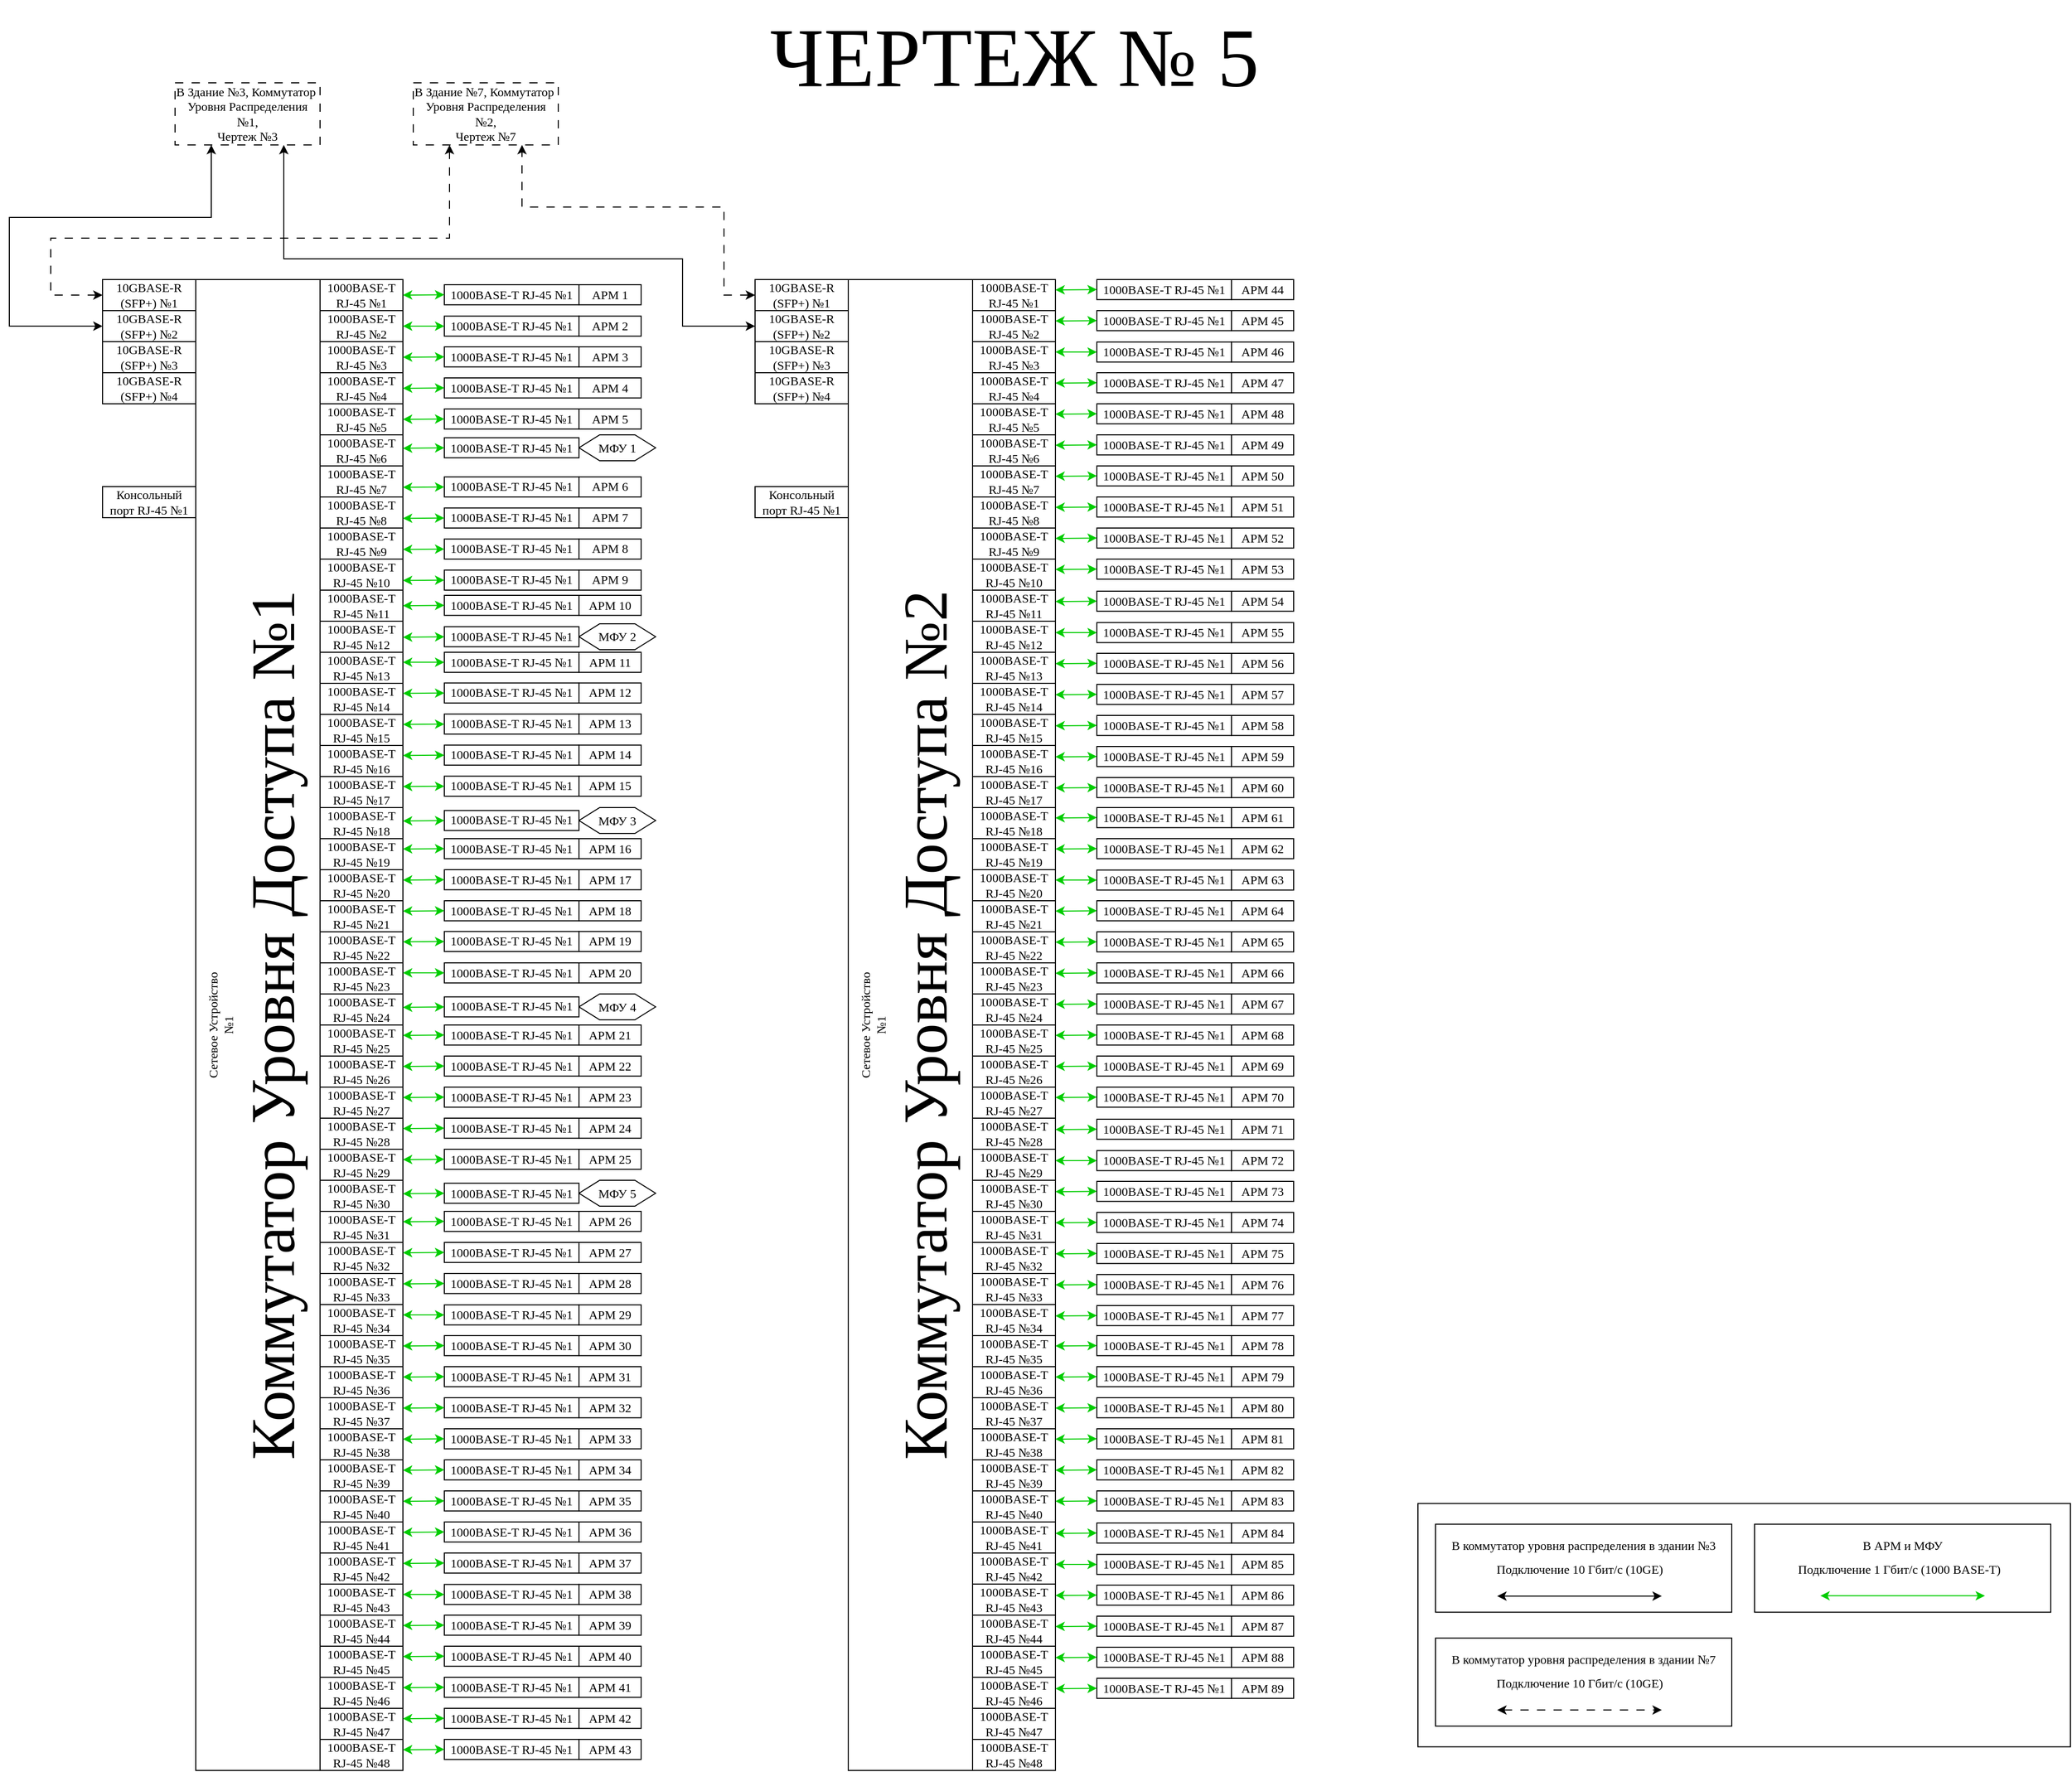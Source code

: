 <mxfile version="24.4.10" type="github">
  <diagram name="Страница — 1" id="XiQpm0jNWGv7Rn1aHyVG">
    <mxGraphModel dx="3280" dy="1960" grid="1" gridSize="10" guides="1" tooltips="1" connect="1" arrows="1" fold="1" page="1" pageScale="1" pageWidth="827" pageHeight="1169" math="0" shadow="0">
      <root>
        <mxCell id="0" />
        <mxCell id="1" parent="0" />
        <mxCell id="OFPGEUJN2Y198CotKGJO-129" value="&lt;font style=&quot;font-size: 80px;&quot;&gt;ЧЕРТЕЖ № 5&lt;/font&gt;" style="text;html=1;align=center;verticalAlign=middle;resizable=0;points=[];autosize=1;strokeColor=none;fillColor=none;fontFamily=Times New Roman;" parent="1" vertex="1">
          <mxGeometry x="-750" y="-1130" width="500" height="110" as="geometry" />
        </mxCell>
        <mxCell id="OFPGEUJN2Y198CotKGJO-131" value="В Здание №3, Коммутатор&amp;nbsp; Уровня Распределения №1,&lt;div&gt;Чертеж №3&lt;/div&gt;" style="rounded=0;whiteSpace=wrap;html=1;dashed=1;dashPattern=8 8;fontFamily=Times New Roman;" parent="1" vertex="1">
          <mxGeometry x="-1310" y="-1050" width="140" height="60" as="geometry" />
        </mxCell>
        <mxCell id="SGEBwbaLK6kEgfYzg3Sn-1" value="" style="group;strokeWidth=1;fontFamily=Times New Roman;horizontal=0;" parent="1" vertex="1" connectable="0">
          <mxGeometry x="-1380" y="-860" width="290" height="1440" as="geometry" />
        </mxCell>
        <mxCell id="SGEBwbaLK6kEgfYzg3Sn-2" value="Сетевое Устройство&lt;br style=&quot;border-color: var(--border-color);&quot;&gt;&lt;span style=&quot;border-color: var(--border-color); background-color: rgb(255, 255, 255);&quot;&gt;№1&lt;/span&gt;&lt;br style=&quot;border-color: var(--border-color);&quot;&gt;&lt;font style=&quot;border-color: var(--border-color); font-size: 60px;&quot;&gt;Коммутатор Уровня Доступа&amp;nbsp;№1&lt;/font&gt;" style="rounded=0;whiteSpace=wrap;html=1;strokeWidth=1;fontFamily=Times New Roman;horizontal=0;" parent="SGEBwbaLK6kEgfYzg3Sn-1" vertex="1">
          <mxGeometry x="90" width="120" height="1440" as="geometry" />
        </mxCell>
        <mxCell id="SGEBwbaLK6kEgfYzg3Sn-3" value="1000BASE-T&lt;br&gt;RJ-45 №1" style="rounded=0;whiteSpace=wrap;html=1;strokeWidth=1;fontFamily=Times New Roman;" parent="SGEBwbaLK6kEgfYzg3Sn-1" vertex="1">
          <mxGeometry x="210" width="80" height="30" as="geometry" />
        </mxCell>
        <mxCell id="SGEBwbaLK6kEgfYzg3Sn-4" value="1000BASE-T&lt;br&gt;RJ-45 №2" style="rounded=0;whiteSpace=wrap;html=1;strokeWidth=1;fontFamily=Times New Roman;" parent="SGEBwbaLK6kEgfYzg3Sn-1" vertex="1">
          <mxGeometry x="210" y="30" width="80" height="30" as="geometry" />
        </mxCell>
        <mxCell id="SGEBwbaLK6kEgfYzg3Sn-5" value="1000BASE-T&lt;br&gt;RJ-45 №3" style="rounded=0;whiteSpace=wrap;html=1;strokeWidth=1;fontFamily=Times New Roman;" parent="SGEBwbaLK6kEgfYzg3Sn-1" vertex="1">
          <mxGeometry x="210" y="60" width="80" height="30" as="geometry" />
        </mxCell>
        <mxCell id="SGEBwbaLK6kEgfYzg3Sn-6" value="1000BASE-T&lt;br&gt;RJ-45 №4" style="rounded=0;whiteSpace=wrap;html=1;strokeWidth=1;fontFamily=Times New Roman;" parent="SGEBwbaLK6kEgfYzg3Sn-1" vertex="1">
          <mxGeometry x="210" y="90" width="80" height="30" as="geometry" />
        </mxCell>
        <mxCell id="SGEBwbaLK6kEgfYzg3Sn-7" value="1000BASE-T&lt;br&gt;RJ-45 №5" style="rounded=0;whiteSpace=wrap;html=1;strokeWidth=1;fontFamily=Times New Roman;" parent="SGEBwbaLK6kEgfYzg3Sn-1" vertex="1">
          <mxGeometry x="210" y="120" width="80" height="30" as="geometry" />
        </mxCell>
        <mxCell id="SGEBwbaLK6kEgfYzg3Sn-8" value="1000BASE-T&lt;br&gt;RJ-45 №6" style="rounded=0;whiteSpace=wrap;html=1;strokeWidth=1;fontFamily=Times New Roman;" parent="SGEBwbaLK6kEgfYzg3Sn-1" vertex="1">
          <mxGeometry x="210" y="150" width="80" height="30" as="geometry" />
        </mxCell>
        <mxCell id="SGEBwbaLK6kEgfYzg3Sn-9" value="1000BASE-T&lt;br&gt;RJ-45 №7" style="rounded=0;whiteSpace=wrap;html=1;strokeWidth=1;fontFamily=Times New Roman;" parent="SGEBwbaLK6kEgfYzg3Sn-1" vertex="1">
          <mxGeometry x="210" y="180" width="80" height="30" as="geometry" />
        </mxCell>
        <mxCell id="SGEBwbaLK6kEgfYzg3Sn-10" value="1000BASE-T&lt;br&gt;RJ-45 №8" style="rounded=0;whiteSpace=wrap;html=1;strokeWidth=1;fontFamily=Times New Roman;" parent="SGEBwbaLK6kEgfYzg3Sn-1" vertex="1">
          <mxGeometry x="210" y="210" width="80" height="30" as="geometry" />
        </mxCell>
        <mxCell id="SGEBwbaLK6kEgfYzg3Sn-11" value="1000BASE-T&lt;br&gt;RJ-45 №9" style="rounded=0;whiteSpace=wrap;html=1;strokeWidth=1;fontFamily=Times New Roman;" parent="SGEBwbaLK6kEgfYzg3Sn-1" vertex="1">
          <mxGeometry x="210" y="240" width="80" height="30" as="geometry" />
        </mxCell>
        <mxCell id="SGEBwbaLK6kEgfYzg3Sn-12" value="1000BASE-T&lt;br&gt;RJ-45 №10" style="rounded=0;whiteSpace=wrap;html=1;strokeWidth=1;fontFamily=Times New Roman;" parent="SGEBwbaLK6kEgfYzg3Sn-1" vertex="1">
          <mxGeometry x="210" y="270" width="80" height="30" as="geometry" />
        </mxCell>
        <mxCell id="SGEBwbaLK6kEgfYzg3Sn-13" value="1000BASE-T&lt;br&gt;RJ-45 №11" style="rounded=0;whiteSpace=wrap;html=1;strokeWidth=1;fontFamily=Times New Roman;" parent="SGEBwbaLK6kEgfYzg3Sn-1" vertex="1">
          <mxGeometry x="210" y="300" width="80" height="30" as="geometry" />
        </mxCell>
        <mxCell id="SGEBwbaLK6kEgfYzg3Sn-14" value="1000BASE-T&lt;br&gt;RJ-45 №12" style="rounded=0;whiteSpace=wrap;html=1;strokeWidth=1;fontFamily=Times New Roman;" parent="SGEBwbaLK6kEgfYzg3Sn-1" vertex="1">
          <mxGeometry x="210" y="330" width="80" height="30" as="geometry" />
        </mxCell>
        <mxCell id="SGEBwbaLK6kEgfYzg3Sn-15" value="1000BASE-T&lt;br&gt;RJ-45 №13" style="rounded=0;whiteSpace=wrap;html=1;strokeWidth=1;fontFamily=Times New Roman;" parent="SGEBwbaLK6kEgfYzg3Sn-1" vertex="1">
          <mxGeometry x="210" y="360" width="80" height="30" as="geometry" />
        </mxCell>
        <mxCell id="SGEBwbaLK6kEgfYzg3Sn-16" value="1000BASE-T&lt;br&gt;RJ-45 №14" style="rounded=0;whiteSpace=wrap;html=1;strokeWidth=1;fontFamily=Times New Roman;" parent="SGEBwbaLK6kEgfYzg3Sn-1" vertex="1">
          <mxGeometry x="210" y="390" width="80" height="30" as="geometry" />
        </mxCell>
        <mxCell id="SGEBwbaLK6kEgfYzg3Sn-17" value="1000BASE-T&lt;br&gt;RJ-45 №15" style="rounded=0;whiteSpace=wrap;html=1;strokeWidth=1;fontFamily=Times New Roman;" parent="SGEBwbaLK6kEgfYzg3Sn-1" vertex="1">
          <mxGeometry x="210" y="420" width="80" height="30" as="geometry" />
        </mxCell>
        <mxCell id="SGEBwbaLK6kEgfYzg3Sn-18" value="1000BASE-T&lt;br&gt;RJ-45 №16" style="rounded=0;whiteSpace=wrap;html=1;strokeWidth=1;fontFamily=Times New Roman;" parent="SGEBwbaLK6kEgfYzg3Sn-1" vertex="1">
          <mxGeometry x="210" y="450" width="80" height="30" as="geometry" />
        </mxCell>
        <mxCell id="SGEBwbaLK6kEgfYzg3Sn-19" value="1000BASE-T&lt;br&gt;RJ-45 №17" style="rounded=0;whiteSpace=wrap;html=1;strokeWidth=1;fontFamily=Times New Roman;" parent="SGEBwbaLK6kEgfYzg3Sn-1" vertex="1">
          <mxGeometry x="210" y="480" width="80" height="30" as="geometry" />
        </mxCell>
        <mxCell id="SGEBwbaLK6kEgfYzg3Sn-20" value="1000BASE-T&lt;br&gt;RJ-45 №18" style="rounded=0;whiteSpace=wrap;html=1;strokeWidth=1;fontFamily=Times New Roman;" parent="SGEBwbaLK6kEgfYzg3Sn-1" vertex="1">
          <mxGeometry x="210" y="510" width="80" height="30" as="geometry" />
        </mxCell>
        <mxCell id="SGEBwbaLK6kEgfYzg3Sn-21" value="1000BASE-T&lt;br&gt;RJ-45 №19" style="rounded=0;whiteSpace=wrap;html=1;strokeWidth=1;fontFamily=Times New Roman;" parent="SGEBwbaLK6kEgfYzg3Sn-1" vertex="1">
          <mxGeometry x="210" y="540" width="80" height="30" as="geometry" />
        </mxCell>
        <mxCell id="SGEBwbaLK6kEgfYzg3Sn-22" value="1000BASE-T&lt;br&gt;RJ-45 №20" style="rounded=0;whiteSpace=wrap;html=1;strokeWidth=1;fontFamily=Times New Roman;" parent="SGEBwbaLK6kEgfYzg3Sn-1" vertex="1">
          <mxGeometry x="210" y="570" width="80" height="30" as="geometry" />
        </mxCell>
        <mxCell id="SGEBwbaLK6kEgfYzg3Sn-23" value="1000BASE-T&lt;br&gt;RJ-45 №21" style="rounded=0;whiteSpace=wrap;html=1;strokeWidth=1;fontFamily=Times New Roman;" parent="SGEBwbaLK6kEgfYzg3Sn-1" vertex="1">
          <mxGeometry x="210" y="600" width="80" height="30" as="geometry" />
        </mxCell>
        <mxCell id="SGEBwbaLK6kEgfYzg3Sn-24" value="1000BASE-T&lt;br&gt;RJ-45 №22" style="rounded=0;whiteSpace=wrap;html=1;strokeWidth=1;fontFamily=Times New Roman;" parent="SGEBwbaLK6kEgfYzg3Sn-1" vertex="1">
          <mxGeometry x="210" y="630" width="80" height="30" as="geometry" />
        </mxCell>
        <mxCell id="SGEBwbaLK6kEgfYzg3Sn-25" value="1000BASE-T&lt;br&gt;RJ-45 №23" style="rounded=0;whiteSpace=wrap;html=1;strokeWidth=1;fontFamily=Times New Roman;" parent="SGEBwbaLK6kEgfYzg3Sn-1" vertex="1">
          <mxGeometry x="210" y="660" width="80" height="30" as="geometry" />
        </mxCell>
        <mxCell id="SGEBwbaLK6kEgfYzg3Sn-26" value="1000BASE-T&lt;br&gt;RJ-45 №24" style="rounded=0;whiteSpace=wrap;html=1;strokeWidth=1;fontFamily=Times New Roman;" parent="SGEBwbaLK6kEgfYzg3Sn-1" vertex="1">
          <mxGeometry x="210" y="690" width="80" height="30" as="geometry" />
        </mxCell>
        <mxCell id="SGEBwbaLK6kEgfYzg3Sn-27" value="1000BASE-T&lt;br&gt;RJ-45 №25" style="rounded=0;whiteSpace=wrap;html=1;strokeWidth=1;fontFamily=Times New Roman;" parent="SGEBwbaLK6kEgfYzg3Sn-1" vertex="1">
          <mxGeometry x="210" y="720" width="80" height="30" as="geometry" />
        </mxCell>
        <mxCell id="SGEBwbaLK6kEgfYzg3Sn-28" value="1000BASE-T&lt;br&gt;RJ-45 №26" style="rounded=0;whiteSpace=wrap;html=1;strokeWidth=1;fontFamily=Times New Roman;" parent="SGEBwbaLK6kEgfYzg3Sn-1" vertex="1">
          <mxGeometry x="210" y="750" width="80" height="30" as="geometry" />
        </mxCell>
        <mxCell id="SGEBwbaLK6kEgfYzg3Sn-29" value="1000BASE-T&lt;br&gt;RJ-45 №27" style="rounded=0;whiteSpace=wrap;html=1;strokeWidth=1;fontFamily=Times New Roman;" parent="SGEBwbaLK6kEgfYzg3Sn-1" vertex="1">
          <mxGeometry x="210" y="780" width="80" height="30" as="geometry" />
        </mxCell>
        <mxCell id="SGEBwbaLK6kEgfYzg3Sn-30" value="1000BASE-T&lt;br&gt;RJ-45 №28" style="rounded=0;whiteSpace=wrap;html=1;strokeWidth=1;fontFamily=Times New Roman;" parent="SGEBwbaLK6kEgfYzg3Sn-1" vertex="1">
          <mxGeometry x="210" y="810" width="80" height="30" as="geometry" />
        </mxCell>
        <mxCell id="SGEBwbaLK6kEgfYzg3Sn-31" value="1000BASE-T&lt;br&gt;RJ-45 №29" style="rounded=0;whiteSpace=wrap;html=1;strokeWidth=1;fontFamily=Times New Roman;" parent="SGEBwbaLK6kEgfYzg3Sn-1" vertex="1">
          <mxGeometry x="210" y="840" width="80" height="30" as="geometry" />
        </mxCell>
        <mxCell id="SGEBwbaLK6kEgfYzg3Sn-32" value="1000BASE-T&lt;br&gt;RJ-45 №30" style="rounded=0;whiteSpace=wrap;html=1;strokeWidth=1;fontFamily=Times New Roman;" parent="SGEBwbaLK6kEgfYzg3Sn-1" vertex="1">
          <mxGeometry x="210" y="870" width="80" height="30" as="geometry" />
        </mxCell>
        <mxCell id="SGEBwbaLK6kEgfYzg3Sn-33" value="1000BASE-T&lt;br&gt;RJ-45 №31" style="rounded=0;whiteSpace=wrap;html=1;strokeWidth=1;fontFamily=Times New Roman;" parent="SGEBwbaLK6kEgfYzg3Sn-1" vertex="1">
          <mxGeometry x="210" y="900" width="80" height="30" as="geometry" />
        </mxCell>
        <mxCell id="SGEBwbaLK6kEgfYzg3Sn-34" value="1000BASE-T&lt;br&gt;RJ-45 №32" style="rounded=0;whiteSpace=wrap;html=1;strokeWidth=1;fontFamily=Times New Roman;" parent="SGEBwbaLK6kEgfYzg3Sn-1" vertex="1">
          <mxGeometry x="210" y="930" width="80" height="30" as="geometry" />
        </mxCell>
        <mxCell id="SGEBwbaLK6kEgfYzg3Sn-35" value="10GBASE-R&lt;br&gt;(SFP+) №1" style="rounded=0;whiteSpace=wrap;html=1;strokeWidth=1;fontFamily=Times New Roman;" parent="SGEBwbaLK6kEgfYzg3Sn-1" vertex="1">
          <mxGeometry width="90" height="30" as="geometry" />
        </mxCell>
        <mxCell id="SGEBwbaLK6kEgfYzg3Sn-36" value="10GBASE-R&lt;br&gt;(SFP+) №2" style="rounded=0;whiteSpace=wrap;html=1;strokeWidth=1;fontFamily=Times New Roman;" parent="SGEBwbaLK6kEgfYzg3Sn-1" vertex="1">
          <mxGeometry y="30" width="90" height="30" as="geometry" />
        </mxCell>
        <mxCell id="SGEBwbaLK6kEgfYzg3Sn-37" value="10GBASE-R&lt;br&gt;(SFP+) №3" style="rounded=0;whiteSpace=wrap;html=1;strokeWidth=1;fontFamily=Times New Roman;" parent="SGEBwbaLK6kEgfYzg3Sn-1" vertex="1">
          <mxGeometry y="60" width="90" height="30" as="geometry" />
        </mxCell>
        <mxCell id="SGEBwbaLK6kEgfYzg3Sn-38" value="10GBASE-R&lt;br&gt;(SFP+) №4" style="rounded=0;whiteSpace=wrap;html=1;strokeWidth=1;fontFamily=Times New Roman;" parent="SGEBwbaLK6kEgfYzg3Sn-1" vertex="1">
          <mxGeometry y="90" width="90" height="30" as="geometry" />
        </mxCell>
        <mxCell id="SGEBwbaLK6kEgfYzg3Sn-39" value="Консольный порт RJ-45 №1" style="rounded=0;whiteSpace=wrap;html=1;strokeWidth=1;fontFamily=Times New Roman;" parent="SGEBwbaLK6kEgfYzg3Sn-1" vertex="1">
          <mxGeometry y="200" width="90" height="30" as="geometry" />
        </mxCell>
        <mxCell id="SGEBwbaLK6kEgfYzg3Sn-40" value="1000BASE-T&lt;br&gt;RJ-45 №33" style="rounded=0;whiteSpace=wrap;html=1;strokeWidth=1;fontFamily=Times New Roman;" parent="SGEBwbaLK6kEgfYzg3Sn-1" vertex="1">
          <mxGeometry x="210" y="960" width="80" height="30" as="geometry" />
        </mxCell>
        <mxCell id="SGEBwbaLK6kEgfYzg3Sn-41" value="1000BASE-T&lt;br&gt;RJ-45 №35" style="rounded=0;whiteSpace=wrap;html=1;strokeWidth=1;fontFamily=Times New Roman;" parent="SGEBwbaLK6kEgfYzg3Sn-1" vertex="1">
          <mxGeometry x="210" y="1020" width="80" height="30" as="geometry" />
        </mxCell>
        <mxCell id="SGEBwbaLK6kEgfYzg3Sn-42" value="1000BASE-T&lt;br&gt;RJ-45 №36" style="rounded=0;whiteSpace=wrap;html=1;strokeWidth=1;fontFamily=Times New Roman;" parent="SGEBwbaLK6kEgfYzg3Sn-1" vertex="1">
          <mxGeometry x="210" y="1050" width="80" height="30" as="geometry" />
        </mxCell>
        <mxCell id="SGEBwbaLK6kEgfYzg3Sn-43" value="1000BASE-T&lt;br&gt;RJ-45 №37" style="rounded=0;whiteSpace=wrap;html=1;strokeWidth=1;fontFamily=Times New Roman;" parent="SGEBwbaLK6kEgfYzg3Sn-1" vertex="1">
          <mxGeometry x="210" y="1080" width="80" height="30" as="geometry" />
        </mxCell>
        <mxCell id="SGEBwbaLK6kEgfYzg3Sn-44" value="1000BASE-T&lt;br&gt;RJ-45 №38" style="rounded=0;whiteSpace=wrap;html=1;strokeWidth=1;fontFamily=Times New Roman;" parent="SGEBwbaLK6kEgfYzg3Sn-1" vertex="1">
          <mxGeometry x="210" y="1110" width="80" height="30" as="geometry" />
        </mxCell>
        <mxCell id="SGEBwbaLK6kEgfYzg3Sn-45" value="1000BASE-T&lt;br&gt;RJ-45 №39" style="rounded=0;whiteSpace=wrap;html=1;strokeWidth=1;fontFamily=Times New Roman;" parent="SGEBwbaLK6kEgfYzg3Sn-1" vertex="1">
          <mxGeometry x="210" y="1140" width="80" height="30" as="geometry" />
        </mxCell>
        <mxCell id="SGEBwbaLK6kEgfYzg3Sn-46" value="1000BASE-T&lt;br&gt;RJ-45 №40" style="rounded=0;whiteSpace=wrap;html=1;strokeWidth=1;fontFamily=Times New Roman;" parent="SGEBwbaLK6kEgfYzg3Sn-1" vertex="1">
          <mxGeometry x="210" y="1170" width="80" height="30" as="geometry" />
        </mxCell>
        <mxCell id="SGEBwbaLK6kEgfYzg3Sn-47" value="1000BASE-T&lt;br&gt;RJ-45 №41" style="rounded=0;whiteSpace=wrap;html=1;strokeWidth=1;fontFamily=Times New Roman;" parent="SGEBwbaLK6kEgfYzg3Sn-1" vertex="1">
          <mxGeometry x="210" y="1200" width="80" height="30" as="geometry" />
        </mxCell>
        <mxCell id="SGEBwbaLK6kEgfYzg3Sn-48" value="1000BASE-T&lt;br&gt;RJ-45 №42" style="rounded=0;whiteSpace=wrap;html=1;strokeWidth=1;fontFamily=Times New Roman;" parent="SGEBwbaLK6kEgfYzg3Sn-1" vertex="1">
          <mxGeometry x="210" y="1230" width="80" height="30" as="geometry" />
        </mxCell>
        <mxCell id="SGEBwbaLK6kEgfYzg3Sn-49" value="1000BASE-T&lt;br&gt;RJ-45 №43" style="rounded=0;whiteSpace=wrap;html=1;strokeWidth=1;fontFamily=Times New Roman;" parent="SGEBwbaLK6kEgfYzg3Sn-1" vertex="1">
          <mxGeometry x="210" y="1260" width="80" height="30" as="geometry" />
        </mxCell>
        <mxCell id="SGEBwbaLK6kEgfYzg3Sn-50" value="1000BASE-T&lt;br&gt;RJ-45 №44" style="rounded=0;whiteSpace=wrap;html=1;strokeWidth=1;fontFamily=Times New Roman;" parent="SGEBwbaLK6kEgfYzg3Sn-1" vertex="1">
          <mxGeometry x="210" y="1290" width="80" height="30" as="geometry" />
        </mxCell>
        <mxCell id="SGEBwbaLK6kEgfYzg3Sn-51" value="1000BASE-T&lt;br&gt;RJ-45 №45" style="rounded=0;whiteSpace=wrap;html=1;strokeWidth=1;fontFamily=Times New Roman;" parent="SGEBwbaLK6kEgfYzg3Sn-1" vertex="1">
          <mxGeometry x="210" y="1320" width="80" height="30" as="geometry" />
        </mxCell>
        <mxCell id="SGEBwbaLK6kEgfYzg3Sn-52" value="1000BASE-T&lt;br&gt;RJ-45 №46" style="rounded=0;whiteSpace=wrap;html=1;strokeWidth=1;fontFamily=Times New Roman;" parent="SGEBwbaLK6kEgfYzg3Sn-1" vertex="1">
          <mxGeometry x="210" y="1350" width="80" height="30" as="geometry" />
        </mxCell>
        <mxCell id="SGEBwbaLK6kEgfYzg3Sn-53" value="1000BASE-T&lt;br&gt;RJ-45 №47" style="rounded=0;whiteSpace=wrap;html=1;strokeWidth=1;fontFamily=Times New Roman;" parent="SGEBwbaLK6kEgfYzg3Sn-1" vertex="1">
          <mxGeometry x="210" y="1380" width="80" height="30" as="geometry" />
        </mxCell>
        <mxCell id="SGEBwbaLK6kEgfYzg3Sn-54" value="1000BASE-T&lt;br&gt;RJ-45 №48" style="rounded=0;whiteSpace=wrap;html=1;strokeWidth=1;fontFamily=Times New Roman;" parent="SGEBwbaLK6kEgfYzg3Sn-1" vertex="1">
          <mxGeometry x="210" y="1410" width="80" height="30" as="geometry" />
        </mxCell>
        <mxCell id="SGEBwbaLK6kEgfYzg3Sn-55" value="1000BASE-T&lt;br&gt;RJ-45 №34" style="rounded=0;whiteSpace=wrap;html=1;strokeWidth=1;fontFamily=Times New Roman;" parent="SGEBwbaLK6kEgfYzg3Sn-1" vertex="1">
          <mxGeometry x="210" y="990" width="80" height="30" as="geometry" />
        </mxCell>
        <mxCell id="SGEBwbaLK6kEgfYzg3Sn-56" value="" style="group;strokeWidth=1;fontFamily=Times New Roman;" parent="1" vertex="1" connectable="0">
          <mxGeometry x="-1050" y="-824.68" width="190" height="19.36" as="geometry" />
        </mxCell>
        <mxCell id="SGEBwbaLK6kEgfYzg3Sn-57" value="" style="group;strokeWidth=1;fontFamily=Times New Roman;" parent="SGEBwbaLK6kEgfYzg3Sn-56" vertex="1" connectable="0">
          <mxGeometry width="140" height="19.36" as="geometry" />
        </mxCell>
        <mxCell id="SGEBwbaLK6kEgfYzg3Sn-58" value="&lt;font style=&quot;font-size: 12px;&quot;&gt;1000BASE-T RJ-45 №1&lt;/font&gt;" style="rounded=0;whiteSpace=wrap;html=1;strokeWidth=1;fontFamily=Times New Roman;" parent="SGEBwbaLK6kEgfYzg3Sn-57" vertex="1">
          <mxGeometry width="130" height="19.36" as="geometry" />
        </mxCell>
        <mxCell id="SGEBwbaLK6kEgfYzg3Sn-59" value="АРМ 2" style="rounded=0;whiteSpace=wrap;html=1;strokeWidth=1;fontFamily=Times New Roman;" parent="SGEBwbaLK6kEgfYzg3Sn-56" vertex="1">
          <mxGeometry x="130" width="60" height="19.36" as="geometry" />
        </mxCell>
        <mxCell id="SGEBwbaLK6kEgfYzg3Sn-60" value="" style="endArrow=classic;startArrow=classic;html=1;rounded=0;strokeColor=#00CC00;entryX=0;entryY=0.5;entryDx=0;entryDy=0;exitX=1;exitY=0.5;exitDx=0;exitDy=0;fontFamily=Times New Roman;" parent="1" source="SGEBwbaLK6kEgfYzg3Sn-4" target="SGEBwbaLK6kEgfYzg3Sn-58" edge="1">
          <mxGeometry width="50" height="50" relative="1" as="geometry">
            <mxPoint x="-1150" y="-835" as="sourcePoint" />
            <mxPoint x="-1040" y="-836" as="targetPoint" />
          </mxGeometry>
        </mxCell>
        <mxCell id="SGEBwbaLK6kEgfYzg3Sn-61" value="" style="group;strokeWidth=1;fontFamily=Times New Roman;" parent="1" vertex="1" connectable="0">
          <mxGeometry x="-1050" y="-855" width="190" height="19.36" as="geometry" />
        </mxCell>
        <mxCell id="SGEBwbaLK6kEgfYzg3Sn-62" value="" style="group;strokeWidth=1;fontFamily=Times New Roman;" parent="SGEBwbaLK6kEgfYzg3Sn-61" vertex="1" connectable="0">
          <mxGeometry width="140" height="19.36" as="geometry" />
        </mxCell>
        <mxCell id="SGEBwbaLK6kEgfYzg3Sn-63" value="&lt;font style=&quot;font-size: 12px;&quot;&gt;1000BASE-T RJ-45 №1&lt;/font&gt;" style="rounded=0;whiteSpace=wrap;html=1;strokeWidth=1;fontFamily=Times New Roman;" parent="SGEBwbaLK6kEgfYzg3Sn-62" vertex="1">
          <mxGeometry width="130" height="19.36" as="geometry" />
        </mxCell>
        <mxCell id="SGEBwbaLK6kEgfYzg3Sn-64" value="АРМ 1" style="rounded=0;whiteSpace=wrap;html=1;strokeWidth=1;fontFamily=Times New Roman;" parent="SGEBwbaLK6kEgfYzg3Sn-61" vertex="1">
          <mxGeometry x="130" width="60" height="19.36" as="geometry" />
        </mxCell>
        <mxCell id="SGEBwbaLK6kEgfYzg3Sn-65" value="" style="endArrow=classic;startArrow=classic;html=1;rounded=0;strokeColor=#00CC00;entryX=0;entryY=0.5;entryDx=0;entryDy=0;exitX=1;exitY=0.5;exitDx=0;exitDy=0;fontFamily=Times New Roman;" parent="1" source="SGEBwbaLK6kEgfYzg3Sn-3" target="SGEBwbaLK6kEgfYzg3Sn-63" edge="1">
          <mxGeometry width="50" height="50" relative="1" as="geometry">
            <mxPoint x="-1080" y="-870.32" as="sourcePoint" />
            <mxPoint x="-970" y="-871.32" as="targetPoint" />
          </mxGeometry>
        </mxCell>
        <mxCell id="SGEBwbaLK6kEgfYzg3Sn-66" value="" style="group;strokeWidth=1;fontFamily=Times New Roman;" parent="1" vertex="1" connectable="0">
          <mxGeometry x="-1050" y="-795" width="190" height="19.36" as="geometry" />
        </mxCell>
        <mxCell id="SGEBwbaLK6kEgfYzg3Sn-67" value="" style="group;strokeWidth=1;fontFamily=Times New Roman;" parent="SGEBwbaLK6kEgfYzg3Sn-66" vertex="1" connectable="0">
          <mxGeometry width="140" height="19.36" as="geometry" />
        </mxCell>
        <mxCell id="SGEBwbaLK6kEgfYzg3Sn-68" value="&lt;font style=&quot;font-size: 12px;&quot;&gt;1000BASE-T RJ-45 №1&lt;/font&gt;" style="rounded=0;whiteSpace=wrap;html=1;strokeWidth=1;fontFamily=Times New Roman;" parent="SGEBwbaLK6kEgfYzg3Sn-67" vertex="1">
          <mxGeometry width="130" height="19.36" as="geometry" />
        </mxCell>
        <mxCell id="SGEBwbaLK6kEgfYzg3Sn-69" value="АРМ 3" style="rounded=0;whiteSpace=wrap;html=1;strokeWidth=1;fontFamily=Times New Roman;" parent="SGEBwbaLK6kEgfYzg3Sn-66" vertex="1">
          <mxGeometry x="130" width="60" height="19.36" as="geometry" />
        </mxCell>
        <mxCell id="SGEBwbaLK6kEgfYzg3Sn-70" value="" style="endArrow=classic;startArrow=classic;html=1;rounded=0;strokeColor=#00CC00;entryX=0;entryY=0.5;entryDx=0;entryDy=0;exitX=1;exitY=0.5;exitDx=0;exitDy=0;fontFamily=Times New Roman;" parent="1" source="SGEBwbaLK6kEgfYzg3Sn-5" target="SGEBwbaLK6kEgfYzg3Sn-68" edge="1">
          <mxGeometry width="50" height="50" relative="1" as="geometry">
            <mxPoint x="-1080" y="-800.32" as="sourcePoint" />
            <mxPoint x="-970" y="-801.32" as="targetPoint" />
          </mxGeometry>
        </mxCell>
        <mxCell id="SGEBwbaLK6kEgfYzg3Sn-71" value="" style="group;strokeWidth=1;fontFamily=Times New Roman;" parent="1" vertex="1" connectable="0">
          <mxGeometry x="-1050" y="-765" width="190" height="19.36" as="geometry" />
        </mxCell>
        <mxCell id="SGEBwbaLK6kEgfYzg3Sn-72" value="" style="group;strokeWidth=1;fontFamily=Times New Roman;" parent="SGEBwbaLK6kEgfYzg3Sn-71" vertex="1" connectable="0">
          <mxGeometry width="140" height="19.36" as="geometry" />
        </mxCell>
        <mxCell id="SGEBwbaLK6kEgfYzg3Sn-73" value="&lt;font style=&quot;font-size: 12px;&quot;&gt;1000BASE-T RJ-45 №1&lt;/font&gt;" style="rounded=0;whiteSpace=wrap;html=1;strokeWidth=1;fontFamily=Times New Roman;" parent="SGEBwbaLK6kEgfYzg3Sn-72" vertex="1">
          <mxGeometry width="130" height="19.36" as="geometry" />
        </mxCell>
        <mxCell id="SGEBwbaLK6kEgfYzg3Sn-74" value="АРМ 4" style="rounded=0;whiteSpace=wrap;html=1;strokeWidth=1;fontFamily=Times New Roman;" parent="SGEBwbaLK6kEgfYzg3Sn-71" vertex="1">
          <mxGeometry x="130" width="60" height="19.36" as="geometry" />
        </mxCell>
        <mxCell id="SGEBwbaLK6kEgfYzg3Sn-75" value="" style="group;strokeWidth=1;fontFamily=Times New Roman;" parent="1" vertex="1" connectable="0">
          <mxGeometry x="-1050" y="-735" width="190" height="19.36" as="geometry" />
        </mxCell>
        <mxCell id="SGEBwbaLK6kEgfYzg3Sn-76" value="" style="group;strokeWidth=1;fontFamily=Times New Roman;" parent="SGEBwbaLK6kEgfYzg3Sn-75" vertex="1" connectable="0">
          <mxGeometry width="140" height="19.36" as="geometry" />
        </mxCell>
        <mxCell id="SGEBwbaLK6kEgfYzg3Sn-77" value="&lt;font style=&quot;font-size: 12px;&quot;&gt;1000BASE-T RJ-45 №1&lt;/font&gt;" style="rounded=0;whiteSpace=wrap;html=1;strokeWidth=1;fontFamily=Times New Roman;" parent="SGEBwbaLK6kEgfYzg3Sn-76" vertex="1">
          <mxGeometry width="130" height="19.36" as="geometry" />
        </mxCell>
        <mxCell id="SGEBwbaLK6kEgfYzg3Sn-78" value="АРМ 5" style="rounded=0;whiteSpace=wrap;html=1;strokeWidth=1;fontFamily=Times New Roman;" parent="SGEBwbaLK6kEgfYzg3Sn-75" vertex="1">
          <mxGeometry x="130" width="60" height="19.36" as="geometry" />
        </mxCell>
        <mxCell id="SGEBwbaLK6kEgfYzg3Sn-79" value="" style="group;strokeWidth=1;fontFamily=Times New Roman;" parent="1" vertex="1" connectable="0">
          <mxGeometry x="-1050" y="-669.36" width="190" height="19.36" as="geometry" />
        </mxCell>
        <mxCell id="SGEBwbaLK6kEgfYzg3Sn-80" value="" style="group;strokeWidth=1;fontFamily=Times New Roman;" parent="SGEBwbaLK6kEgfYzg3Sn-79" vertex="1" connectable="0">
          <mxGeometry width="140" height="19.36" as="geometry" />
        </mxCell>
        <mxCell id="SGEBwbaLK6kEgfYzg3Sn-81" value="&lt;font style=&quot;font-size: 12px;&quot;&gt;1000BASE-T RJ-45 №1&lt;/font&gt;" style="rounded=0;whiteSpace=wrap;html=1;strokeWidth=1;fontFamily=Times New Roman;" parent="SGEBwbaLK6kEgfYzg3Sn-80" vertex="1">
          <mxGeometry width="130" height="19.36" as="geometry" />
        </mxCell>
        <mxCell id="SGEBwbaLK6kEgfYzg3Sn-82" value="АРМ 6" style="rounded=0;whiteSpace=wrap;html=1;strokeWidth=1;fontFamily=Times New Roman;" parent="SGEBwbaLK6kEgfYzg3Sn-79" vertex="1">
          <mxGeometry x="130" width="60" height="19.36" as="geometry" />
        </mxCell>
        <mxCell id="SGEBwbaLK6kEgfYzg3Sn-83" value="" style="group;strokeWidth=1;fontFamily=Times New Roman;" parent="1" vertex="1" connectable="0">
          <mxGeometry x="-1050" y="-639.36" width="190" height="19.36" as="geometry" />
        </mxCell>
        <mxCell id="SGEBwbaLK6kEgfYzg3Sn-84" value="" style="group;strokeWidth=1;fontFamily=Times New Roman;" parent="SGEBwbaLK6kEgfYzg3Sn-83" vertex="1" connectable="0">
          <mxGeometry width="140" height="19.36" as="geometry" />
        </mxCell>
        <mxCell id="SGEBwbaLK6kEgfYzg3Sn-85" value="&lt;font style=&quot;font-size: 12px;&quot;&gt;1000BASE-T RJ-45 №1&lt;/font&gt;" style="rounded=0;whiteSpace=wrap;html=1;strokeWidth=1;fontFamily=Times New Roman;" parent="SGEBwbaLK6kEgfYzg3Sn-84" vertex="1">
          <mxGeometry width="130" height="19.36" as="geometry" />
        </mxCell>
        <mxCell id="SGEBwbaLK6kEgfYzg3Sn-86" value="АРМ 7" style="rounded=0;whiteSpace=wrap;html=1;strokeWidth=1;fontFamily=Times New Roman;" parent="SGEBwbaLK6kEgfYzg3Sn-83" vertex="1">
          <mxGeometry x="130" width="60" height="19.36" as="geometry" />
        </mxCell>
        <mxCell id="SGEBwbaLK6kEgfYzg3Sn-87" value="" style="group;strokeWidth=1;fontFamily=Times New Roman;" parent="1" vertex="1" connectable="0">
          <mxGeometry x="-1050" y="-609.36" width="190" height="19.36" as="geometry" />
        </mxCell>
        <mxCell id="SGEBwbaLK6kEgfYzg3Sn-88" value="" style="group;strokeWidth=1;fontFamily=Times New Roman;" parent="SGEBwbaLK6kEgfYzg3Sn-87" vertex="1" connectable="0">
          <mxGeometry width="140" height="19.36" as="geometry" />
        </mxCell>
        <mxCell id="SGEBwbaLK6kEgfYzg3Sn-89" value="&lt;font style=&quot;font-size: 12px;&quot;&gt;1000BASE-T RJ-45 №1&lt;/font&gt;" style="rounded=0;whiteSpace=wrap;html=1;strokeWidth=1;fontFamily=Times New Roman;" parent="SGEBwbaLK6kEgfYzg3Sn-88" vertex="1">
          <mxGeometry width="130" height="19.36" as="geometry" />
        </mxCell>
        <mxCell id="SGEBwbaLK6kEgfYzg3Sn-90" value="АРМ 8" style="rounded=0;whiteSpace=wrap;html=1;strokeWidth=1;fontFamily=Times New Roman;" parent="SGEBwbaLK6kEgfYzg3Sn-87" vertex="1">
          <mxGeometry x="130" width="60" height="19.36" as="geometry" />
        </mxCell>
        <mxCell id="SGEBwbaLK6kEgfYzg3Sn-91" value="" style="group;strokeWidth=1;fontFamily=Times New Roman;" parent="1" vertex="1" connectable="0">
          <mxGeometry x="-1050" y="-579.36" width="190" height="19.36" as="geometry" />
        </mxCell>
        <mxCell id="SGEBwbaLK6kEgfYzg3Sn-92" value="" style="group;strokeWidth=1;fontFamily=Times New Roman;" parent="SGEBwbaLK6kEgfYzg3Sn-91" vertex="1" connectable="0">
          <mxGeometry width="140" height="19.36" as="geometry" />
        </mxCell>
        <mxCell id="SGEBwbaLK6kEgfYzg3Sn-93" value="&lt;font style=&quot;font-size: 12px;&quot;&gt;1000BASE-T RJ-45 №1&lt;/font&gt;" style="rounded=0;whiteSpace=wrap;html=1;strokeWidth=1;fontFamily=Times New Roman;" parent="SGEBwbaLK6kEgfYzg3Sn-92" vertex="1">
          <mxGeometry width="130" height="19.36" as="geometry" />
        </mxCell>
        <mxCell id="SGEBwbaLK6kEgfYzg3Sn-94" value="АРМ 9" style="rounded=0;whiteSpace=wrap;html=1;strokeWidth=1;fontFamily=Times New Roman;" parent="SGEBwbaLK6kEgfYzg3Sn-91" vertex="1">
          <mxGeometry x="130" width="60" height="19.36" as="geometry" />
        </mxCell>
        <mxCell id="SGEBwbaLK6kEgfYzg3Sn-95" value="" style="endArrow=classic;startArrow=classic;html=1;rounded=0;strokeColor=#00CC00;entryX=0;entryY=0.5;entryDx=0;entryDy=0;exitX=1;exitY=0.5;exitDx=0;exitDy=0;fontFamily=Times New Roman;" parent="1" target="SGEBwbaLK6kEgfYzg3Sn-93" edge="1">
          <mxGeometry width="50" height="50" relative="1" as="geometry">
            <mxPoint x="-1090" y="-569.36" as="sourcePoint" />
            <mxPoint x="-970" y="-595.68" as="targetPoint" />
          </mxGeometry>
        </mxCell>
        <mxCell id="SGEBwbaLK6kEgfYzg3Sn-96" value="" style="endArrow=classic;startArrow=classic;html=1;rounded=0;strokeColor=#00CC00;entryX=0;entryY=0.5;entryDx=0;entryDy=0;exitX=1;exitY=0.5;exitDx=0;exitDy=0;fontFamily=Times New Roman;" parent="1" target="SGEBwbaLK6kEgfYzg3Sn-89" edge="1">
          <mxGeometry width="50" height="50" relative="1" as="geometry">
            <mxPoint x="-1090" y="-599.36" as="sourcePoint" />
            <mxPoint x="-970" y="-625.68" as="targetPoint" />
          </mxGeometry>
        </mxCell>
        <mxCell id="SGEBwbaLK6kEgfYzg3Sn-97" value="" style="endArrow=classic;startArrow=classic;html=1;rounded=0;strokeColor=#00CC00;entryX=0;entryY=0.5;entryDx=0;entryDy=0;exitX=1;exitY=0.5;exitDx=0;exitDy=0;fontFamily=Times New Roman;" parent="1" target="SGEBwbaLK6kEgfYzg3Sn-85" edge="1">
          <mxGeometry width="50" height="50" relative="1" as="geometry">
            <mxPoint x="-1090" y="-629.36" as="sourcePoint" />
            <mxPoint x="-970" y="-655.68" as="targetPoint" />
          </mxGeometry>
        </mxCell>
        <mxCell id="SGEBwbaLK6kEgfYzg3Sn-98" value="" style="endArrow=classic;startArrow=classic;html=1;rounded=0;strokeColor=#00CC00;entryX=0;entryY=0.5;entryDx=0;entryDy=0;exitX=1;exitY=0.5;exitDx=0;exitDy=0;fontFamily=Times New Roman;" parent="1" target="SGEBwbaLK6kEgfYzg3Sn-81" edge="1">
          <mxGeometry width="50" height="50" relative="1" as="geometry">
            <mxPoint x="-1090" y="-659.36" as="sourcePoint" />
            <mxPoint x="-970" y="-685.68" as="targetPoint" />
          </mxGeometry>
        </mxCell>
        <mxCell id="SGEBwbaLK6kEgfYzg3Sn-99" value="" style="endArrow=classic;startArrow=classic;html=1;rounded=0;strokeColor=#00CC00;entryX=0;entryY=0.5;entryDx=0;entryDy=0;exitX=1;exitY=0.5;exitDx=0;exitDy=0;fontFamily=Times New Roman;" parent="1" source="SGEBwbaLK6kEgfYzg3Sn-7" target="SGEBwbaLK6kEgfYzg3Sn-77" edge="1">
          <mxGeometry width="50" height="50" relative="1" as="geometry">
            <mxPoint x="-1080" y="-750.32" as="sourcePoint" />
            <mxPoint x="-970" y="-751.32" as="targetPoint" />
          </mxGeometry>
        </mxCell>
        <mxCell id="SGEBwbaLK6kEgfYzg3Sn-100" value="" style="endArrow=classic;startArrow=classic;html=1;rounded=0;strokeColor=#00CC00;entryX=0;entryY=0.5;entryDx=0;entryDy=0;exitX=1;exitY=0.5;exitDx=0;exitDy=0;fontFamily=Times New Roman;" parent="1" source="SGEBwbaLK6kEgfYzg3Sn-6" target="SGEBwbaLK6kEgfYzg3Sn-73" edge="1">
          <mxGeometry width="50" height="50" relative="1" as="geometry">
            <mxPoint x="-1080" y="-780.32" as="sourcePoint" />
            <mxPoint x="-970" y="-781.32" as="targetPoint" />
          </mxGeometry>
        </mxCell>
        <mxCell id="SGEBwbaLK6kEgfYzg3Sn-106" value="" style="group;strokeWidth=1;fontFamily=Times New Roman;" parent="1" vertex="1" connectable="0">
          <mxGeometry x="-1050" y="-500.0" width="190" height="19.36" as="geometry" />
        </mxCell>
        <mxCell id="SGEBwbaLK6kEgfYzg3Sn-107" value="" style="group;strokeWidth=1;fontFamily=Times New Roman;" parent="SGEBwbaLK6kEgfYzg3Sn-106" vertex="1" connectable="0">
          <mxGeometry width="140" height="19.36" as="geometry" />
        </mxCell>
        <mxCell id="SGEBwbaLK6kEgfYzg3Sn-108" value="&lt;font style=&quot;font-size: 12px;&quot;&gt;1000BASE-T RJ-45 №1&lt;/font&gt;" style="rounded=0;whiteSpace=wrap;html=1;strokeWidth=1;fontFamily=Times New Roman;" parent="SGEBwbaLK6kEgfYzg3Sn-107" vertex="1">
          <mxGeometry width="130" height="19.36" as="geometry" />
        </mxCell>
        <mxCell id="SGEBwbaLK6kEgfYzg3Sn-109" value="АРМ 11" style="rounded=0;whiteSpace=wrap;html=1;strokeWidth=1;fontFamily=Times New Roman;" parent="SGEBwbaLK6kEgfYzg3Sn-106" vertex="1">
          <mxGeometry x="130" width="60" height="19.36" as="geometry" />
        </mxCell>
        <mxCell id="SGEBwbaLK6kEgfYzg3Sn-110" value="" style="group;strokeWidth=1;fontFamily=Times New Roman;" parent="1" vertex="1" connectable="0">
          <mxGeometry x="-1050" y="-555" width="190" height="19.36" as="geometry" />
        </mxCell>
        <mxCell id="SGEBwbaLK6kEgfYzg3Sn-111" value="" style="group;strokeWidth=1;fontFamily=Times New Roman;" parent="SGEBwbaLK6kEgfYzg3Sn-110" vertex="1" connectable="0">
          <mxGeometry width="140" height="19.36" as="geometry" />
        </mxCell>
        <mxCell id="SGEBwbaLK6kEgfYzg3Sn-112" value="&lt;font style=&quot;font-size: 12px;&quot;&gt;1000BASE-T RJ-45 №1&lt;/font&gt;" style="rounded=0;whiteSpace=wrap;html=1;strokeWidth=1;fontFamily=Times New Roman;" parent="SGEBwbaLK6kEgfYzg3Sn-111" vertex="1">
          <mxGeometry width="130" height="19.36" as="geometry" />
        </mxCell>
        <mxCell id="SGEBwbaLK6kEgfYzg3Sn-113" value="АРМ 10" style="rounded=0;whiteSpace=wrap;html=1;strokeWidth=1;fontFamily=Times New Roman;" parent="SGEBwbaLK6kEgfYzg3Sn-110" vertex="1">
          <mxGeometry x="130" width="60" height="19.36" as="geometry" />
        </mxCell>
        <mxCell id="SGEBwbaLK6kEgfYzg3Sn-114" value="" style="endArrow=classic;startArrow=classic;html=1;rounded=0;strokeColor=#00CC00;entryX=0;entryY=0.5;entryDx=0;entryDy=0;exitX=1;exitY=0.5;exitDx=0;exitDy=0;fontFamily=Times New Roman;" parent="1" source="SGEBwbaLK6kEgfYzg3Sn-13" target="SGEBwbaLK6kEgfYzg3Sn-112" edge="1">
          <mxGeometry width="50" height="50" relative="1" as="geometry">
            <mxPoint x="-1080" y="-550" as="sourcePoint" />
            <mxPoint x="-970" y="-570.32" as="targetPoint" />
          </mxGeometry>
        </mxCell>
        <mxCell id="SGEBwbaLK6kEgfYzg3Sn-115" value="" style="group;strokeWidth=1;fontFamily=Times New Roman;" parent="1" vertex="1" connectable="0">
          <mxGeometry x="-1050" y="-470.32" width="190" height="19.36" as="geometry" />
        </mxCell>
        <mxCell id="SGEBwbaLK6kEgfYzg3Sn-116" value="" style="group;strokeWidth=1;fontFamily=Times New Roman;" parent="SGEBwbaLK6kEgfYzg3Sn-115" vertex="1" connectable="0">
          <mxGeometry width="140" height="19.36" as="geometry" />
        </mxCell>
        <mxCell id="SGEBwbaLK6kEgfYzg3Sn-117" value="&lt;font style=&quot;font-size: 12px;&quot;&gt;1000BASE-T RJ-45 №1&lt;/font&gt;" style="rounded=0;whiteSpace=wrap;html=1;strokeWidth=1;fontFamily=Times New Roman;" parent="SGEBwbaLK6kEgfYzg3Sn-116" vertex="1">
          <mxGeometry width="130" height="19.36" as="geometry" />
        </mxCell>
        <mxCell id="SGEBwbaLK6kEgfYzg3Sn-118" value="АРМ 12" style="rounded=0;whiteSpace=wrap;html=1;strokeWidth=1;fontFamily=Times New Roman;" parent="SGEBwbaLK6kEgfYzg3Sn-115" vertex="1">
          <mxGeometry x="130" width="60" height="19.36" as="geometry" />
        </mxCell>
        <mxCell id="SGEBwbaLK6kEgfYzg3Sn-119" value="" style="endArrow=classic;startArrow=classic;html=1;rounded=0;strokeColor=#00CC00;entryX=0;entryY=0.5;entryDx=0;entryDy=0;exitX=1;exitY=0.5;exitDx=0;exitDy=0;fontFamily=Times New Roman;" parent="1" target="SGEBwbaLK6kEgfYzg3Sn-117" edge="1">
          <mxGeometry width="50" height="50" relative="1" as="geometry">
            <mxPoint x="-1090" y="-460.32" as="sourcePoint" />
            <mxPoint x="-970" y="-475.64" as="targetPoint" />
          </mxGeometry>
        </mxCell>
        <mxCell id="SGEBwbaLK6kEgfYzg3Sn-120" value="" style="group;strokeWidth=1;fontFamily=Times New Roman;" parent="1" vertex="1" connectable="0">
          <mxGeometry x="-1050" y="-440.32" width="190" height="19.36" as="geometry" />
        </mxCell>
        <mxCell id="SGEBwbaLK6kEgfYzg3Sn-121" value="" style="group;strokeWidth=1;fontFamily=Times New Roman;" parent="SGEBwbaLK6kEgfYzg3Sn-120" vertex="1" connectable="0">
          <mxGeometry width="140" height="19.36" as="geometry" />
        </mxCell>
        <mxCell id="SGEBwbaLK6kEgfYzg3Sn-122" value="&lt;font style=&quot;font-size: 12px;&quot;&gt;1000BASE-T RJ-45 №1&lt;/font&gt;" style="rounded=0;whiteSpace=wrap;html=1;strokeWidth=1;fontFamily=Times New Roman;" parent="SGEBwbaLK6kEgfYzg3Sn-121" vertex="1">
          <mxGeometry width="130" height="19.36" as="geometry" />
        </mxCell>
        <mxCell id="SGEBwbaLK6kEgfYzg3Sn-123" value="АРМ 13" style="rounded=0;whiteSpace=wrap;html=1;strokeWidth=1;fontFamily=Times New Roman;" parent="SGEBwbaLK6kEgfYzg3Sn-120" vertex="1">
          <mxGeometry x="130" width="60" height="19.36" as="geometry" />
        </mxCell>
        <mxCell id="SGEBwbaLK6kEgfYzg3Sn-124" value="" style="group;strokeWidth=1;fontFamily=Times New Roman;" parent="1" vertex="1" connectable="0">
          <mxGeometry x="-1050" y="-410.32" width="190" height="19.36" as="geometry" />
        </mxCell>
        <mxCell id="SGEBwbaLK6kEgfYzg3Sn-125" value="" style="group;strokeWidth=1;fontFamily=Times New Roman;" parent="SGEBwbaLK6kEgfYzg3Sn-124" vertex="1" connectable="0">
          <mxGeometry width="140" height="19.36" as="geometry" />
        </mxCell>
        <mxCell id="SGEBwbaLK6kEgfYzg3Sn-126" value="&lt;font style=&quot;font-size: 12px;&quot;&gt;1000BASE-T RJ-45 №1&lt;/font&gt;" style="rounded=0;whiteSpace=wrap;html=1;strokeWidth=1;fontFamily=Times New Roman;" parent="SGEBwbaLK6kEgfYzg3Sn-125" vertex="1">
          <mxGeometry width="130" height="19.36" as="geometry" />
        </mxCell>
        <mxCell id="SGEBwbaLK6kEgfYzg3Sn-127" value="АРМ 14" style="rounded=0;whiteSpace=wrap;html=1;strokeWidth=1;fontFamily=Times New Roman;" parent="SGEBwbaLK6kEgfYzg3Sn-124" vertex="1">
          <mxGeometry x="130" width="60" height="19.36" as="geometry" />
        </mxCell>
        <mxCell id="SGEBwbaLK6kEgfYzg3Sn-128" value="" style="group;strokeWidth=1;fontFamily=Times New Roman;" parent="1" vertex="1" connectable="0">
          <mxGeometry x="-1050" y="-380.32" width="190" height="19.36" as="geometry" />
        </mxCell>
        <mxCell id="SGEBwbaLK6kEgfYzg3Sn-129" value="" style="group;strokeWidth=1;fontFamily=Times New Roman;" parent="SGEBwbaLK6kEgfYzg3Sn-128" vertex="1" connectable="0">
          <mxGeometry width="140" height="19.36" as="geometry" />
        </mxCell>
        <mxCell id="SGEBwbaLK6kEgfYzg3Sn-130" value="&lt;font style=&quot;font-size: 12px;&quot;&gt;1000BASE-T RJ-45 №1&lt;/font&gt;" style="rounded=0;whiteSpace=wrap;html=1;strokeWidth=1;fontFamily=Times New Roman;" parent="SGEBwbaLK6kEgfYzg3Sn-129" vertex="1">
          <mxGeometry width="130" height="19.36" as="geometry" />
        </mxCell>
        <mxCell id="SGEBwbaLK6kEgfYzg3Sn-131" value="АРМ 15" style="rounded=0;whiteSpace=wrap;html=1;strokeWidth=1;fontFamily=Times New Roman;" parent="SGEBwbaLK6kEgfYzg3Sn-128" vertex="1">
          <mxGeometry x="130" width="60" height="19.36" as="geometry" />
        </mxCell>
        <mxCell id="SGEBwbaLK6kEgfYzg3Sn-132" value="" style="group;strokeWidth=1;fontFamily=Times New Roman;" parent="1" vertex="1" connectable="0">
          <mxGeometry x="-1050" y="-320" width="190" height="19.36" as="geometry" />
        </mxCell>
        <mxCell id="SGEBwbaLK6kEgfYzg3Sn-133" value="" style="group;strokeWidth=1;fontFamily=Times New Roman;" parent="SGEBwbaLK6kEgfYzg3Sn-132" vertex="1" connectable="0">
          <mxGeometry width="140" height="19.36" as="geometry" />
        </mxCell>
        <mxCell id="SGEBwbaLK6kEgfYzg3Sn-134" value="&lt;font style=&quot;font-size: 12px;&quot;&gt;1000BASE-T RJ-45 №1&lt;/font&gt;" style="rounded=0;whiteSpace=wrap;html=1;strokeWidth=1;fontFamily=Times New Roman;" parent="SGEBwbaLK6kEgfYzg3Sn-133" vertex="1">
          <mxGeometry width="130" height="19.36" as="geometry" />
        </mxCell>
        <mxCell id="SGEBwbaLK6kEgfYzg3Sn-135" value="АРМ 16" style="rounded=0;whiteSpace=wrap;html=1;strokeWidth=1;fontFamily=Times New Roman;" parent="SGEBwbaLK6kEgfYzg3Sn-132" vertex="1">
          <mxGeometry x="130" width="60" height="19.36" as="geometry" />
        </mxCell>
        <mxCell id="SGEBwbaLK6kEgfYzg3Sn-136" value="" style="group;strokeWidth=1;fontFamily=Times New Roman;" parent="1" vertex="1" connectable="0">
          <mxGeometry x="-1050" y="-290" width="190" height="19.36" as="geometry" />
        </mxCell>
        <mxCell id="SGEBwbaLK6kEgfYzg3Sn-137" value="" style="group;strokeWidth=1;fontFamily=Times New Roman;" parent="SGEBwbaLK6kEgfYzg3Sn-136" vertex="1" connectable="0">
          <mxGeometry width="140" height="19.36" as="geometry" />
        </mxCell>
        <mxCell id="SGEBwbaLK6kEgfYzg3Sn-138" value="&lt;font style=&quot;font-size: 12px;&quot;&gt;1000BASE-T RJ-45 №1&lt;/font&gt;" style="rounded=0;whiteSpace=wrap;html=1;strokeWidth=1;fontFamily=Times New Roman;" parent="SGEBwbaLK6kEgfYzg3Sn-137" vertex="1">
          <mxGeometry width="130" height="19.36" as="geometry" />
        </mxCell>
        <mxCell id="SGEBwbaLK6kEgfYzg3Sn-139" value="АРМ 17" style="rounded=0;whiteSpace=wrap;html=1;strokeWidth=1;fontFamily=Times New Roman;" parent="SGEBwbaLK6kEgfYzg3Sn-136" vertex="1">
          <mxGeometry x="130" width="60" height="19.36" as="geometry" />
        </mxCell>
        <mxCell id="SGEBwbaLK6kEgfYzg3Sn-140" value="" style="group;strokeWidth=1;fontFamily=Times New Roman;" parent="1" vertex="1" connectable="0">
          <mxGeometry x="-1050" y="-260" width="190" height="19.36" as="geometry" />
        </mxCell>
        <mxCell id="SGEBwbaLK6kEgfYzg3Sn-141" value="" style="group;strokeWidth=1;fontFamily=Times New Roman;" parent="SGEBwbaLK6kEgfYzg3Sn-140" vertex="1" connectable="0">
          <mxGeometry width="140" height="19.36" as="geometry" />
        </mxCell>
        <mxCell id="SGEBwbaLK6kEgfYzg3Sn-142" value="&lt;font style=&quot;font-size: 12px;&quot;&gt;1000BASE-T RJ-45 №1&lt;/font&gt;" style="rounded=0;whiteSpace=wrap;html=1;strokeWidth=1;fontFamily=Times New Roman;" parent="SGEBwbaLK6kEgfYzg3Sn-141" vertex="1">
          <mxGeometry width="130" height="19.36" as="geometry" />
        </mxCell>
        <mxCell id="SGEBwbaLK6kEgfYzg3Sn-143" value="АРМ 18" style="rounded=0;whiteSpace=wrap;html=1;strokeWidth=1;fontFamily=Times New Roman;" parent="SGEBwbaLK6kEgfYzg3Sn-140" vertex="1">
          <mxGeometry x="130" width="60" height="19.36" as="geometry" />
        </mxCell>
        <mxCell id="SGEBwbaLK6kEgfYzg3Sn-144" value="" style="endArrow=classic;startArrow=classic;html=1;rounded=0;strokeColor=#00CC00;entryX=0;entryY=0.5;entryDx=0;entryDy=0;exitX=1;exitY=0.5;exitDx=0;exitDy=0;fontFamily=Times New Roman;" parent="1" target="SGEBwbaLK6kEgfYzg3Sn-142" edge="1">
          <mxGeometry width="50" height="50" relative="1" as="geometry">
            <mxPoint x="-1090" y="-250" as="sourcePoint" />
            <mxPoint x="-970" y="-275.32" as="targetPoint" />
          </mxGeometry>
        </mxCell>
        <mxCell id="SGEBwbaLK6kEgfYzg3Sn-145" value="" style="endArrow=classic;startArrow=classic;html=1;rounded=0;strokeColor=#00CC00;entryX=0;entryY=0.5;entryDx=0;entryDy=0;exitX=1;exitY=0.5;exitDx=0;exitDy=0;fontFamily=Times New Roman;" parent="1" target="SGEBwbaLK6kEgfYzg3Sn-138" edge="1">
          <mxGeometry width="50" height="50" relative="1" as="geometry">
            <mxPoint x="-1090" y="-280" as="sourcePoint" />
            <mxPoint x="-970" y="-305.32" as="targetPoint" />
          </mxGeometry>
        </mxCell>
        <mxCell id="SGEBwbaLK6kEgfYzg3Sn-146" value="" style="endArrow=classic;startArrow=classic;html=1;rounded=0;strokeColor=#00CC00;entryX=0;entryY=0.5;entryDx=0;entryDy=0;exitX=1;exitY=0.5;exitDx=0;exitDy=0;fontFamily=Times New Roman;" parent="1" target="SGEBwbaLK6kEgfYzg3Sn-134" edge="1">
          <mxGeometry width="50" height="50" relative="1" as="geometry">
            <mxPoint x="-1090" y="-310" as="sourcePoint" />
            <mxPoint x="-970" y="-335.32" as="targetPoint" />
          </mxGeometry>
        </mxCell>
        <mxCell id="SGEBwbaLK6kEgfYzg3Sn-147" value="" style="endArrow=classic;startArrow=classic;html=1;rounded=0;strokeColor=#00CC00;entryX=0;entryY=0.5;entryDx=0;entryDy=0;exitX=1;exitY=0.5;exitDx=0;exitDy=0;fontFamily=Times New Roman;" parent="1" target="SGEBwbaLK6kEgfYzg3Sn-130" edge="1">
          <mxGeometry width="50" height="50" relative="1" as="geometry">
            <mxPoint x="-1090" y="-370.32" as="sourcePoint" />
            <mxPoint x="-970" y="-395.64" as="targetPoint" />
          </mxGeometry>
        </mxCell>
        <mxCell id="SGEBwbaLK6kEgfYzg3Sn-148" value="" style="endArrow=classic;startArrow=classic;html=1;rounded=0;strokeColor=#00CC00;entryX=0;entryY=0.5;entryDx=0;entryDy=0;exitX=1;exitY=0.5;exitDx=0;exitDy=0;fontFamily=Times New Roman;" parent="1" target="SGEBwbaLK6kEgfYzg3Sn-126" edge="1">
          <mxGeometry width="50" height="50" relative="1" as="geometry">
            <mxPoint x="-1090" y="-400.32" as="sourcePoint" />
            <mxPoint x="-970" y="-425.64" as="targetPoint" />
          </mxGeometry>
        </mxCell>
        <mxCell id="SGEBwbaLK6kEgfYzg3Sn-149" value="" style="endArrow=classic;startArrow=classic;html=1;rounded=0;strokeColor=#00CC00;entryX=0;entryY=0.5;entryDx=0;entryDy=0;exitX=1;exitY=0.5;exitDx=0;exitDy=0;fontFamily=Times New Roman;" parent="1" target="SGEBwbaLK6kEgfYzg3Sn-122" edge="1">
          <mxGeometry width="50" height="50" relative="1" as="geometry">
            <mxPoint x="-1090" y="-430.32" as="sourcePoint" />
            <mxPoint x="-970" y="-455.64" as="targetPoint" />
          </mxGeometry>
        </mxCell>
        <mxCell id="SGEBwbaLK6kEgfYzg3Sn-154" value="" style="endArrow=classic;startArrow=classic;html=1;rounded=0;strokeColor=#00CC00;entryX=0;entryY=0.5;entryDx=0;entryDy=0;exitX=1;exitY=0.5;exitDx=0;exitDy=0;fontFamily=Times New Roman;" parent="1" target="SGEBwbaLK6kEgfYzg3Sn-108" edge="1">
          <mxGeometry width="50" height="50" relative="1" as="geometry">
            <mxPoint x="-1090" y="-490.32" as="sourcePoint" />
            <mxPoint x="-1004" y="-511.32" as="targetPoint" />
          </mxGeometry>
        </mxCell>
        <mxCell id="SGEBwbaLK6kEgfYzg3Sn-156" value="" style="group;strokeWidth=1;fontFamily=Times New Roman;" parent="1" vertex="1" connectable="0">
          <mxGeometry x="-1050" y="-200.0" width="190" height="19.36" as="geometry" />
        </mxCell>
        <mxCell id="SGEBwbaLK6kEgfYzg3Sn-157" value="" style="group;strokeWidth=1;fontFamily=Times New Roman;" parent="SGEBwbaLK6kEgfYzg3Sn-156" vertex="1" connectable="0">
          <mxGeometry width="140" height="19.36" as="geometry" />
        </mxCell>
        <mxCell id="SGEBwbaLK6kEgfYzg3Sn-158" value="&lt;font style=&quot;font-size: 12px;&quot;&gt;1000BASE-T RJ-45 №1&lt;/font&gt;" style="rounded=0;whiteSpace=wrap;html=1;strokeWidth=1;fontFamily=Times New Roman;" parent="SGEBwbaLK6kEgfYzg3Sn-157" vertex="1">
          <mxGeometry width="130" height="19.36" as="geometry" />
        </mxCell>
        <mxCell id="SGEBwbaLK6kEgfYzg3Sn-159" value="АРМ 20" style="rounded=0;whiteSpace=wrap;html=1;strokeWidth=1;fontFamily=Times New Roman;" parent="SGEBwbaLK6kEgfYzg3Sn-156" vertex="1">
          <mxGeometry x="130" width="60" height="19.36" as="geometry" />
        </mxCell>
        <mxCell id="SGEBwbaLK6kEgfYzg3Sn-160" value="" style="group;strokeWidth=1;fontFamily=Times New Roman;" parent="1" vertex="1" connectable="0">
          <mxGeometry x="-1050" y="-230.32" width="190" height="19.36" as="geometry" />
        </mxCell>
        <mxCell id="SGEBwbaLK6kEgfYzg3Sn-161" value="" style="group;strokeWidth=1;fontFamily=Times New Roman;" parent="SGEBwbaLK6kEgfYzg3Sn-160" vertex="1" connectable="0">
          <mxGeometry width="140" height="19.36" as="geometry" />
        </mxCell>
        <mxCell id="SGEBwbaLK6kEgfYzg3Sn-162" value="&lt;font style=&quot;font-size: 12px;&quot;&gt;1000BASE-T RJ-45 №1&lt;/font&gt;" style="rounded=0;whiteSpace=wrap;html=1;strokeWidth=1;fontFamily=Times New Roman;" parent="SGEBwbaLK6kEgfYzg3Sn-161" vertex="1">
          <mxGeometry width="130" height="19.36" as="geometry" />
        </mxCell>
        <mxCell id="SGEBwbaLK6kEgfYzg3Sn-163" value="АРМ 19" style="rounded=0;whiteSpace=wrap;html=1;strokeWidth=1;fontFamily=Times New Roman;" parent="SGEBwbaLK6kEgfYzg3Sn-160" vertex="1">
          <mxGeometry x="130" width="60" height="19.36" as="geometry" />
        </mxCell>
        <mxCell id="SGEBwbaLK6kEgfYzg3Sn-164" value="" style="endArrow=classic;startArrow=classic;html=1;rounded=0;strokeColor=#00CC00;entryX=0;entryY=0.5;entryDx=0;entryDy=0;exitX=1;exitY=0.5;exitDx=0;exitDy=0;fontFamily=Times New Roman;" parent="1" target="SGEBwbaLK6kEgfYzg3Sn-162" edge="1">
          <mxGeometry width="50" height="50" relative="1" as="geometry">
            <mxPoint x="-1090" y="-220.32" as="sourcePoint" />
            <mxPoint x="-969" y="-245.64" as="targetPoint" />
          </mxGeometry>
        </mxCell>
        <mxCell id="SGEBwbaLK6kEgfYzg3Sn-165" value="" style="group;strokeWidth=1;fontFamily=Times New Roman;" parent="1" vertex="1" connectable="0">
          <mxGeometry x="-1050" y="-140" width="190" height="19.36" as="geometry" />
        </mxCell>
        <mxCell id="SGEBwbaLK6kEgfYzg3Sn-166" value="" style="group;strokeWidth=1;fontFamily=Times New Roman;" parent="SGEBwbaLK6kEgfYzg3Sn-165" vertex="1" connectable="0">
          <mxGeometry width="140" height="19.36" as="geometry" />
        </mxCell>
        <mxCell id="SGEBwbaLK6kEgfYzg3Sn-167" value="&lt;font style=&quot;font-size: 12px;&quot;&gt;1000BASE-T RJ-45 №1&lt;/font&gt;" style="rounded=0;whiteSpace=wrap;html=1;strokeWidth=1;fontFamily=Times New Roman;" parent="SGEBwbaLK6kEgfYzg3Sn-166" vertex="1">
          <mxGeometry width="130" height="19.36" as="geometry" />
        </mxCell>
        <mxCell id="SGEBwbaLK6kEgfYzg3Sn-168" value="АРМ 21" style="rounded=0;whiteSpace=wrap;html=1;strokeWidth=1;fontFamily=Times New Roman;" parent="SGEBwbaLK6kEgfYzg3Sn-165" vertex="1">
          <mxGeometry x="130" width="60" height="19.36" as="geometry" />
        </mxCell>
        <mxCell id="SGEBwbaLK6kEgfYzg3Sn-169" value="" style="endArrow=classic;startArrow=classic;html=1;rounded=0;strokeColor=#00CC00;entryX=0;entryY=0.5;entryDx=0;entryDy=0;exitX=1;exitY=0.5;exitDx=0;exitDy=0;fontFamily=Times New Roman;" parent="1" target="SGEBwbaLK6kEgfYzg3Sn-167" edge="1">
          <mxGeometry width="50" height="50" relative="1" as="geometry">
            <mxPoint x="-1090" y="-130" as="sourcePoint" />
            <mxPoint x="-969" y="-145.32" as="targetPoint" />
          </mxGeometry>
        </mxCell>
        <mxCell id="SGEBwbaLK6kEgfYzg3Sn-170" value="" style="group;strokeWidth=1;fontFamily=Times New Roman;" parent="1" vertex="1" connectable="0">
          <mxGeometry x="-1050" y="-110" width="190" height="19.36" as="geometry" />
        </mxCell>
        <mxCell id="SGEBwbaLK6kEgfYzg3Sn-171" value="" style="group;strokeWidth=1;fontFamily=Times New Roman;" parent="SGEBwbaLK6kEgfYzg3Sn-170" vertex="1" connectable="0">
          <mxGeometry width="140" height="19.36" as="geometry" />
        </mxCell>
        <mxCell id="SGEBwbaLK6kEgfYzg3Sn-172" value="&lt;font style=&quot;font-size: 12px;&quot;&gt;1000BASE-T RJ-45 №1&lt;/font&gt;" style="rounded=0;whiteSpace=wrap;html=1;strokeWidth=1;fontFamily=Times New Roman;" parent="SGEBwbaLK6kEgfYzg3Sn-171" vertex="1">
          <mxGeometry width="130" height="19.36" as="geometry" />
        </mxCell>
        <mxCell id="SGEBwbaLK6kEgfYzg3Sn-173" value="АРМ 22" style="rounded=0;whiteSpace=wrap;html=1;strokeWidth=1;fontFamily=Times New Roman;" parent="SGEBwbaLK6kEgfYzg3Sn-170" vertex="1">
          <mxGeometry x="130" width="60" height="19.36" as="geometry" />
        </mxCell>
        <mxCell id="SGEBwbaLK6kEgfYzg3Sn-174" value="" style="group;strokeWidth=1;fontFamily=Times New Roman;" parent="1" vertex="1" connectable="0">
          <mxGeometry x="-1050" y="-80" width="190" height="19.36" as="geometry" />
        </mxCell>
        <mxCell id="SGEBwbaLK6kEgfYzg3Sn-175" value="" style="group;strokeWidth=1;fontFamily=Times New Roman;" parent="SGEBwbaLK6kEgfYzg3Sn-174" vertex="1" connectable="0">
          <mxGeometry width="140" height="19.36" as="geometry" />
        </mxCell>
        <mxCell id="SGEBwbaLK6kEgfYzg3Sn-176" value="&lt;font style=&quot;font-size: 12px;&quot;&gt;1000BASE-T RJ-45 №1&lt;/font&gt;" style="rounded=0;whiteSpace=wrap;html=1;strokeWidth=1;fontFamily=Times New Roman;" parent="SGEBwbaLK6kEgfYzg3Sn-175" vertex="1">
          <mxGeometry width="130" height="19.36" as="geometry" />
        </mxCell>
        <mxCell id="SGEBwbaLK6kEgfYzg3Sn-177" value="АРМ 23" style="rounded=0;whiteSpace=wrap;html=1;strokeWidth=1;fontFamily=Times New Roman;" parent="SGEBwbaLK6kEgfYzg3Sn-174" vertex="1">
          <mxGeometry x="130" width="60" height="19.36" as="geometry" />
        </mxCell>
        <mxCell id="SGEBwbaLK6kEgfYzg3Sn-178" value="" style="group;strokeWidth=1;fontFamily=Times New Roman;" parent="1" vertex="1" connectable="0">
          <mxGeometry x="-1050" y="-50.0" width="190" height="19.36" as="geometry" />
        </mxCell>
        <mxCell id="SGEBwbaLK6kEgfYzg3Sn-179" value="" style="group;strokeWidth=1;fontFamily=Times New Roman;" parent="SGEBwbaLK6kEgfYzg3Sn-178" vertex="1" connectable="0">
          <mxGeometry width="140" height="19.36" as="geometry" />
        </mxCell>
        <mxCell id="SGEBwbaLK6kEgfYzg3Sn-180" value="&lt;font style=&quot;font-size: 12px;&quot;&gt;1000BASE-T RJ-45 №1&lt;/font&gt;" style="rounded=0;whiteSpace=wrap;html=1;strokeWidth=1;fontFamily=Times New Roman;" parent="SGEBwbaLK6kEgfYzg3Sn-179" vertex="1">
          <mxGeometry width="130" height="19.36" as="geometry" />
        </mxCell>
        <mxCell id="SGEBwbaLK6kEgfYzg3Sn-181" value="АРМ 24" style="rounded=0;whiteSpace=wrap;html=1;strokeWidth=1;fontFamily=Times New Roman;" parent="SGEBwbaLK6kEgfYzg3Sn-178" vertex="1">
          <mxGeometry x="130" width="60" height="19.36" as="geometry" />
        </mxCell>
        <mxCell id="SGEBwbaLK6kEgfYzg3Sn-182" value="" style="group;strokeWidth=1;fontFamily=Times New Roman;" parent="1" vertex="1" connectable="0">
          <mxGeometry x="-1050" y="-20" width="190" height="19.36" as="geometry" />
        </mxCell>
        <mxCell id="SGEBwbaLK6kEgfYzg3Sn-183" value="" style="group;strokeWidth=1;fontFamily=Times New Roman;" parent="SGEBwbaLK6kEgfYzg3Sn-182" vertex="1" connectable="0">
          <mxGeometry width="140" height="19.36" as="geometry" />
        </mxCell>
        <mxCell id="SGEBwbaLK6kEgfYzg3Sn-184" value="&lt;font style=&quot;font-size: 12px;&quot;&gt;1000BASE-T RJ-45 №1&lt;/font&gt;" style="rounded=0;whiteSpace=wrap;html=1;strokeWidth=1;fontFamily=Times New Roman;" parent="SGEBwbaLK6kEgfYzg3Sn-183" vertex="1">
          <mxGeometry width="130" height="19.36" as="geometry" />
        </mxCell>
        <mxCell id="SGEBwbaLK6kEgfYzg3Sn-185" value="АРМ 25" style="rounded=0;whiteSpace=wrap;html=1;strokeWidth=1;fontFamily=Times New Roman;" parent="SGEBwbaLK6kEgfYzg3Sn-182" vertex="1">
          <mxGeometry x="130" width="60" height="19.36" as="geometry" />
        </mxCell>
        <mxCell id="SGEBwbaLK6kEgfYzg3Sn-186" value="" style="group;strokeWidth=1;fontFamily=Times New Roman;" parent="1" vertex="1" connectable="0">
          <mxGeometry x="-1050" y="40" width="190" height="19.36" as="geometry" />
        </mxCell>
        <mxCell id="SGEBwbaLK6kEgfYzg3Sn-187" value="" style="group;strokeWidth=1;fontFamily=Times New Roman;" parent="SGEBwbaLK6kEgfYzg3Sn-186" vertex="1" connectable="0">
          <mxGeometry width="140" height="19.36" as="geometry" />
        </mxCell>
        <mxCell id="SGEBwbaLK6kEgfYzg3Sn-188" value="&lt;font style=&quot;font-size: 12px;&quot;&gt;1000BASE-T RJ-45 №1&lt;/font&gt;" style="rounded=0;whiteSpace=wrap;html=1;strokeWidth=1;fontFamily=Times New Roman;" parent="SGEBwbaLK6kEgfYzg3Sn-187" vertex="1">
          <mxGeometry width="130" height="19.36" as="geometry" />
        </mxCell>
        <mxCell id="SGEBwbaLK6kEgfYzg3Sn-189" value="АРМ 26" style="rounded=0;whiteSpace=wrap;html=1;strokeWidth=1;fontFamily=Times New Roman;" parent="SGEBwbaLK6kEgfYzg3Sn-186" vertex="1">
          <mxGeometry x="130" width="60" height="19.36" as="geometry" />
        </mxCell>
        <mxCell id="SGEBwbaLK6kEgfYzg3Sn-190" value="" style="group;strokeWidth=1;fontFamily=Times New Roman;" parent="1" vertex="1" connectable="0">
          <mxGeometry x="-1050" y="70" width="190" height="19.36" as="geometry" />
        </mxCell>
        <mxCell id="SGEBwbaLK6kEgfYzg3Sn-191" value="" style="group;strokeWidth=1;fontFamily=Times New Roman;" parent="SGEBwbaLK6kEgfYzg3Sn-190" vertex="1" connectable="0">
          <mxGeometry width="140" height="19.36" as="geometry" />
        </mxCell>
        <mxCell id="SGEBwbaLK6kEgfYzg3Sn-192" value="&lt;font style=&quot;font-size: 12px;&quot;&gt;1000BASE-T RJ-45 №1&lt;/font&gt;" style="rounded=0;whiteSpace=wrap;html=1;strokeWidth=1;fontFamily=Times New Roman;" parent="SGEBwbaLK6kEgfYzg3Sn-191" vertex="1">
          <mxGeometry width="130" height="19.36" as="geometry" />
        </mxCell>
        <mxCell id="SGEBwbaLK6kEgfYzg3Sn-193" value="АРМ 27" style="rounded=0;whiteSpace=wrap;html=1;strokeWidth=1;fontFamily=Times New Roman;" parent="SGEBwbaLK6kEgfYzg3Sn-190" vertex="1">
          <mxGeometry x="130" width="60" height="19.36" as="geometry" />
        </mxCell>
        <mxCell id="SGEBwbaLK6kEgfYzg3Sn-194" value="" style="endArrow=classic;startArrow=classic;html=1;rounded=0;strokeColor=#00CC00;entryX=0;entryY=0.5;entryDx=0;entryDy=0;exitX=1;exitY=0.5;exitDx=0;exitDy=0;fontFamily=Times New Roman;" parent="1" target="SGEBwbaLK6kEgfYzg3Sn-192" edge="1">
          <mxGeometry width="50" height="50" relative="1" as="geometry">
            <mxPoint x="-1090" y="80" as="sourcePoint" />
            <mxPoint x="-969" y="54.68" as="targetPoint" />
          </mxGeometry>
        </mxCell>
        <mxCell id="SGEBwbaLK6kEgfYzg3Sn-195" value="" style="endArrow=classic;startArrow=classic;html=1;rounded=0;strokeColor=#00CC00;entryX=0;entryY=0.5;entryDx=0;entryDy=0;exitX=1;exitY=0.5;exitDx=0;exitDy=0;fontFamily=Times New Roman;" parent="1" target="SGEBwbaLK6kEgfYzg3Sn-188" edge="1">
          <mxGeometry width="50" height="50" relative="1" as="geometry">
            <mxPoint x="-1090" y="50" as="sourcePoint" />
            <mxPoint x="-969" y="24.68" as="targetPoint" />
          </mxGeometry>
        </mxCell>
        <mxCell id="SGEBwbaLK6kEgfYzg3Sn-196" value="" style="endArrow=classic;startArrow=classic;html=1;rounded=0;strokeColor=#00CC00;entryX=0;entryY=0.5;entryDx=0;entryDy=0;exitX=1;exitY=0.5;exitDx=0;exitDy=0;fontFamily=Times New Roman;" parent="1" target="SGEBwbaLK6kEgfYzg3Sn-184" edge="1">
          <mxGeometry width="50" height="50" relative="1" as="geometry">
            <mxPoint x="-1090" y="-10" as="sourcePoint" />
            <mxPoint x="-969" y="-35.32" as="targetPoint" />
          </mxGeometry>
        </mxCell>
        <mxCell id="SGEBwbaLK6kEgfYzg3Sn-197" value="" style="endArrow=classic;startArrow=classic;html=1;rounded=0;strokeColor=#00CC00;entryX=0;entryY=0.5;entryDx=0;entryDy=0;exitX=1;exitY=0.5;exitDx=0;exitDy=0;fontFamily=Times New Roman;" parent="1" target="SGEBwbaLK6kEgfYzg3Sn-180" edge="1">
          <mxGeometry width="50" height="50" relative="1" as="geometry">
            <mxPoint x="-1090" y="-40.0" as="sourcePoint" />
            <mxPoint x="-969" y="-65.32" as="targetPoint" />
          </mxGeometry>
        </mxCell>
        <mxCell id="SGEBwbaLK6kEgfYzg3Sn-198" value="" style="endArrow=classic;startArrow=classic;html=1;rounded=0;strokeColor=#00CC00;entryX=0;entryY=0.5;entryDx=0;entryDy=0;exitX=1;exitY=0.5;exitDx=0;exitDy=0;fontFamily=Times New Roman;" parent="1" target="SGEBwbaLK6kEgfYzg3Sn-176" edge="1">
          <mxGeometry width="50" height="50" relative="1" as="geometry">
            <mxPoint x="-1090" y="-70" as="sourcePoint" />
            <mxPoint x="-969" y="-95.32" as="targetPoint" />
          </mxGeometry>
        </mxCell>
        <mxCell id="SGEBwbaLK6kEgfYzg3Sn-199" value="" style="endArrow=classic;startArrow=classic;html=1;rounded=0;strokeColor=#00CC00;entryX=0;entryY=0.5;entryDx=0;entryDy=0;exitX=1;exitY=0.5;exitDx=0;exitDy=0;fontFamily=Times New Roman;" parent="1" target="SGEBwbaLK6kEgfYzg3Sn-172" edge="1">
          <mxGeometry width="50" height="50" relative="1" as="geometry">
            <mxPoint x="-1090" y="-100" as="sourcePoint" />
            <mxPoint x="-969" y="-125.32" as="targetPoint" />
          </mxGeometry>
        </mxCell>
        <mxCell id="SGEBwbaLK6kEgfYzg3Sn-204" value="" style="endArrow=classic;startArrow=classic;html=1;rounded=0;strokeColor=#00CC00;entryX=0;entryY=0.5;entryDx=0;entryDy=0;exitX=1;exitY=0.5;exitDx=0;exitDy=0;fontFamily=Times New Roman;" parent="1" target="SGEBwbaLK6kEgfYzg3Sn-158" edge="1">
          <mxGeometry width="50" height="50" relative="1" as="geometry">
            <mxPoint x="-1090" y="-190.32" as="sourcePoint" />
            <mxPoint x="-1003" y="-211.32" as="targetPoint" />
          </mxGeometry>
        </mxCell>
        <mxCell id="SGEBwbaLK6kEgfYzg3Sn-206" value="" style="group;strokeWidth=1;fontFamily=Times New Roman;" parent="1" vertex="1" connectable="0">
          <mxGeometry x="-1050" y="130.32" width="190" height="19.36" as="geometry" />
        </mxCell>
        <mxCell id="SGEBwbaLK6kEgfYzg3Sn-207" value="" style="group;strokeWidth=1;fontFamily=Times New Roman;" parent="SGEBwbaLK6kEgfYzg3Sn-206" vertex="1" connectable="0">
          <mxGeometry width="140" height="19.36" as="geometry" />
        </mxCell>
        <mxCell id="SGEBwbaLK6kEgfYzg3Sn-208" value="&lt;font style=&quot;font-size: 12px;&quot;&gt;1000BASE-T RJ-45 №1&lt;/font&gt;" style="rounded=0;whiteSpace=wrap;html=1;strokeWidth=1;fontFamily=Times New Roman;" parent="SGEBwbaLK6kEgfYzg3Sn-207" vertex="1">
          <mxGeometry width="130" height="19.36" as="geometry" />
        </mxCell>
        <mxCell id="SGEBwbaLK6kEgfYzg3Sn-209" value="АРМ 29" style="rounded=0;whiteSpace=wrap;html=1;strokeWidth=1;fontFamily=Times New Roman;" parent="SGEBwbaLK6kEgfYzg3Sn-206" vertex="1">
          <mxGeometry x="130" width="60" height="19.36" as="geometry" />
        </mxCell>
        <mxCell id="SGEBwbaLK6kEgfYzg3Sn-210" value="" style="group;strokeWidth=1;fontFamily=Times New Roman;" parent="1" vertex="1" connectable="0">
          <mxGeometry x="-1050" y="100" width="190" height="19.36" as="geometry" />
        </mxCell>
        <mxCell id="SGEBwbaLK6kEgfYzg3Sn-211" value="" style="group;strokeWidth=1;fontFamily=Times New Roman;" parent="SGEBwbaLK6kEgfYzg3Sn-210" vertex="1" connectable="0">
          <mxGeometry width="140" height="19.36" as="geometry" />
        </mxCell>
        <mxCell id="SGEBwbaLK6kEgfYzg3Sn-212" value="&lt;font style=&quot;font-size: 12px;&quot;&gt;1000BASE-T RJ-45 №1&lt;/font&gt;" style="rounded=0;whiteSpace=wrap;html=1;strokeWidth=1;fontFamily=Times New Roman;" parent="SGEBwbaLK6kEgfYzg3Sn-211" vertex="1">
          <mxGeometry width="130" height="19.36" as="geometry" />
        </mxCell>
        <mxCell id="SGEBwbaLK6kEgfYzg3Sn-213" value="АРМ 28" style="rounded=0;whiteSpace=wrap;html=1;strokeWidth=1;fontFamily=Times New Roman;" parent="SGEBwbaLK6kEgfYzg3Sn-210" vertex="1">
          <mxGeometry x="130" width="60" height="19.36" as="geometry" />
        </mxCell>
        <mxCell id="SGEBwbaLK6kEgfYzg3Sn-214" value="" style="endArrow=classic;startArrow=classic;html=1;rounded=0;strokeColor=#00CC00;entryX=0;entryY=0.5;entryDx=0;entryDy=0;exitX=1;exitY=0.5;exitDx=0;exitDy=0;fontFamily=Times New Roman;" parent="1" target="SGEBwbaLK6kEgfYzg3Sn-212" edge="1">
          <mxGeometry width="50" height="50" relative="1" as="geometry">
            <mxPoint x="-1090" y="110" as="sourcePoint" />
            <mxPoint x="-969" y="85.68" as="targetPoint" />
          </mxGeometry>
        </mxCell>
        <mxCell id="SGEBwbaLK6kEgfYzg3Sn-215" value="" style="group;strokeWidth=1;fontFamily=Times New Roman;" parent="1" vertex="1" connectable="0">
          <mxGeometry x="-1050" y="160" width="190" height="19.36" as="geometry" />
        </mxCell>
        <mxCell id="SGEBwbaLK6kEgfYzg3Sn-216" value="" style="group;strokeWidth=1;fontFamily=Times New Roman;" parent="SGEBwbaLK6kEgfYzg3Sn-215" vertex="1" connectable="0">
          <mxGeometry width="140" height="19.36" as="geometry" />
        </mxCell>
        <mxCell id="SGEBwbaLK6kEgfYzg3Sn-217" value="&lt;font style=&quot;font-size: 12px;&quot;&gt;1000BASE-T RJ-45 №1&lt;/font&gt;" style="rounded=0;whiteSpace=wrap;html=1;strokeWidth=1;fontFamily=Times New Roman;" parent="SGEBwbaLK6kEgfYzg3Sn-216" vertex="1">
          <mxGeometry width="130" height="19.36" as="geometry" />
        </mxCell>
        <mxCell id="SGEBwbaLK6kEgfYzg3Sn-218" value="АРМ 30" style="rounded=0;whiteSpace=wrap;html=1;strokeWidth=1;fontFamily=Times New Roman;" parent="SGEBwbaLK6kEgfYzg3Sn-215" vertex="1">
          <mxGeometry x="130" width="60" height="19.36" as="geometry" />
        </mxCell>
        <mxCell id="SGEBwbaLK6kEgfYzg3Sn-219" value="" style="endArrow=classic;startArrow=classic;html=1;rounded=0;strokeColor=#00CC00;entryX=0;entryY=0.5;entryDx=0;entryDy=0;exitX=1;exitY=0.5;exitDx=0;exitDy=0;fontFamily=Times New Roman;" parent="1" target="SGEBwbaLK6kEgfYzg3Sn-217" edge="1">
          <mxGeometry width="50" height="50" relative="1" as="geometry">
            <mxPoint x="-1090" y="170" as="sourcePoint" />
            <mxPoint x="-969" y="155.68" as="targetPoint" />
          </mxGeometry>
        </mxCell>
        <mxCell id="SGEBwbaLK6kEgfYzg3Sn-220" value="" style="group;strokeWidth=1;fontFamily=Times New Roman;" parent="1" vertex="1" connectable="0">
          <mxGeometry x="-1050" y="190" width="190" height="19.36" as="geometry" />
        </mxCell>
        <mxCell id="SGEBwbaLK6kEgfYzg3Sn-221" value="" style="group;strokeWidth=1;fontFamily=Times New Roman;" parent="SGEBwbaLK6kEgfYzg3Sn-220" vertex="1" connectable="0">
          <mxGeometry width="140" height="19.36" as="geometry" />
        </mxCell>
        <mxCell id="SGEBwbaLK6kEgfYzg3Sn-222" value="&lt;font style=&quot;font-size: 12px;&quot;&gt;1000BASE-T RJ-45 №1&lt;/font&gt;" style="rounded=0;whiteSpace=wrap;html=1;strokeWidth=1;fontFamily=Times New Roman;" parent="SGEBwbaLK6kEgfYzg3Sn-221" vertex="1">
          <mxGeometry width="130" height="19.36" as="geometry" />
        </mxCell>
        <mxCell id="SGEBwbaLK6kEgfYzg3Sn-223" value="АРМ 31" style="rounded=0;whiteSpace=wrap;html=1;strokeWidth=1;fontFamily=Times New Roman;" parent="SGEBwbaLK6kEgfYzg3Sn-220" vertex="1">
          <mxGeometry x="130" width="60" height="19.36" as="geometry" />
        </mxCell>
        <mxCell id="SGEBwbaLK6kEgfYzg3Sn-224" value="" style="group;strokeWidth=1;fontFamily=Times New Roman;" parent="1" vertex="1" connectable="0">
          <mxGeometry x="-1050" y="220" width="190" height="19.36" as="geometry" />
        </mxCell>
        <mxCell id="SGEBwbaLK6kEgfYzg3Sn-225" value="" style="group;strokeWidth=1;fontFamily=Times New Roman;" parent="SGEBwbaLK6kEgfYzg3Sn-224" vertex="1" connectable="0">
          <mxGeometry width="140" height="19.36" as="geometry" />
        </mxCell>
        <mxCell id="SGEBwbaLK6kEgfYzg3Sn-226" value="&lt;font style=&quot;font-size: 12px;&quot;&gt;1000BASE-T RJ-45 №1&lt;/font&gt;" style="rounded=0;whiteSpace=wrap;html=1;strokeWidth=1;fontFamily=Times New Roman;" parent="SGEBwbaLK6kEgfYzg3Sn-225" vertex="1">
          <mxGeometry width="130" height="19.36" as="geometry" />
        </mxCell>
        <mxCell id="SGEBwbaLK6kEgfYzg3Sn-227" value="АРМ 32" style="rounded=0;whiteSpace=wrap;html=1;strokeWidth=1;fontFamily=Times New Roman;" parent="SGEBwbaLK6kEgfYzg3Sn-224" vertex="1">
          <mxGeometry x="130" width="60" height="19.36" as="geometry" />
        </mxCell>
        <mxCell id="SGEBwbaLK6kEgfYzg3Sn-228" value="" style="group;strokeWidth=1;fontFamily=Times New Roman;" parent="1" vertex="1" connectable="0">
          <mxGeometry x="-1050" y="250" width="190" height="19.36" as="geometry" />
        </mxCell>
        <mxCell id="SGEBwbaLK6kEgfYzg3Sn-229" value="" style="group;strokeWidth=1;fontFamily=Times New Roman;" parent="SGEBwbaLK6kEgfYzg3Sn-228" vertex="1" connectable="0">
          <mxGeometry width="140" height="19.36" as="geometry" />
        </mxCell>
        <mxCell id="SGEBwbaLK6kEgfYzg3Sn-230" value="&lt;font style=&quot;font-size: 12px;&quot;&gt;1000BASE-T RJ-45 №1&lt;/font&gt;" style="rounded=0;whiteSpace=wrap;html=1;strokeWidth=1;fontFamily=Times New Roman;" parent="SGEBwbaLK6kEgfYzg3Sn-229" vertex="1">
          <mxGeometry width="130" height="19.36" as="geometry" />
        </mxCell>
        <mxCell id="SGEBwbaLK6kEgfYzg3Sn-231" value="АРМ 33" style="rounded=0;whiteSpace=wrap;html=1;strokeWidth=1;fontFamily=Times New Roman;" parent="SGEBwbaLK6kEgfYzg3Sn-228" vertex="1">
          <mxGeometry x="130" width="60" height="19.36" as="geometry" />
        </mxCell>
        <mxCell id="SGEBwbaLK6kEgfYzg3Sn-232" value="" style="group;strokeWidth=1;fontFamily=Times New Roman;" parent="1" vertex="1" connectable="0">
          <mxGeometry x="-1050" y="280" width="190" height="19.36" as="geometry" />
        </mxCell>
        <mxCell id="SGEBwbaLK6kEgfYzg3Sn-233" value="" style="group;strokeWidth=1;fontFamily=Times New Roman;" parent="SGEBwbaLK6kEgfYzg3Sn-232" vertex="1" connectable="0">
          <mxGeometry width="140" height="19.36" as="geometry" />
        </mxCell>
        <mxCell id="SGEBwbaLK6kEgfYzg3Sn-234" value="&lt;font style=&quot;font-size: 12px;&quot;&gt;1000BASE-T RJ-45 №1&lt;/font&gt;" style="rounded=0;whiteSpace=wrap;html=1;strokeWidth=1;fontFamily=Times New Roman;" parent="SGEBwbaLK6kEgfYzg3Sn-233" vertex="1">
          <mxGeometry width="130" height="19.36" as="geometry" />
        </mxCell>
        <mxCell id="SGEBwbaLK6kEgfYzg3Sn-235" value="АРМ 34" style="rounded=0;whiteSpace=wrap;html=1;strokeWidth=1;fontFamily=Times New Roman;" parent="SGEBwbaLK6kEgfYzg3Sn-232" vertex="1">
          <mxGeometry x="130" width="60" height="19.36" as="geometry" />
        </mxCell>
        <mxCell id="SGEBwbaLK6kEgfYzg3Sn-236" value="" style="group;strokeWidth=1;fontFamily=Times New Roman;" parent="1" vertex="1" connectable="0">
          <mxGeometry x="-1050" y="310" width="190" height="19.36" as="geometry" />
        </mxCell>
        <mxCell id="SGEBwbaLK6kEgfYzg3Sn-237" value="" style="group;strokeWidth=1;fontFamily=Times New Roman;" parent="SGEBwbaLK6kEgfYzg3Sn-236" vertex="1" connectable="0">
          <mxGeometry width="140" height="19.36" as="geometry" />
        </mxCell>
        <mxCell id="SGEBwbaLK6kEgfYzg3Sn-238" value="&lt;font style=&quot;font-size: 12px;&quot;&gt;1000BASE-T RJ-45 №1&lt;/font&gt;" style="rounded=0;whiteSpace=wrap;html=1;strokeWidth=1;fontFamily=Times New Roman;" parent="SGEBwbaLK6kEgfYzg3Sn-237" vertex="1">
          <mxGeometry width="130" height="19.36" as="geometry" />
        </mxCell>
        <mxCell id="SGEBwbaLK6kEgfYzg3Sn-239" value="АРМ 35" style="rounded=0;whiteSpace=wrap;html=1;strokeWidth=1;fontFamily=Times New Roman;" parent="SGEBwbaLK6kEgfYzg3Sn-236" vertex="1">
          <mxGeometry x="130" width="60" height="19.36" as="geometry" />
        </mxCell>
        <mxCell id="SGEBwbaLK6kEgfYzg3Sn-240" value="" style="group;strokeWidth=1;fontFamily=Times New Roman;" parent="1" vertex="1" connectable="0">
          <mxGeometry x="-1050" y="340" width="190" height="19.36" as="geometry" />
        </mxCell>
        <mxCell id="SGEBwbaLK6kEgfYzg3Sn-241" value="" style="group;strokeWidth=1;fontFamily=Times New Roman;" parent="SGEBwbaLK6kEgfYzg3Sn-240" vertex="1" connectable="0">
          <mxGeometry width="140" height="19.36" as="geometry" />
        </mxCell>
        <mxCell id="SGEBwbaLK6kEgfYzg3Sn-242" value="&lt;font style=&quot;font-size: 12px;&quot;&gt;1000BASE-T RJ-45 №1&lt;/font&gt;" style="rounded=0;whiteSpace=wrap;html=1;strokeWidth=1;fontFamily=Times New Roman;" parent="SGEBwbaLK6kEgfYzg3Sn-241" vertex="1">
          <mxGeometry width="130" height="19.36" as="geometry" />
        </mxCell>
        <mxCell id="SGEBwbaLK6kEgfYzg3Sn-243" value="АРМ 36" style="rounded=0;whiteSpace=wrap;html=1;strokeWidth=1;fontFamily=Times New Roman;" parent="SGEBwbaLK6kEgfYzg3Sn-240" vertex="1">
          <mxGeometry x="130" width="60" height="19.36" as="geometry" />
        </mxCell>
        <mxCell id="SGEBwbaLK6kEgfYzg3Sn-244" value="" style="endArrow=classic;startArrow=classic;html=1;rounded=0;strokeColor=#00CC00;entryX=0;entryY=0.5;entryDx=0;entryDy=0;exitX=1;exitY=0.5;exitDx=0;exitDy=0;fontFamily=Times New Roman;" parent="1" target="SGEBwbaLK6kEgfYzg3Sn-242" edge="1">
          <mxGeometry width="50" height="50" relative="1" as="geometry">
            <mxPoint x="-1090" y="350" as="sourcePoint" />
            <mxPoint x="-969" y="325.68" as="targetPoint" />
          </mxGeometry>
        </mxCell>
        <mxCell id="SGEBwbaLK6kEgfYzg3Sn-245" value="" style="endArrow=classic;startArrow=classic;html=1;rounded=0;strokeColor=#00CC00;entryX=0;entryY=0.5;entryDx=0;entryDy=0;exitX=1;exitY=0.5;exitDx=0;exitDy=0;fontFamily=Times New Roman;" parent="1" target="SGEBwbaLK6kEgfYzg3Sn-238" edge="1">
          <mxGeometry width="50" height="50" relative="1" as="geometry">
            <mxPoint x="-1090" y="320" as="sourcePoint" />
            <mxPoint x="-969" y="295.68" as="targetPoint" />
          </mxGeometry>
        </mxCell>
        <mxCell id="SGEBwbaLK6kEgfYzg3Sn-246" value="" style="endArrow=classic;startArrow=classic;html=1;rounded=0;strokeColor=#00CC00;entryX=0;entryY=0.5;entryDx=0;entryDy=0;exitX=1;exitY=0.5;exitDx=0;exitDy=0;fontFamily=Times New Roman;" parent="1" target="SGEBwbaLK6kEgfYzg3Sn-234" edge="1">
          <mxGeometry width="50" height="50" relative="1" as="geometry">
            <mxPoint x="-1090" y="290" as="sourcePoint" />
            <mxPoint x="-969" y="265.68" as="targetPoint" />
          </mxGeometry>
        </mxCell>
        <mxCell id="SGEBwbaLK6kEgfYzg3Sn-247" value="" style="endArrow=classic;startArrow=classic;html=1;rounded=0;strokeColor=#00CC00;entryX=0;entryY=0.5;entryDx=0;entryDy=0;exitX=1;exitY=0.5;exitDx=0;exitDy=0;fontFamily=Times New Roman;" parent="1" target="SGEBwbaLK6kEgfYzg3Sn-230" edge="1">
          <mxGeometry width="50" height="50" relative="1" as="geometry">
            <mxPoint x="-1090" y="260" as="sourcePoint" />
            <mxPoint x="-969" y="235.68" as="targetPoint" />
          </mxGeometry>
        </mxCell>
        <mxCell id="SGEBwbaLK6kEgfYzg3Sn-248" value="" style="endArrow=classic;startArrow=classic;html=1;rounded=0;strokeColor=#00CC00;entryX=0;entryY=0.5;entryDx=0;entryDy=0;exitX=1;exitY=0.5;exitDx=0;exitDy=0;fontFamily=Times New Roman;" parent="1" target="SGEBwbaLK6kEgfYzg3Sn-226" edge="1">
          <mxGeometry width="50" height="50" relative="1" as="geometry">
            <mxPoint x="-1090" y="230" as="sourcePoint" />
            <mxPoint x="-969" y="205.68" as="targetPoint" />
          </mxGeometry>
        </mxCell>
        <mxCell id="SGEBwbaLK6kEgfYzg3Sn-249" value="" style="endArrow=classic;startArrow=classic;html=1;rounded=0;strokeColor=#00CC00;entryX=0;entryY=0.5;entryDx=0;entryDy=0;exitX=1;exitY=0.5;exitDx=0;exitDy=0;fontFamily=Times New Roman;" parent="1" target="SGEBwbaLK6kEgfYzg3Sn-222" edge="1">
          <mxGeometry width="50" height="50" relative="1" as="geometry">
            <mxPoint x="-1090" y="200" as="sourcePoint" />
            <mxPoint x="-969" y="175.68" as="targetPoint" />
          </mxGeometry>
        </mxCell>
        <mxCell id="SGEBwbaLK6kEgfYzg3Sn-254" value="" style="endArrow=classic;startArrow=classic;html=1;rounded=0;strokeColor=#00CC00;entryX=0;entryY=0.5;entryDx=0;entryDy=0;exitX=1;exitY=0.5;exitDx=0;exitDy=0;fontFamily=Times New Roman;" parent="1" target="SGEBwbaLK6kEgfYzg3Sn-208" edge="1">
          <mxGeometry width="50" height="50" relative="1" as="geometry">
            <mxPoint x="-1090" y="140" as="sourcePoint" />
            <mxPoint x="-1003" y="120" as="targetPoint" />
          </mxGeometry>
        </mxCell>
        <mxCell id="SGEBwbaLK6kEgfYzg3Sn-256" value="" style="group;strokeWidth=1;fontFamily=Times New Roman;" parent="1" vertex="1" connectable="0">
          <mxGeometry x="-1050" y="400.32" width="190" height="19.36" as="geometry" />
        </mxCell>
        <mxCell id="SGEBwbaLK6kEgfYzg3Sn-257" value="" style="group;strokeWidth=1;fontFamily=Times New Roman;" parent="SGEBwbaLK6kEgfYzg3Sn-256" vertex="1" connectable="0">
          <mxGeometry width="140" height="19.36" as="geometry" />
        </mxCell>
        <mxCell id="SGEBwbaLK6kEgfYzg3Sn-258" value="&lt;font style=&quot;font-size: 12px;&quot;&gt;1000BASE-T RJ-45 №1&lt;/font&gt;" style="rounded=0;whiteSpace=wrap;html=1;strokeWidth=1;fontFamily=Times New Roman;" parent="SGEBwbaLK6kEgfYzg3Sn-257" vertex="1">
          <mxGeometry width="130" height="19.36" as="geometry" />
        </mxCell>
        <mxCell id="SGEBwbaLK6kEgfYzg3Sn-259" value="АРМ 38" style="rounded=0;whiteSpace=wrap;html=1;strokeWidth=1;fontFamily=Times New Roman;" parent="SGEBwbaLK6kEgfYzg3Sn-256" vertex="1">
          <mxGeometry x="130" width="60" height="19.36" as="geometry" />
        </mxCell>
        <mxCell id="SGEBwbaLK6kEgfYzg3Sn-260" value="" style="group;strokeWidth=1;fontFamily=Times New Roman;" parent="1" vertex="1" connectable="0">
          <mxGeometry x="-1050" y="370" width="190" height="19.36" as="geometry" />
        </mxCell>
        <mxCell id="SGEBwbaLK6kEgfYzg3Sn-261" value="" style="group;strokeWidth=1;fontFamily=Times New Roman;" parent="SGEBwbaLK6kEgfYzg3Sn-260" vertex="1" connectable="0">
          <mxGeometry width="140" height="19.36" as="geometry" />
        </mxCell>
        <mxCell id="SGEBwbaLK6kEgfYzg3Sn-262" value="&lt;font style=&quot;font-size: 12px;&quot;&gt;1000BASE-T RJ-45 №1&lt;/font&gt;" style="rounded=0;whiteSpace=wrap;html=1;strokeWidth=1;fontFamily=Times New Roman;" parent="SGEBwbaLK6kEgfYzg3Sn-261" vertex="1">
          <mxGeometry width="130" height="19.36" as="geometry" />
        </mxCell>
        <mxCell id="SGEBwbaLK6kEgfYzg3Sn-263" value="АРМ 37" style="rounded=0;whiteSpace=wrap;html=1;strokeWidth=1;fontFamily=Times New Roman;" parent="SGEBwbaLK6kEgfYzg3Sn-260" vertex="1">
          <mxGeometry x="130" width="60" height="19.36" as="geometry" />
        </mxCell>
        <mxCell id="SGEBwbaLK6kEgfYzg3Sn-264" value="" style="endArrow=classic;startArrow=classic;html=1;rounded=0;strokeColor=#00CC00;entryX=0;entryY=0.5;entryDx=0;entryDy=0;exitX=1;exitY=0.5;exitDx=0;exitDy=0;fontFamily=Times New Roman;" parent="1" target="SGEBwbaLK6kEgfYzg3Sn-262" edge="1">
          <mxGeometry width="50" height="50" relative="1" as="geometry">
            <mxPoint x="-1090" y="380" as="sourcePoint" />
            <mxPoint x="-968" y="355.68" as="targetPoint" />
          </mxGeometry>
        </mxCell>
        <mxCell id="SGEBwbaLK6kEgfYzg3Sn-265" value="" style="group;strokeWidth=1;fontFamily=Times New Roman;" parent="1" vertex="1" connectable="0">
          <mxGeometry x="-1050" y="430" width="190" height="19.36" as="geometry" />
        </mxCell>
        <mxCell id="SGEBwbaLK6kEgfYzg3Sn-266" value="" style="group;strokeWidth=1;fontFamily=Times New Roman;" parent="SGEBwbaLK6kEgfYzg3Sn-265" vertex="1" connectable="0">
          <mxGeometry width="140" height="19.36" as="geometry" />
        </mxCell>
        <mxCell id="SGEBwbaLK6kEgfYzg3Sn-267" value="&lt;font style=&quot;font-size: 12px;&quot;&gt;1000BASE-T RJ-45 №1&lt;/font&gt;" style="rounded=0;whiteSpace=wrap;html=1;strokeWidth=1;fontFamily=Times New Roman;" parent="SGEBwbaLK6kEgfYzg3Sn-266" vertex="1">
          <mxGeometry width="130" height="19.36" as="geometry" />
        </mxCell>
        <mxCell id="SGEBwbaLK6kEgfYzg3Sn-268" value="АРМ 39" style="rounded=0;whiteSpace=wrap;html=1;strokeWidth=1;fontFamily=Times New Roman;" parent="SGEBwbaLK6kEgfYzg3Sn-265" vertex="1">
          <mxGeometry x="130" width="60" height="19.36" as="geometry" />
        </mxCell>
        <mxCell id="SGEBwbaLK6kEgfYzg3Sn-269" value="" style="endArrow=classic;startArrow=classic;html=1;rounded=0;strokeColor=#00CC00;entryX=0;entryY=0.5;entryDx=0;entryDy=0;exitX=1;exitY=0.5;exitDx=0;exitDy=0;fontFamily=Times New Roman;" parent="1" target="SGEBwbaLK6kEgfYzg3Sn-267" edge="1">
          <mxGeometry width="50" height="50" relative="1" as="geometry">
            <mxPoint x="-1090" y="440" as="sourcePoint" />
            <mxPoint x="-968" y="425.68" as="targetPoint" />
          </mxGeometry>
        </mxCell>
        <mxCell id="SGEBwbaLK6kEgfYzg3Sn-270" value="" style="group;strokeWidth=1;fontFamily=Times New Roman;" parent="1" vertex="1" connectable="0">
          <mxGeometry x="-1050" y="460" width="190" height="19.36" as="geometry" />
        </mxCell>
        <mxCell id="SGEBwbaLK6kEgfYzg3Sn-271" value="" style="group;strokeWidth=1;fontFamily=Times New Roman;" parent="SGEBwbaLK6kEgfYzg3Sn-270" vertex="1" connectable="0">
          <mxGeometry width="140" height="19.36" as="geometry" />
        </mxCell>
        <mxCell id="SGEBwbaLK6kEgfYzg3Sn-272" value="&lt;font style=&quot;font-size: 12px;&quot;&gt;1000BASE-T RJ-45 №1&lt;/font&gt;" style="rounded=0;whiteSpace=wrap;html=1;strokeWidth=1;fontFamily=Times New Roman;" parent="SGEBwbaLK6kEgfYzg3Sn-271" vertex="1">
          <mxGeometry width="130" height="19.36" as="geometry" />
        </mxCell>
        <mxCell id="SGEBwbaLK6kEgfYzg3Sn-273" value="АРМ 40" style="rounded=0;whiteSpace=wrap;html=1;strokeWidth=1;fontFamily=Times New Roman;" parent="SGEBwbaLK6kEgfYzg3Sn-270" vertex="1">
          <mxGeometry x="130" width="60" height="19.36" as="geometry" />
        </mxCell>
        <mxCell id="SGEBwbaLK6kEgfYzg3Sn-294" value="" style="endArrow=classic;startArrow=classic;html=1;rounded=0;strokeColor=#00CC00;entryX=0;entryY=0.5;entryDx=0;entryDy=0;exitX=1;exitY=0.5;exitDx=0;exitDy=0;fontFamily=Times New Roman;" parent="1" target="SGEBwbaLK6kEgfYzg3Sn-272" edge="1">
          <mxGeometry width="50" height="50" relative="1" as="geometry">
            <mxPoint x="-1090" y="470" as="sourcePoint" />
            <mxPoint x="-968" y="445.68" as="targetPoint" />
          </mxGeometry>
        </mxCell>
        <mxCell id="SGEBwbaLK6kEgfYzg3Sn-295" value="" style="endArrow=classic;startArrow=classic;html=1;rounded=0;strokeColor=#00CC00;entryX=0;entryY=0.5;entryDx=0;entryDy=0;exitX=1;exitY=0.5;exitDx=0;exitDy=0;fontFamily=Times New Roman;" parent="1" target="SGEBwbaLK6kEgfYzg3Sn-258" edge="1">
          <mxGeometry width="50" height="50" relative="1" as="geometry">
            <mxPoint x="-1090" y="410" as="sourcePoint" />
            <mxPoint x="-1002" y="390" as="targetPoint" />
          </mxGeometry>
        </mxCell>
        <mxCell id="SGEBwbaLK6kEgfYzg3Sn-296" value="" style="group;strokeWidth=1;fontFamily=Times New Roman;" parent="1" vertex="1" connectable="0">
          <mxGeometry x="-750" y="-860" width="290" height="1440" as="geometry" />
        </mxCell>
        <mxCell id="SGEBwbaLK6kEgfYzg3Sn-297" value="Сетевое Устройство&lt;br style=&quot;border-color: var(--border-color);&quot;&gt;&lt;span style=&quot;border-color: var(--border-color); background-color: rgb(255, 255, 255);&quot;&gt;№1&lt;/span&gt;&lt;br style=&quot;border-color: var(--border-color);&quot;&gt;&lt;font style=&quot;border-color: var(--border-color); font-size: 60px;&quot;&gt;Коммутатор Уровня Доступа&amp;nbsp;№2&lt;/font&gt;" style="rounded=0;whiteSpace=wrap;html=1;strokeWidth=1;fontFamily=Times New Roman;horizontal=0;" parent="SGEBwbaLK6kEgfYzg3Sn-296" vertex="1">
          <mxGeometry x="90" width="120" height="1440" as="geometry" />
        </mxCell>
        <mxCell id="SGEBwbaLK6kEgfYzg3Sn-298" value="1000BASE-T&lt;br&gt;RJ-45 №1" style="rounded=0;whiteSpace=wrap;html=1;strokeWidth=1;fontFamily=Times New Roman;" parent="SGEBwbaLK6kEgfYzg3Sn-296" vertex="1">
          <mxGeometry x="210" width="80" height="30" as="geometry" />
        </mxCell>
        <mxCell id="SGEBwbaLK6kEgfYzg3Sn-299" value="1000BASE-T&lt;br&gt;RJ-45 №2" style="rounded=0;whiteSpace=wrap;html=1;strokeWidth=1;fontFamily=Times New Roman;" parent="SGEBwbaLK6kEgfYzg3Sn-296" vertex="1">
          <mxGeometry x="210" y="30" width="80" height="30" as="geometry" />
        </mxCell>
        <mxCell id="SGEBwbaLK6kEgfYzg3Sn-300" value="1000BASE-T&lt;br&gt;RJ-45 №3" style="rounded=0;whiteSpace=wrap;html=1;strokeWidth=1;fontFamily=Times New Roman;" parent="SGEBwbaLK6kEgfYzg3Sn-296" vertex="1">
          <mxGeometry x="210" y="60" width="80" height="30" as="geometry" />
        </mxCell>
        <mxCell id="SGEBwbaLK6kEgfYzg3Sn-301" value="1000BASE-T&lt;br&gt;RJ-45 №4" style="rounded=0;whiteSpace=wrap;html=1;strokeWidth=1;fontFamily=Times New Roman;" parent="SGEBwbaLK6kEgfYzg3Sn-296" vertex="1">
          <mxGeometry x="210" y="90" width="80" height="30" as="geometry" />
        </mxCell>
        <mxCell id="SGEBwbaLK6kEgfYzg3Sn-302" value="1000BASE-T&lt;br&gt;RJ-45 №5" style="rounded=0;whiteSpace=wrap;html=1;strokeWidth=1;fontFamily=Times New Roman;" parent="SGEBwbaLK6kEgfYzg3Sn-296" vertex="1">
          <mxGeometry x="210" y="120" width="80" height="30" as="geometry" />
        </mxCell>
        <mxCell id="SGEBwbaLK6kEgfYzg3Sn-303" value="1000BASE-T&lt;br&gt;RJ-45 №6" style="rounded=0;whiteSpace=wrap;html=1;strokeWidth=1;fontFamily=Times New Roman;" parent="SGEBwbaLK6kEgfYzg3Sn-296" vertex="1">
          <mxGeometry x="210" y="150" width="80" height="30" as="geometry" />
        </mxCell>
        <mxCell id="SGEBwbaLK6kEgfYzg3Sn-304" value="1000BASE-T&lt;br&gt;RJ-45 №7" style="rounded=0;whiteSpace=wrap;html=1;strokeWidth=1;fontFamily=Times New Roman;" parent="SGEBwbaLK6kEgfYzg3Sn-296" vertex="1">
          <mxGeometry x="210" y="180" width="80" height="30" as="geometry" />
        </mxCell>
        <mxCell id="SGEBwbaLK6kEgfYzg3Sn-305" value="1000BASE-T&lt;br&gt;RJ-45 №8" style="rounded=0;whiteSpace=wrap;html=1;strokeWidth=1;fontFamily=Times New Roman;" parent="SGEBwbaLK6kEgfYzg3Sn-296" vertex="1">
          <mxGeometry x="210" y="210" width="80" height="30" as="geometry" />
        </mxCell>
        <mxCell id="SGEBwbaLK6kEgfYzg3Sn-306" value="1000BASE-T&lt;br&gt;RJ-45 №9" style="rounded=0;whiteSpace=wrap;html=1;strokeWidth=1;fontFamily=Times New Roman;" parent="SGEBwbaLK6kEgfYzg3Sn-296" vertex="1">
          <mxGeometry x="210" y="240" width="80" height="30" as="geometry" />
        </mxCell>
        <mxCell id="SGEBwbaLK6kEgfYzg3Sn-307" value="1000BASE-T&lt;br&gt;RJ-45 №10" style="rounded=0;whiteSpace=wrap;html=1;strokeWidth=1;fontFamily=Times New Roman;" parent="SGEBwbaLK6kEgfYzg3Sn-296" vertex="1">
          <mxGeometry x="210" y="270" width="80" height="30" as="geometry" />
        </mxCell>
        <mxCell id="SGEBwbaLK6kEgfYzg3Sn-308" value="1000BASE-T&lt;br&gt;RJ-45 №11" style="rounded=0;whiteSpace=wrap;html=1;strokeWidth=1;fontFamily=Times New Roman;" parent="SGEBwbaLK6kEgfYzg3Sn-296" vertex="1">
          <mxGeometry x="210" y="300" width="80" height="30" as="geometry" />
        </mxCell>
        <mxCell id="SGEBwbaLK6kEgfYzg3Sn-309" value="1000BASE-T&lt;br&gt;RJ-45 №12" style="rounded=0;whiteSpace=wrap;html=1;strokeWidth=1;fontFamily=Times New Roman;" parent="SGEBwbaLK6kEgfYzg3Sn-296" vertex="1">
          <mxGeometry x="210" y="330" width="80" height="30" as="geometry" />
        </mxCell>
        <mxCell id="SGEBwbaLK6kEgfYzg3Sn-310" value="1000BASE-T&lt;br&gt;RJ-45 №13" style="rounded=0;whiteSpace=wrap;html=1;strokeWidth=1;fontFamily=Times New Roman;" parent="SGEBwbaLK6kEgfYzg3Sn-296" vertex="1">
          <mxGeometry x="210" y="360" width="80" height="30" as="geometry" />
        </mxCell>
        <mxCell id="SGEBwbaLK6kEgfYzg3Sn-311" value="1000BASE-T&lt;br&gt;RJ-45 №14" style="rounded=0;whiteSpace=wrap;html=1;strokeWidth=1;fontFamily=Times New Roman;" parent="SGEBwbaLK6kEgfYzg3Sn-296" vertex="1">
          <mxGeometry x="210" y="390" width="80" height="30" as="geometry" />
        </mxCell>
        <mxCell id="SGEBwbaLK6kEgfYzg3Sn-312" value="1000BASE-T&lt;br&gt;RJ-45 №15" style="rounded=0;whiteSpace=wrap;html=1;strokeWidth=1;fontFamily=Times New Roman;" parent="SGEBwbaLK6kEgfYzg3Sn-296" vertex="1">
          <mxGeometry x="210" y="420" width="80" height="30" as="geometry" />
        </mxCell>
        <mxCell id="SGEBwbaLK6kEgfYzg3Sn-313" value="1000BASE-T&lt;br&gt;RJ-45 №16" style="rounded=0;whiteSpace=wrap;html=1;strokeWidth=1;fontFamily=Times New Roman;" parent="SGEBwbaLK6kEgfYzg3Sn-296" vertex="1">
          <mxGeometry x="210" y="450" width="80" height="30" as="geometry" />
        </mxCell>
        <mxCell id="SGEBwbaLK6kEgfYzg3Sn-314" value="1000BASE-T&lt;br&gt;RJ-45 №17" style="rounded=0;whiteSpace=wrap;html=1;strokeWidth=1;fontFamily=Times New Roman;" parent="SGEBwbaLK6kEgfYzg3Sn-296" vertex="1">
          <mxGeometry x="210" y="480" width="80" height="30" as="geometry" />
        </mxCell>
        <mxCell id="SGEBwbaLK6kEgfYzg3Sn-315" value="1000BASE-T&lt;br&gt;RJ-45 №18" style="rounded=0;whiteSpace=wrap;html=1;strokeWidth=1;fontFamily=Times New Roman;" parent="SGEBwbaLK6kEgfYzg3Sn-296" vertex="1">
          <mxGeometry x="210" y="510" width="80" height="30" as="geometry" />
        </mxCell>
        <mxCell id="SGEBwbaLK6kEgfYzg3Sn-316" value="1000BASE-T&lt;br&gt;RJ-45 №19" style="rounded=0;whiteSpace=wrap;html=1;strokeWidth=1;fontFamily=Times New Roman;" parent="SGEBwbaLK6kEgfYzg3Sn-296" vertex="1">
          <mxGeometry x="210" y="540" width="80" height="30" as="geometry" />
        </mxCell>
        <mxCell id="SGEBwbaLK6kEgfYzg3Sn-317" value="1000BASE-T&lt;br&gt;RJ-45 №20" style="rounded=0;whiteSpace=wrap;html=1;strokeWidth=1;fontFamily=Times New Roman;" parent="SGEBwbaLK6kEgfYzg3Sn-296" vertex="1">
          <mxGeometry x="210" y="570" width="80" height="30" as="geometry" />
        </mxCell>
        <mxCell id="SGEBwbaLK6kEgfYzg3Sn-318" value="1000BASE-T&lt;br&gt;RJ-45 №21" style="rounded=0;whiteSpace=wrap;html=1;strokeWidth=1;fontFamily=Times New Roman;" parent="SGEBwbaLK6kEgfYzg3Sn-296" vertex="1">
          <mxGeometry x="210" y="600" width="80" height="30" as="geometry" />
        </mxCell>
        <mxCell id="SGEBwbaLK6kEgfYzg3Sn-319" value="1000BASE-T&lt;br&gt;RJ-45 №22" style="rounded=0;whiteSpace=wrap;html=1;strokeWidth=1;fontFamily=Times New Roman;" parent="SGEBwbaLK6kEgfYzg3Sn-296" vertex="1">
          <mxGeometry x="210" y="630" width="80" height="30" as="geometry" />
        </mxCell>
        <mxCell id="SGEBwbaLK6kEgfYzg3Sn-320" value="1000BASE-T&lt;br&gt;RJ-45 №23" style="rounded=0;whiteSpace=wrap;html=1;strokeWidth=1;fontFamily=Times New Roman;" parent="SGEBwbaLK6kEgfYzg3Sn-296" vertex="1">
          <mxGeometry x="210" y="660" width="80" height="30" as="geometry" />
        </mxCell>
        <mxCell id="SGEBwbaLK6kEgfYzg3Sn-321" value="1000BASE-T&lt;br&gt;RJ-45 №24" style="rounded=0;whiteSpace=wrap;html=1;strokeWidth=1;fontFamily=Times New Roman;" parent="SGEBwbaLK6kEgfYzg3Sn-296" vertex="1">
          <mxGeometry x="210" y="690" width="80" height="30" as="geometry" />
        </mxCell>
        <mxCell id="SGEBwbaLK6kEgfYzg3Sn-322" value="1000BASE-T&lt;br&gt;RJ-45 №25" style="rounded=0;whiteSpace=wrap;html=1;strokeWidth=1;fontFamily=Times New Roman;" parent="SGEBwbaLK6kEgfYzg3Sn-296" vertex="1">
          <mxGeometry x="210" y="720" width="80" height="30" as="geometry" />
        </mxCell>
        <mxCell id="SGEBwbaLK6kEgfYzg3Sn-323" value="1000BASE-T&lt;br&gt;RJ-45 №26" style="rounded=0;whiteSpace=wrap;html=1;strokeWidth=1;fontFamily=Times New Roman;" parent="SGEBwbaLK6kEgfYzg3Sn-296" vertex="1">
          <mxGeometry x="210" y="750" width="80" height="30" as="geometry" />
        </mxCell>
        <mxCell id="SGEBwbaLK6kEgfYzg3Sn-324" value="1000BASE-T&lt;br&gt;RJ-45 №27" style="rounded=0;whiteSpace=wrap;html=1;strokeWidth=1;fontFamily=Times New Roman;" parent="SGEBwbaLK6kEgfYzg3Sn-296" vertex="1">
          <mxGeometry x="210" y="780" width="80" height="30" as="geometry" />
        </mxCell>
        <mxCell id="SGEBwbaLK6kEgfYzg3Sn-325" value="1000BASE-T&lt;br&gt;RJ-45 №28" style="rounded=0;whiteSpace=wrap;html=1;strokeWidth=1;fontFamily=Times New Roman;" parent="SGEBwbaLK6kEgfYzg3Sn-296" vertex="1">
          <mxGeometry x="210" y="810" width="80" height="30" as="geometry" />
        </mxCell>
        <mxCell id="SGEBwbaLK6kEgfYzg3Sn-326" value="1000BASE-T&lt;br&gt;RJ-45 №29" style="rounded=0;whiteSpace=wrap;html=1;strokeWidth=1;fontFamily=Times New Roman;" parent="SGEBwbaLK6kEgfYzg3Sn-296" vertex="1">
          <mxGeometry x="210" y="840" width="80" height="30" as="geometry" />
        </mxCell>
        <mxCell id="SGEBwbaLK6kEgfYzg3Sn-327" value="1000BASE-T&lt;br&gt;RJ-45 №30" style="rounded=0;whiteSpace=wrap;html=1;strokeWidth=1;fontFamily=Times New Roman;" parent="SGEBwbaLK6kEgfYzg3Sn-296" vertex="1">
          <mxGeometry x="210" y="870" width="80" height="30" as="geometry" />
        </mxCell>
        <mxCell id="SGEBwbaLK6kEgfYzg3Sn-328" value="1000BASE-T&lt;br&gt;RJ-45 №31" style="rounded=0;whiteSpace=wrap;html=1;strokeWidth=1;fontFamily=Times New Roman;" parent="SGEBwbaLK6kEgfYzg3Sn-296" vertex="1">
          <mxGeometry x="210" y="900" width="80" height="30" as="geometry" />
        </mxCell>
        <mxCell id="SGEBwbaLK6kEgfYzg3Sn-329" value="1000BASE-T&lt;br&gt;RJ-45 №32" style="rounded=0;whiteSpace=wrap;html=1;strokeWidth=1;fontFamily=Times New Roman;" parent="SGEBwbaLK6kEgfYzg3Sn-296" vertex="1">
          <mxGeometry x="210" y="930" width="80" height="30" as="geometry" />
        </mxCell>
        <mxCell id="SGEBwbaLK6kEgfYzg3Sn-330" value="10GBASE-R&lt;br&gt;(SFP+) №1" style="rounded=0;whiteSpace=wrap;html=1;strokeWidth=1;fontFamily=Times New Roman;" parent="SGEBwbaLK6kEgfYzg3Sn-296" vertex="1">
          <mxGeometry width="90" height="30" as="geometry" />
        </mxCell>
        <mxCell id="SGEBwbaLK6kEgfYzg3Sn-331" value="10GBASE-R&lt;br&gt;(SFP+) №2" style="rounded=0;whiteSpace=wrap;html=1;strokeWidth=1;fontFamily=Times New Roman;" parent="SGEBwbaLK6kEgfYzg3Sn-296" vertex="1">
          <mxGeometry y="30" width="90" height="30" as="geometry" />
        </mxCell>
        <mxCell id="SGEBwbaLK6kEgfYzg3Sn-332" value="10GBASE-R&lt;br&gt;(SFP+) №3" style="rounded=0;whiteSpace=wrap;html=1;strokeWidth=1;fontFamily=Times New Roman;" parent="SGEBwbaLK6kEgfYzg3Sn-296" vertex="1">
          <mxGeometry y="60" width="90" height="30" as="geometry" />
        </mxCell>
        <mxCell id="SGEBwbaLK6kEgfYzg3Sn-333" value="10GBASE-R&lt;br&gt;(SFP+) №4" style="rounded=0;whiteSpace=wrap;html=1;strokeWidth=1;fontFamily=Times New Roman;" parent="SGEBwbaLK6kEgfYzg3Sn-296" vertex="1">
          <mxGeometry y="90" width="90" height="30" as="geometry" />
        </mxCell>
        <mxCell id="SGEBwbaLK6kEgfYzg3Sn-334" value="Консольный порт RJ-45 №1" style="rounded=0;whiteSpace=wrap;html=1;strokeWidth=1;fontFamily=Times New Roman;" parent="SGEBwbaLK6kEgfYzg3Sn-296" vertex="1">
          <mxGeometry y="200" width="90" height="30" as="geometry" />
        </mxCell>
        <mxCell id="SGEBwbaLK6kEgfYzg3Sn-335" value="1000BASE-T&lt;br&gt;RJ-45 №33" style="rounded=0;whiteSpace=wrap;html=1;strokeWidth=1;fontFamily=Times New Roman;" parent="SGEBwbaLK6kEgfYzg3Sn-296" vertex="1">
          <mxGeometry x="210" y="960" width="80" height="30" as="geometry" />
        </mxCell>
        <mxCell id="SGEBwbaLK6kEgfYzg3Sn-336" value="1000BASE-T&lt;br&gt;RJ-45 №35" style="rounded=0;whiteSpace=wrap;html=1;strokeWidth=1;fontFamily=Times New Roman;" parent="SGEBwbaLK6kEgfYzg3Sn-296" vertex="1">
          <mxGeometry x="210" y="1020" width="80" height="30" as="geometry" />
        </mxCell>
        <mxCell id="SGEBwbaLK6kEgfYzg3Sn-337" value="1000BASE-T&lt;br&gt;RJ-45 №36" style="rounded=0;whiteSpace=wrap;html=1;strokeWidth=1;fontFamily=Times New Roman;" parent="SGEBwbaLK6kEgfYzg3Sn-296" vertex="1">
          <mxGeometry x="210" y="1050" width="80" height="30" as="geometry" />
        </mxCell>
        <mxCell id="SGEBwbaLK6kEgfYzg3Sn-338" value="1000BASE-T&lt;br&gt;RJ-45 №37" style="rounded=0;whiteSpace=wrap;html=1;strokeWidth=1;fontFamily=Times New Roman;" parent="SGEBwbaLK6kEgfYzg3Sn-296" vertex="1">
          <mxGeometry x="210" y="1080" width="80" height="30" as="geometry" />
        </mxCell>
        <mxCell id="SGEBwbaLK6kEgfYzg3Sn-339" value="1000BASE-T&lt;br&gt;RJ-45 №38" style="rounded=0;whiteSpace=wrap;html=1;strokeWidth=1;fontFamily=Times New Roman;" parent="SGEBwbaLK6kEgfYzg3Sn-296" vertex="1">
          <mxGeometry x="210" y="1110" width="80" height="30" as="geometry" />
        </mxCell>
        <mxCell id="SGEBwbaLK6kEgfYzg3Sn-340" value="1000BASE-T&lt;br&gt;RJ-45 №39" style="rounded=0;whiteSpace=wrap;html=1;strokeWidth=1;fontFamily=Times New Roman;" parent="SGEBwbaLK6kEgfYzg3Sn-296" vertex="1">
          <mxGeometry x="210" y="1140" width="80" height="30" as="geometry" />
        </mxCell>
        <mxCell id="SGEBwbaLK6kEgfYzg3Sn-341" value="1000BASE-T&lt;br&gt;RJ-45 №40" style="rounded=0;whiteSpace=wrap;html=1;strokeWidth=1;fontFamily=Times New Roman;" parent="SGEBwbaLK6kEgfYzg3Sn-296" vertex="1">
          <mxGeometry x="210" y="1170" width="80" height="30" as="geometry" />
        </mxCell>
        <mxCell id="SGEBwbaLK6kEgfYzg3Sn-342" value="1000BASE-T&lt;br&gt;RJ-45 №41" style="rounded=0;whiteSpace=wrap;html=1;strokeWidth=1;fontFamily=Times New Roman;" parent="SGEBwbaLK6kEgfYzg3Sn-296" vertex="1">
          <mxGeometry x="210" y="1200" width="80" height="30" as="geometry" />
        </mxCell>
        <mxCell id="SGEBwbaLK6kEgfYzg3Sn-343" value="1000BASE-T&lt;br&gt;RJ-45 №42" style="rounded=0;whiteSpace=wrap;html=1;strokeWidth=1;fontFamily=Times New Roman;" parent="SGEBwbaLK6kEgfYzg3Sn-296" vertex="1">
          <mxGeometry x="210" y="1230" width="80" height="30" as="geometry" />
        </mxCell>
        <mxCell id="SGEBwbaLK6kEgfYzg3Sn-344" value="1000BASE-T&lt;br&gt;RJ-45 №43" style="rounded=0;whiteSpace=wrap;html=1;strokeWidth=1;fontFamily=Times New Roman;" parent="SGEBwbaLK6kEgfYzg3Sn-296" vertex="1">
          <mxGeometry x="210" y="1260" width="80" height="30" as="geometry" />
        </mxCell>
        <mxCell id="SGEBwbaLK6kEgfYzg3Sn-345" value="1000BASE-T&lt;br&gt;RJ-45 №44" style="rounded=0;whiteSpace=wrap;html=1;strokeWidth=1;fontFamily=Times New Roman;" parent="SGEBwbaLK6kEgfYzg3Sn-296" vertex="1">
          <mxGeometry x="210" y="1290" width="80" height="30" as="geometry" />
        </mxCell>
        <mxCell id="SGEBwbaLK6kEgfYzg3Sn-346" value="1000BASE-T&lt;br&gt;RJ-45 №45" style="rounded=0;whiteSpace=wrap;html=1;strokeWidth=1;fontFamily=Times New Roman;" parent="SGEBwbaLK6kEgfYzg3Sn-296" vertex="1">
          <mxGeometry x="210" y="1320" width="80" height="30" as="geometry" />
        </mxCell>
        <mxCell id="SGEBwbaLK6kEgfYzg3Sn-347" value="1000BASE-T&lt;br&gt;RJ-45 №46" style="rounded=0;whiteSpace=wrap;html=1;strokeWidth=1;fontFamily=Times New Roman;" parent="SGEBwbaLK6kEgfYzg3Sn-296" vertex="1">
          <mxGeometry x="210" y="1350" width="80" height="30" as="geometry" />
        </mxCell>
        <mxCell id="SGEBwbaLK6kEgfYzg3Sn-348" value="1000BASE-T&lt;br&gt;RJ-45 №47" style="rounded=0;whiteSpace=wrap;html=1;strokeWidth=1;fontFamily=Times New Roman;" parent="SGEBwbaLK6kEgfYzg3Sn-296" vertex="1">
          <mxGeometry x="210" y="1380" width="80" height="30" as="geometry" />
        </mxCell>
        <mxCell id="SGEBwbaLK6kEgfYzg3Sn-349" value="1000BASE-T&lt;br&gt;RJ-45 №48" style="rounded=0;whiteSpace=wrap;html=1;strokeWidth=1;fontFamily=Times New Roman;" parent="SGEBwbaLK6kEgfYzg3Sn-296" vertex="1">
          <mxGeometry x="210" y="1410" width="80" height="30" as="geometry" />
        </mxCell>
        <mxCell id="SGEBwbaLK6kEgfYzg3Sn-350" value="1000BASE-T&lt;br&gt;RJ-45 №34" style="rounded=0;whiteSpace=wrap;html=1;strokeWidth=1;fontFamily=Times New Roman;" parent="SGEBwbaLK6kEgfYzg3Sn-296" vertex="1">
          <mxGeometry x="210" y="990" width="80" height="30" as="geometry" />
        </mxCell>
        <mxCell id="SGEBwbaLK6kEgfYzg3Sn-351" value="" style="group;strokeWidth=1;fontFamily=Times New Roman;" parent="1" vertex="1" connectable="0">
          <mxGeometry x="-420" y="-799.68" width="190" height="19.36" as="geometry" />
        </mxCell>
        <mxCell id="SGEBwbaLK6kEgfYzg3Sn-352" value="" style="group;strokeWidth=1;fontFamily=Times New Roman;" parent="SGEBwbaLK6kEgfYzg3Sn-351" vertex="1" connectable="0">
          <mxGeometry width="140" height="19.36" as="geometry" />
        </mxCell>
        <mxCell id="SGEBwbaLK6kEgfYzg3Sn-353" value="&lt;font style=&quot;font-size: 12px;&quot;&gt;1000BASE-T RJ-45 №1&lt;/font&gt;" style="rounded=0;whiteSpace=wrap;html=1;strokeWidth=1;fontFamily=Times New Roman;" parent="SGEBwbaLK6kEgfYzg3Sn-352" vertex="1">
          <mxGeometry width="130" height="19.36" as="geometry" />
        </mxCell>
        <mxCell id="SGEBwbaLK6kEgfYzg3Sn-354" value="АРМ 46" style="rounded=0;whiteSpace=wrap;html=1;strokeWidth=1;fontFamily=Times New Roman;" parent="SGEBwbaLK6kEgfYzg3Sn-351" vertex="1">
          <mxGeometry x="130" width="60" height="19.36" as="geometry" />
        </mxCell>
        <mxCell id="SGEBwbaLK6kEgfYzg3Sn-355" value="" style="endArrow=classic;startArrow=classic;html=1;rounded=0;strokeColor=#00CC00;entryX=0;entryY=0.5;entryDx=0;entryDy=0;exitX=1;exitY=0.5;exitDx=0;exitDy=0;fontFamily=Times New Roman;" parent="1" target="SGEBwbaLK6kEgfYzg3Sn-353" edge="1">
          <mxGeometry width="50" height="50" relative="1" as="geometry">
            <mxPoint x="-460" y="-790" as="sourcePoint" />
            <mxPoint x="-410" y="-811" as="targetPoint" />
          </mxGeometry>
        </mxCell>
        <mxCell id="SGEBwbaLK6kEgfYzg3Sn-356" value="" style="group;strokeWidth=1;fontFamily=Times New Roman;" parent="1" vertex="1" connectable="0">
          <mxGeometry x="-420" y="-830" width="190" height="19.36" as="geometry" />
        </mxCell>
        <mxCell id="SGEBwbaLK6kEgfYzg3Sn-357" value="" style="group;strokeWidth=1;fontFamily=Times New Roman;" parent="SGEBwbaLK6kEgfYzg3Sn-356" vertex="1" connectable="0">
          <mxGeometry width="140" height="19.36" as="geometry" />
        </mxCell>
        <mxCell id="SGEBwbaLK6kEgfYzg3Sn-358" value="&lt;font style=&quot;font-size: 12px;&quot;&gt;1000BASE-T RJ-45 №1&lt;/font&gt;" style="rounded=0;whiteSpace=wrap;html=1;strokeWidth=1;fontFamily=Times New Roman;" parent="SGEBwbaLK6kEgfYzg3Sn-357" vertex="1">
          <mxGeometry width="130" height="19.36" as="geometry" />
        </mxCell>
        <mxCell id="SGEBwbaLK6kEgfYzg3Sn-359" value="АРМ 45" style="rounded=0;whiteSpace=wrap;html=1;strokeWidth=1;fontFamily=Times New Roman;" parent="SGEBwbaLK6kEgfYzg3Sn-356" vertex="1">
          <mxGeometry x="130" width="60" height="19.36" as="geometry" />
        </mxCell>
        <mxCell id="SGEBwbaLK6kEgfYzg3Sn-360" value="" style="endArrow=classic;startArrow=classic;html=1;rounded=0;strokeColor=#00CC00;entryX=0;entryY=0.5;entryDx=0;entryDy=0;exitX=1;exitY=0.5;exitDx=0;exitDy=0;fontFamily=Times New Roman;" parent="1" target="SGEBwbaLK6kEgfYzg3Sn-358" edge="1">
          <mxGeometry width="50" height="50" relative="1" as="geometry">
            <mxPoint x="-460" y="-820" as="sourcePoint" />
            <mxPoint x="-340" y="-846.32" as="targetPoint" />
          </mxGeometry>
        </mxCell>
        <mxCell id="SGEBwbaLK6kEgfYzg3Sn-361" value="" style="group;strokeWidth=1;fontFamily=Times New Roman;" parent="1" vertex="1" connectable="0">
          <mxGeometry x="-420" y="-770" width="190" height="19.36" as="geometry" />
        </mxCell>
        <mxCell id="SGEBwbaLK6kEgfYzg3Sn-362" value="" style="group;strokeWidth=1;fontFamily=Times New Roman;" parent="SGEBwbaLK6kEgfYzg3Sn-361" vertex="1" connectable="0">
          <mxGeometry width="140" height="19.36" as="geometry" />
        </mxCell>
        <mxCell id="SGEBwbaLK6kEgfYzg3Sn-363" value="&lt;font style=&quot;font-size: 12px;&quot;&gt;1000BASE-T RJ-45 №1&lt;/font&gt;" style="rounded=0;whiteSpace=wrap;html=1;strokeWidth=1;fontFamily=Times New Roman;" parent="SGEBwbaLK6kEgfYzg3Sn-362" vertex="1">
          <mxGeometry width="130" height="19.36" as="geometry" />
        </mxCell>
        <mxCell id="SGEBwbaLK6kEgfYzg3Sn-364" value="АРМ 47" style="rounded=0;whiteSpace=wrap;html=1;strokeWidth=1;fontFamily=Times New Roman;" parent="SGEBwbaLK6kEgfYzg3Sn-361" vertex="1">
          <mxGeometry x="130" width="60" height="19.36" as="geometry" />
        </mxCell>
        <mxCell id="SGEBwbaLK6kEgfYzg3Sn-365" value="" style="endArrow=classic;startArrow=classic;html=1;rounded=0;strokeColor=#00CC00;entryX=0;entryY=0.5;entryDx=0;entryDy=0;exitX=1;exitY=0.5;exitDx=0;exitDy=0;fontFamily=Times New Roman;" parent="1" target="SGEBwbaLK6kEgfYzg3Sn-363" edge="1">
          <mxGeometry width="50" height="50" relative="1" as="geometry">
            <mxPoint x="-460" y="-760" as="sourcePoint" />
            <mxPoint x="-340" y="-776.32" as="targetPoint" />
          </mxGeometry>
        </mxCell>
        <mxCell id="SGEBwbaLK6kEgfYzg3Sn-366" value="" style="group;strokeWidth=1;fontFamily=Times New Roman;" parent="1" vertex="1" connectable="0">
          <mxGeometry x="-420" y="-740" width="190" height="19.36" as="geometry" />
        </mxCell>
        <mxCell id="SGEBwbaLK6kEgfYzg3Sn-367" value="" style="group;strokeWidth=1;fontFamily=Times New Roman;" parent="SGEBwbaLK6kEgfYzg3Sn-366" vertex="1" connectable="0">
          <mxGeometry width="140" height="19.36" as="geometry" />
        </mxCell>
        <mxCell id="SGEBwbaLK6kEgfYzg3Sn-368" value="&lt;font style=&quot;font-size: 12px;&quot;&gt;1000BASE-T RJ-45 №1&lt;/font&gt;" style="rounded=0;whiteSpace=wrap;html=1;strokeWidth=1;fontFamily=Times New Roman;" parent="SGEBwbaLK6kEgfYzg3Sn-367" vertex="1">
          <mxGeometry width="130" height="19.36" as="geometry" />
        </mxCell>
        <mxCell id="SGEBwbaLK6kEgfYzg3Sn-369" value="АРМ 48" style="rounded=0;whiteSpace=wrap;html=1;strokeWidth=1;fontFamily=Times New Roman;" parent="SGEBwbaLK6kEgfYzg3Sn-366" vertex="1">
          <mxGeometry x="130" width="60" height="19.36" as="geometry" />
        </mxCell>
        <mxCell id="SGEBwbaLK6kEgfYzg3Sn-370" value="" style="group;strokeWidth=1;fontFamily=Times New Roman;" parent="1" vertex="1" connectable="0">
          <mxGeometry x="-420" y="-710" width="190" height="19.36" as="geometry" />
        </mxCell>
        <mxCell id="SGEBwbaLK6kEgfYzg3Sn-371" value="" style="group;strokeWidth=1;fontFamily=Times New Roman;" parent="SGEBwbaLK6kEgfYzg3Sn-370" vertex="1" connectable="0">
          <mxGeometry width="140" height="19.36" as="geometry" />
        </mxCell>
        <mxCell id="SGEBwbaLK6kEgfYzg3Sn-372" value="&lt;font style=&quot;font-size: 12px;&quot;&gt;1000BASE-T RJ-45 №1&lt;/font&gt;" style="rounded=0;whiteSpace=wrap;html=1;strokeWidth=1;fontFamily=Times New Roman;" parent="SGEBwbaLK6kEgfYzg3Sn-371" vertex="1">
          <mxGeometry width="130" height="19.36" as="geometry" />
        </mxCell>
        <mxCell id="SGEBwbaLK6kEgfYzg3Sn-373" value="АРМ 49" style="rounded=0;whiteSpace=wrap;html=1;strokeWidth=1;fontFamily=Times New Roman;" parent="SGEBwbaLK6kEgfYzg3Sn-370" vertex="1">
          <mxGeometry x="130" width="60" height="19.36" as="geometry" />
        </mxCell>
        <mxCell id="SGEBwbaLK6kEgfYzg3Sn-374" value="" style="group;strokeWidth=1;fontFamily=Times New Roman;" parent="1" vertex="1" connectable="0">
          <mxGeometry x="-420" y="-680" width="190" height="19.36" as="geometry" />
        </mxCell>
        <mxCell id="SGEBwbaLK6kEgfYzg3Sn-375" value="" style="group;strokeWidth=1;fontFamily=Times New Roman;" parent="SGEBwbaLK6kEgfYzg3Sn-374" vertex="1" connectable="0">
          <mxGeometry width="140" height="19.36" as="geometry" />
        </mxCell>
        <mxCell id="SGEBwbaLK6kEgfYzg3Sn-376" value="&lt;font style=&quot;font-size: 12px;&quot;&gt;1000BASE-T RJ-45 №1&lt;/font&gt;" style="rounded=0;whiteSpace=wrap;html=1;strokeWidth=1;fontFamily=Times New Roman;" parent="SGEBwbaLK6kEgfYzg3Sn-375" vertex="1">
          <mxGeometry width="130" height="19.36" as="geometry" />
        </mxCell>
        <mxCell id="SGEBwbaLK6kEgfYzg3Sn-377" value="АРМ 50" style="rounded=0;whiteSpace=wrap;html=1;strokeWidth=1;fontFamily=Times New Roman;" parent="SGEBwbaLK6kEgfYzg3Sn-374" vertex="1">
          <mxGeometry x="130" width="60" height="19.36" as="geometry" />
        </mxCell>
        <mxCell id="SGEBwbaLK6kEgfYzg3Sn-378" value="" style="group;strokeWidth=1;fontFamily=Times New Roman;" parent="1" vertex="1" connectable="0">
          <mxGeometry x="-420" y="-650" width="190" height="19.36" as="geometry" />
        </mxCell>
        <mxCell id="SGEBwbaLK6kEgfYzg3Sn-379" value="" style="group;strokeWidth=1;fontFamily=Times New Roman;" parent="SGEBwbaLK6kEgfYzg3Sn-378" vertex="1" connectable="0">
          <mxGeometry width="140" height="19.36" as="geometry" />
        </mxCell>
        <mxCell id="SGEBwbaLK6kEgfYzg3Sn-380" value="&lt;font style=&quot;font-size: 12px;&quot;&gt;1000BASE-T RJ-45 №1&lt;/font&gt;" style="rounded=0;whiteSpace=wrap;html=1;strokeWidth=1;fontFamily=Times New Roman;" parent="SGEBwbaLK6kEgfYzg3Sn-379" vertex="1">
          <mxGeometry width="130" height="19.36" as="geometry" />
        </mxCell>
        <mxCell id="SGEBwbaLK6kEgfYzg3Sn-381" value="АРМ 51" style="rounded=0;whiteSpace=wrap;html=1;strokeWidth=1;fontFamily=Times New Roman;" parent="SGEBwbaLK6kEgfYzg3Sn-378" vertex="1">
          <mxGeometry x="130" width="60" height="19.36" as="geometry" />
        </mxCell>
        <mxCell id="SGEBwbaLK6kEgfYzg3Sn-382" value="" style="group;strokeWidth=1;fontFamily=Times New Roman;" parent="1" vertex="1" connectable="0">
          <mxGeometry x="-420" y="-620" width="190" height="19.36" as="geometry" />
        </mxCell>
        <mxCell id="SGEBwbaLK6kEgfYzg3Sn-383" value="" style="group;strokeWidth=1;fontFamily=Times New Roman;" parent="SGEBwbaLK6kEgfYzg3Sn-382" vertex="1" connectable="0">
          <mxGeometry width="140" height="19.36" as="geometry" />
        </mxCell>
        <mxCell id="SGEBwbaLK6kEgfYzg3Sn-384" value="&lt;font style=&quot;font-size: 12px;&quot;&gt;1000BASE-T RJ-45 №1&lt;/font&gt;" style="rounded=0;whiteSpace=wrap;html=1;strokeWidth=1;fontFamily=Times New Roman;" parent="SGEBwbaLK6kEgfYzg3Sn-383" vertex="1">
          <mxGeometry width="130" height="19.36" as="geometry" />
        </mxCell>
        <mxCell id="SGEBwbaLK6kEgfYzg3Sn-385" value="АРМ 52" style="rounded=0;whiteSpace=wrap;html=1;strokeWidth=1;fontFamily=Times New Roman;" parent="SGEBwbaLK6kEgfYzg3Sn-382" vertex="1">
          <mxGeometry x="130" width="60" height="19.36" as="geometry" />
        </mxCell>
        <mxCell id="SGEBwbaLK6kEgfYzg3Sn-386" value="" style="group;strokeWidth=1;fontFamily=Times New Roman;" parent="1" vertex="1" connectable="0">
          <mxGeometry x="-420" y="-590" width="190" height="19.36" as="geometry" />
        </mxCell>
        <mxCell id="SGEBwbaLK6kEgfYzg3Sn-387" value="" style="group;strokeWidth=1;fontFamily=Times New Roman;" parent="SGEBwbaLK6kEgfYzg3Sn-386" vertex="1" connectable="0">
          <mxGeometry width="140" height="19.36" as="geometry" />
        </mxCell>
        <mxCell id="SGEBwbaLK6kEgfYzg3Sn-388" value="&lt;font style=&quot;font-size: 12px;&quot;&gt;1000BASE-T RJ-45 №1&lt;/font&gt;" style="rounded=0;whiteSpace=wrap;html=1;strokeWidth=1;fontFamily=Times New Roman;" parent="SGEBwbaLK6kEgfYzg3Sn-387" vertex="1">
          <mxGeometry width="130" height="19.36" as="geometry" />
        </mxCell>
        <mxCell id="SGEBwbaLK6kEgfYzg3Sn-389" value="АРМ 53" style="rounded=0;whiteSpace=wrap;html=1;strokeWidth=1;fontFamily=Times New Roman;" parent="SGEBwbaLK6kEgfYzg3Sn-386" vertex="1">
          <mxGeometry x="130" width="60" height="19.36" as="geometry" />
        </mxCell>
        <mxCell id="SGEBwbaLK6kEgfYzg3Sn-390" value="" style="endArrow=classic;startArrow=classic;html=1;rounded=0;strokeColor=#00CC00;entryX=0;entryY=0.5;entryDx=0;entryDy=0;exitX=1;exitY=0.5;exitDx=0;exitDy=0;fontFamily=Times New Roman;" parent="1" target="SGEBwbaLK6kEgfYzg3Sn-388" edge="1">
          <mxGeometry width="50" height="50" relative="1" as="geometry">
            <mxPoint x="-460" y="-580" as="sourcePoint" />
            <mxPoint x="-340" y="-606.32" as="targetPoint" />
          </mxGeometry>
        </mxCell>
        <mxCell id="SGEBwbaLK6kEgfYzg3Sn-391" value="" style="endArrow=classic;startArrow=classic;html=1;rounded=0;strokeColor=#00CC00;entryX=0;entryY=0.5;entryDx=0;entryDy=0;exitX=1;exitY=0.5;exitDx=0;exitDy=0;fontFamily=Times New Roman;" parent="1" target="SGEBwbaLK6kEgfYzg3Sn-384" edge="1">
          <mxGeometry width="50" height="50" relative="1" as="geometry">
            <mxPoint x="-460" y="-610" as="sourcePoint" />
            <mxPoint x="-340" y="-636.32" as="targetPoint" />
          </mxGeometry>
        </mxCell>
        <mxCell id="SGEBwbaLK6kEgfYzg3Sn-392" value="" style="endArrow=classic;startArrow=classic;html=1;rounded=0;strokeColor=#00CC00;entryX=0;entryY=0.5;entryDx=0;entryDy=0;exitX=1;exitY=0.5;exitDx=0;exitDy=0;fontFamily=Times New Roman;" parent="1" target="SGEBwbaLK6kEgfYzg3Sn-380" edge="1">
          <mxGeometry width="50" height="50" relative="1" as="geometry">
            <mxPoint x="-460" y="-640" as="sourcePoint" />
            <mxPoint x="-340" y="-666.32" as="targetPoint" />
          </mxGeometry>
        </mxCell>
        <mxCell id="SGEBwbaLK6kEgfYzg3Sn-393" value="" style="endArrow=classic;startArrow=classic;html=1;rounded=0;strokeColor=#00CC00;entryX=0;entryY=0.5;entryDx=0;entryDy=0;exitX=1;exitY=0.5;exitDx=0;exitDy=0;fontFamily=Times New Roman;" parent="1" target="SGEBwbaLK6kEgfYzg3Sn-376" edge="1">
          <mxGeometry width="50" height="50" relative="1" as="geometry">
            <mxPoint x="-460" y="-670" as="sourcePoint" />
            <mxPoint x="-340" y="-696.32" as="targetPoint" />
          </mxGeometry>
        </mxCell>
        <mxCell id="SGEBwbaLK6kEgfYzg3Sn-394" value="" style="endArrow=classic;startArrow=classic;html=1;rounded=0;strokeColor=#00CC00;entryX=0;entryY=0.5;entryDx=0;entryDy=0;exitX=1;exitY=0.5;exitDx=0;exitDy=0;fontFamily=Times New Roman;" parent="1" target="SGEBwbaLK6kEgfYzg3Sn-372" edge="1">
          <mxGeometry width="50" height="50" relative="1" as="geometry">
            <mxPoint x="-460" y="-700" as="sourcePoint" />
            <mxPoint x="-340" y="-726.32" as="targetPoint" />
          </mxGeometry>
        </mxCell>
        <mxCell id="SGEBwbaLK6kEgfYzg3Sn-395" value="" style="endArrow=classic;startArrow=classic;html=1;rounded=0;strokeColor=#00CC00;entryX=0;entryY=0.5;entryDx=0;entryDy=0;exitX=1;exitY=0.5;exitDx=0;exitDy=0;fontFamily=Times New Roman;" parent="1" target="SGEBwbaLK6kEgfYzg3Sn-368" edge="1">
          <mxGeometry width="50" height="50" relative="1" as="geometry">
            <mxPoint x="-460" y="-730" as="sourcePoint" />
            <mxPoint x="-340" y="-756.32" as="targetPoint" />
          </mxGeometry>
        </mxCell>
        <mxCell id="SGEBwbaLK6kEgfYzg3Sn-401" value="" style="group;strokeWidth=1;fontFamily=Times New Roman;" parent="1" vertex="1" connectable="0">
          <mxGeometry x="-420" y="-528.68" width="190" height="19.36" as="geometry" />
        </mxCell>
        <mxCell id="SGEBwbaLK6kEgfYzg3Sn-402" value="" style="group;strokeWidth=1;fontFamily=Times New Roman;" parent="SGEBwbaLK6kEgfYzg3Sn-401" vertex="1" connectable="0">
          <mxGeometry width="140" height="19.36" as="geometry" />
        </mxCell>
        <mxCell id="SGEBwbaLK6kEgfYzg3Sn-403" value="&lt;font style=&quot;font-size: 12px;&quot;&gt;1000BASE-T RJ-45 №1&lt;/font&gt;" style="rounded=0;whiteSpace=wrap;html=1;strokeWidth=1;fontFamily=Times New Roman;" parent="SGEBwbaLK6kEgfYzg3Sn-402" vertex="1">
          <mxGeometry width="130" height="19.36" as="geometry" />
        </mxCell>
        <mxCell id="SGEBwbaLK6kEgfYzg3Sn-404" value="АРМ 55" style="rounded=0;whiteSpace=wrap;html=1;strokeWidth=1;fontFamily=Times New Roman;" parent="SGEBwbaLK6kEgfYzg3Sn-401" vertex="1">
          <mxGeometry x="130" width="60" height="19.36" as="geometry" />
        </mxCell>
        <mxCell id="SGEBwbaLK6kEgfYzg3Sn-405" value="" style="group;strokeWidth=1;fontFamily=Times New Roman;" parent="1" vertex="1" connectable="0">
          <mxGeometry x="-420" y="-559" width="190" height="19.36" as="geometry" />
        </mxCell>
        <mxCell id="SGEBwbaLK6kEgfYzg3Sn-406" value="" style="group;strokeWidth=1;fontFamily=Times New Roman;" parent="SGEBwbaLK6kEgfYzg3Sn-405" vertex="1" connectable="0">
          <mxGeometry width="140" height="19.36" as="geometry" />
        </mxCell>
        <mxCell id="SGEBwbaLK6kEgfYzg3Sn-407" value="&lt;font style=&quot;font-size: 12px;&quot;&gt;1000BASE-T RJ-45 №1&lt;/font&gt;" style="rounded=0;whiteSpace=wrap;html=1;strokeWidth=1;fontFamily=Times New Roman;" parent="SGEBwbaLK6kEgfYzg3Sn-406" vertex="1">
          <mxGeometry width="130" height="19.36" as="geometry" />
        </mxCell>
        <mxCell id="SGEBwbaLK6kEgfYzg3Sn-408" value="АРМ 54" style="rounded=0;whiteSpace=wrap;html=1;strokeWidth=1;fontFamily=Times New Roman;" parent="SGEBwbaLK6kEgfYzg3Sn-405" vertex="1">
          <mxGeometry x="130" width="60" height="19.36" as="geometry" />
        </mxCell>
        <mxCell id="SGEBwbaLK6kEgfYzg3Sn-409" value="" style="endArrow=classic;startArrow=classic;html=1;rounded=0;strokeColor=#00CC00;entryX=0;entryY=0.5;entryDx=0;entryDy=0;exitX=1;exitY=0.5;exitDx=0;exitDy=0;fontFamily=Times New Roman;" parent="1" target="SGEBwbaLK6kEgfYzg3Sn-407" edge="1">
          <mxGeometry width="50" height="50" relative="1" as="geometry">
            <mxPoint x="-460" y="-549" as="sourcePoint" />
            <mxPoint x="-340" y="-574.32" as="targetPoint" />
          </mxGeometry>
        </mxCell>
        <mxCell id="SGEBwbaLK6kEgfYzg3Sn-410" value="" style="group;strokeWidth=1;fontFamily=Times New Roman;" parent="1" vertex="1" connectable="0">
          <mxGeometry x="-420" y="-499" width="190" height="19.36" as="geometry" />
        </mxCell>
        <mxCell id="SGEBwbaLK6kEgfYzg3Sn-411" value="" style="group;strokeWidth=1;fontFamily=Times New Roman;" parent="SGEBwbaLK6kEgfYzg3Sn-410" vertex="1" connectable="0">
          <mxGeometry width="140" height="19.36" as="geometry" />
        </mxCell>
        <mxCell id="SGEBwbaLK6kEgfYzg3Sn-412" value="&lt;font style=&quot;font-size: 12px;&quot;&gt;1000BASE-T RJ-45 №1&lt;/font&gt;" style="rounded=0;whiteSpace=wrap;html=1;strokeWidth=1;fontFamily=Times New Roman;" parent="SGEBwbaLK6kEgfYzg3Sn-411" vertex="1">
          <mxGeometry width="130" height="19.36" as="geometry" />
        </mxCell>
        <mxCell id="SGEBwbaLK6kEgfYzg3Sn-413" value="АРМ 56" style="rounded=0;whiteSpace=wrap;html=1;strokeWidth=1;fontFamily=Times New Roman;" parent="SGEBwbaLK6kEgfYzg3Sn-410" vertex="1">
          <mxGeometry x="130" width="60" height="19.36" as="geometry" />
        </mxCell>
        <mxCell id="SGEBwbaLK6kEgfYzg3Sn-414" value="" style="endArrow=classic;startArrow=classic;html=1;rounded=0;strokeColor=#00CC00;entryX=0;entryY=0.5;entryDx=0;entryDy=0;exitX=1;exitY=0.5;exitDx=0;exitDy=0;fontFamily=Times New Roman;" parent="1" target="SGEBwbaLK6kEgfYzg3Sn-412" edge="1">
          <mxGeometry width="50" height="50" relative="1" as="geometry">
            <mxPoint x="-460" y="-489" as="sourcePoint" />
            <mxPoint x="-340" y="-504.32" as="targetPoint" />
          </mxGeometry>
        </mxCell>
        <mxCell id="SGEBwbaLK6kEgfYzg3Sn-415" value="" style="group;strokeWidth=1;fontFamily=Times New Roman;" parent="1" vertex="1" connectable="0">
          <mxGeometry x="-420" y="-469" width="190" height="19.36" as="geometry" />
        </mxCell>
        <mxCell id="SGEBwbaLK6kEgfYzg3Sn-416" value="" style="group;strokeWidth=1;fontFamily=Times New Roman;" parent="SGEBwbaLK6kEgfYzg3Sn-415" vertex="1" connectable="0">
          <mxGeometry width="140" height="19.36" as="geometry" />
        </mxCell>
        <mxCell id="SGEBwbaLK6kEgfYzg3Sn-417" value="&lt;font style=&quot;font-size: 12px;&quot;&gt;1000BASE-T RJ-45 №1&lt;/font&gt;" style="rounded=0;whiteSpace=wrap;html=1;strokeWidth=1;fontFamily=Times New Roman;" parent="SGEBwbaLK6kEgfYzg3Sn-416" vertex="1">
          <mxGeometry width="130" height="19.36" as="geometry" />
        </mxCell>
        <mxCell id="SGEBwbaLK6kEgfYzg3Sn-418" value="АРМ 57" style="rounded=0;whiteSpace=wrap;html=1;strokeWidth=1;fontFamily=Times New Roman;" parent="SGEBwbaLK6kEgfYzg3Sn-415" vertex="1">
          <mxGeometry x="130" width="60" height="19.36" as="geometry" />
        </mxCell>
        <mxCell id="SGEBwbaLK6kEgfYzg3Sn-419" value="" style="group;strokeWidth=1;fontFamily=Times New Roman;" parent="1" vertex="1" connectable="0">
          <mxGeometry x="-420" y="-439" width="190" height="19.36" as="geometry" />
        </mxCell>
        <mxCell id="SGEBwbaLK6kEgfYzg3Sn-420" value="" style="group;strokeWidth=1;fontFamily=Times New Roman;" parent="SGEBwbaLK6kEgfYzg3Sn-419" vertex="1" connectable="0">
          <mxGeometry width="140" height="19.36" as="geometry" />
        </mxCell>
        <mxCell id="SGEBwbaLK6kEgfYzg3Sn-421" value="&lt;font style=&quot;font-size: 12px;&quot;&gt;1000BASE-T RJ-45 №1&lt;/font&gt;" style="rounded=0;whiteSpace=wrap;html=1;strokeWidth=1;fontFamily=Times New Roman;" parent="SGEBwbaLK6kEgfYzg3Sn-420" vertex="1">
          <mxGeometry width="130" height="19.36" as="geometry" />
        </mxCell>
        <mxCell id="SGEBwbaLK6kEgfYzg3Sn-422" value="АРМ 58" style="rounded=0;whiteSpace=wrap;html=1;strokeWidth=1;fontFamily=Times New Roman;" parent="SGEBwbaLK6kEgfYzg3Sn-419" vertex="1">
          <mxGeometry x="130" width="60" height="19.36" as="geometry" />
        </mxCell>
        <mxCell id="SGEBwbaLK6kEgfYzg3Sn-423" value="" style="group;strokeWidth=1;fontFamily=Times New Roman;" parent="1" vertex="1" connectable="0">
          <mxGeometry x="-420" y="-409" width="190" height="19.36" as="geometry" />
        </mxCell>
        <mxCell id="SGEBwbaLK6kEgfYzg3Sn-424" value="" style="group;strokeWidth=1;fontFamily=Times New Roman;" parent="SGEBwbaLK6kEgfYzg3Sn-423" vertex="1" connectable="0">
          <mxGeometry width="140" height="19.36" as="geometry" />
        </mxCell>
        <mxCell id="SGEBwbaLK6kEgfYzg3Sn-425" value="&lt;font style=&quot;font-size: 12px;&quot;&gt;1000BASE-T RJ-45 №1&lt;/font&gt;" style="rounded=0;whiteSpace=wrap;html=1;strokeWidth=1;fontFamily=Times New Roman;" parent="SGEBwbaLK6kEgfYzg3Sn-424" vertex="1">
          <mxGeometry width="130" height="19.36" as="geometry" />
        </mxCell>
        <mxCell id="SGEBwbaLK6kEgfYzg3Sn-426" value="АРМ 59" style="rounded=0;whiteSpace=wrap;html=1;strokeWidth=1;fontFamily=Times New Roman;" parent="SGEBwbaLK6kEgfYzg3Sn-423" vertex="1">
          <mxGeometry x="130" width="60" height="19.36" as="geometry" />
        </mxCell>
        <mxCell id="SGEBwbaLK6kEgfYzg3Sn-427" value="" style="group;strokeWidth=1;fontFamily=Times New Roman;" parent="1" vertex="1" connectable="0">
          <mxGeometry x="-420" y="-379" width="190" height="19.36" as="geometry" />
        </mxCell>
        <mxCell id="SGEBwbaLK6kEgfYzg3Sn-428" value="" style="group;strokeWidth=1;fontFamily=Times New Roman;" parent="SGEBwbaLK6kEgfYzg3Sn-427" vertex="1" connectable="0">
          <mxGeometry width="140" height="19.36" as="geometry" />
        </mxCell>
        <mxCell id="SGEBwbaLK6kEgfYzg3Sn-429" value="&lt;font style=&quot;font-size: 12px;&quot;&gt;1000BASE-T RJ-45 №1&lt;/font&gt;" style="rounded=0;whiteSpace=wrap;html=1;strokeWidth=1;fontFamily=Times New Roman;" parent="SGEBwbaLK6kEgfYzg3Sn-428" vertex="1">
          <mxGeometry width="130" height="19.36" as="geometry" />
        </mxCell>
        <mxCell id="SGEBwbaLK6kEgfYzg3Sn-430" value="АРМ 60" style="rounded=0;whiteSpace=wrap;html=1;strokeWidth=1;fontFamily=Times New Roman;" parent="SGEBwbaLK6kEgfYzg3Sn-427" vertex="1">
          <mxGeometry x="130" width="60" height="19.36" as="geometry" />
        </mxCell>
        <mxCell id="SGEBwbaLK6kEgfYzg3Sn-441" value="" style="endArrow=classic;startArrow=classic;html=1;rounded=0;strokeColor=#00CC00;entryX=0;entryY=0.5;entryDx=0;entryDy=0;exitX=1;exitY=0.5;exitDx=0;exitDy=0;fontFamily=Times New Roman;" parent="1" target="SGEBwbaLK6kEgfYzg3Sn-429" edge="1">
          <mxGeometry width="50" height="50" relative="1" as="geometry">
            <mxPoint x="-460" y="-369" as="sourcePoint" />
            <mxPoint x="-340" y="-394.32" as="targetPoint" />
          </mxGeometry>
        </mxCell>
        <mxCell id="SGEBwbaLK6kEgfYzg3Sn-442" value="" style="endArrow=classic;startArrow=classic;html=1;rounded=0;strokeColor=#00CC00;entryX=0;entryY=0.5;entryDx=0;entryDy=0;exitX=1;exitY=0.5;exitDx=0;exitDy=0;fontFamily=Times New Roman;" parent="1" target="SGEBwbaLK6kEgfYzg3Sn-425" edge="1">
          <mxGeometry width="50" height="50" relative="1" as="geometry">
            <mxPoint x="-460" y="-399" as="sourcePoint" />
            <mxPoint x="-340" y="-424.32" as="targetPoint" />
          </mxGeometry>
        </mxCell>
        <mxCell id="SGEBwbaLK6kEgfYzg3Sn-443" value="" style="endArrow=classic;startArrow=classic;html=1;rounded=0;strokeColor=#00CC00;entryX=0;entryY=0.5;entryDx=0;entryDy=0;exitX=1;exitY=0.5;exitDx=0;exitDy=0;fontFamily=Times New Roman;" parent="1" target="SGEBwbaLK6kEgfYzg3Sn-421" edge="1">
          <mxGeometry width="50" height="50" relative="1" as="geometry">
            <mxPoint x="-460" y="-429" as="sourcePoint" />
            <mxPoint x="-340" y="-454.32" as="targetPoint" />
          </mxGeometry>
        </mxCell>
        <mxCell id="SGEBwbaLK6kEgfYzg3Sn-444" value="" style="endArrow=classic;startArrow=classic;html=1;rounded=0;strokeColor=#00CC00;entryX=0;entryY=0.5;entryDx=0;entryDy=0;exitX=1;exitY=0.5;exitDx=0;exitDy=0;fontFamily=Times New Roman;" parent="1" target="SGEBwbaLK6kEgfYzg3Sn-417" edge="1">
          <mxGeometry width="50" height="50" relative="1" as="geometry">
            <mxPoint x="-460" y="-459" as="sourcePoint" />
            <mxPoint x="-340" y="-484.32" as="targetPoint" />
          </mxGeometry>
        </mxCell>
        <mxCell id="SGEBwbaLK6kEgfYzg3Sn-449" value="" style="endArrow=classic;startArrow=classic;html=1;rounded=0;strokeColor=#00CC00;entryX=0;entryY=0.5;entryDx=0;entryDy=0;exitX=1;exitY=0.5;exitDx=0;exitDy=0;fontFamily=Times New Roman;" parent="1" target="SGEBwbaLK6kEgfYzg3Sn-403" edge="1">
          <mxGeometry width="50" height="50" relative="1" as="geometry">
            <mxPoint x="-460" y="-519" as="sourcePoint" />
            <mxPoint x="-374" y="-540" as="targetPoint" />
          </mxGeometry>
        </mxCell>
        <mxCell id="SGEBwbaLK6kEgfYzg3Sn-604" value="В Здание №7, Коммутатор&amp;nbsp; Уровня Распределения №2,&lt;div style=&quot;border-color: var(--border-color);&quot;&gt;Чертеж №7&lt;/div&gt;" style="rounded=0;whiteSpace=wrap;html=1;dashed=1;dashPattern=8 8;fontFamily=Times New Roman;" parent="1" vertex="1">
          <mxGeometry x="-1080" y="-1050" width="140" height="60" as="geometry" />
        </mxCell>
        <mxCell id="SGEBwbaLK6kEgfYzg3Sn-618" value="" style="endArrow=classic;startArrow=classic;html=1;rounded=0;entryX=0.25;entryY=1;entryDx=0;entryDy=0;exitX=0;exitY=0.5;exitDx=0;exitDy=0;fontFamily=Times New Roman;dashed=1;dashPattern=8 8;" parent="1" source="SGEBwbaLK6kEgfYzg3Sn-35" target="SGEBwbaLK6kEgfYzg3Sn-604" edge="1">
          <mxGeometry width="50" height="50" relative="1" as="geometry">
            <mxPoint x="-1300" y="-840" as="sourcePoint" />
            <mxPoint x="-1250" y="-890" as="targetPoint" />
            <Array as="points">
              <mxPoint x="-1430" y="-845" />
              <mxPoint x="-1430" y="-900" />
              <mxPoint x="-1045" y="-900" />
            </Array>
          </mxGeometry>
        </mxCell>
        <mxCell id="SGEBwbaLK6kEgfYzg3Sn-619" value="" style="endArrow=classic;startArrow=classic;html=1;rounded=0;exitX=0;exitY=0.5;exitDx=0;exitDy=0;entryX=0.25;entryY=1;entryDx=0;entryDy=0;fontFamily=Times New Roman;" parent="1" source="SGEBwbaLK6kEgfYzg3Sn-36" target="OFPGEUJN2Y198CotKGJO-131" edge="1">
          <mxGeometry width="50" height="50" relative="1" as="geometry">
            <mxPoint x="-1300" y="-840" as="sourcePoint" />
            <mxPoint x="-1250" y="-890" as="targetPoint" />
            <Array as="points">
              <mxPoint x="-1470" y="-815" />
              <mxPoint x="-1470" y="-920" />
              <mxPoint x="-1275" y="-920" />
            </Array>
          </mxGeometry>
        </mxCell>
        <mxCell id="SGEBwbaLK6kEgfYzg3Sn-620" value="" style="endArrow=classic;startArrow=classic;html=1;rounded=0;entryX=0.75;entryY=1;entryDx=0;entryDy=0;exitX=0;exitY=0.5;exitDx=0;exitDy=0;dashed=1;fontFamily=Times New Roman;dashPattern=8 8;" parent="1" source="SGEBwbaLK6kEgfYzg3Sn-330" target="SGEBwbaLK6kEgfYzg3Sn-604" edge="1">
          <mxGeometry width="50" height="50" relative="1" as="geometry">
            <mxPoint x="-1040" y="-800" as="sourcePoint" />
            <mxPoint x="-990" y="-850" as="targetPoint" />
            <Array as="points">
              <mxPoint x="-780" y="-845" />
              <mxPoint x="-780" y="-930" />
              <mxPoint x="-975" y="-930" />
            </Array>
          </mxGeometry>
        </mxCell>
        <mxCell id="SGEBwbaLK6kEgfYzg3Sn-621" value="" style="endArrow=classic;startArrow=classic;html=1;rounded=0;entryX=0.75;entryY=1;entryDx=0;entryDy=0;exitX=0;exitY=0.5;exitDx=0;exitDy=0;fontFamily=Times New Roman;" parent="1" source="SGEBwbaLK6kEgfYzg3Sn-331" target="OFPGEUJN2Y198CotKGJO-131" edge="1">
          <mxGeometry width="50" height="50" relative="1" as="geometry">
            <mxPoint x="-1090" y="-790" as="sourcePoint" />
            <mxPoint x="-1040" y="-840" as="targetPoint" />
            <Array as="points">
              <mxPoint x="-820" y="-815" />
              <mxPoint x="-820" y="-880" />
              <mxPoint x="-1205" y="-880" />
            </Array>
          </mxGeometry>
        </mxCell>
        <mxCell id="fcaLeO5VBPV4supWDizg-1" value="" style="rounded=0;whiteSpace=wrap;html=1;fontFamily=Times New Roman;" parent="1" vertex="1">
          <mxGeometry x="-110" y="322.18" width="630" height="235" as="geometry" />
        </mxCell>
        <mxCell id="fcaLeO5VBPV4supWDizg-2" value="" style="rounded=0;whiteSpace=wrap;html=1;fontFamily=Times New Roman;" parent="1" vertex="1">
          <mxGeometry x="-93" y="342.18" width="286" height="85" as="geometry" />
        </mxCell>
        <mxCell id="fcaLeO5VBPV4supWDizg-3" value="&lt;font face=&quot;Times New Roman&quot;&gt;В коммутатор уровня распределения в здании №3&lt;/font&gt;" style="text;html=1;align=center;verticalAlign=middle;whiteSpace=wrap;rounded=0;" parent="1" vertex="1">
          <mxGeometry x="-80" y="348.18" width="260" height="30" as="geometry" />
        </mxCell>
        <mxCell id="fcaLeO5VBPV4supWDizg-4" value="&lt;span style=&quot;font-family: &amp;quot;Times New Roman&amp;quot;; text-align: center; text-wrap: nowrap;&quot;&gt;Подключение 10 Гбит/c (10GE)&lt;/span&gt;" style="text;whiteSpace=wrap;html=1;" parent="1" vertex="1">
          <mxGeometry x="-36.5" y="372.18" width="173" height="40" as="geometry" />
        </mxCell>
        <mxCell id="fcaLeO5VBPV4supWDizg-5" value="" style="endArrow=classic;startArrow=classic;html=1;rounded=0;strokeColor=#000000;fontFamily=Times New Roman;entryX=0.833;entryY=0.2;entryDx=0;entryDy=0;entryPerimeter=0;" parent="1" edge="1">
          <mxGeometry width="50" height="50" relative="1" as="geometry">
            <mxPoint x="-33.44" y="411.57" as="sourcePoint" />
            <mxPoint x="125.452" y="411.57" as="targetPoint" />
          </mxGeometry>
        </mxCell>
        <mxCell id="fcaLeO5VBPV4supWDizg-6" value="" style="rounded=0;whiteSpace=wrap;html=1;fontFamily=Times New Roman;" parent="1" vertex="1">
          <mxGeometry x="215.01" y="342.18" width="286" height="85" as="geometry" />
        </mxCell>
        <mxCell id="fcaLeO5VBPV4supWDizg-7" value="&lt;font&gt;В АРМ и МФУ&lt;/font&gt;" style="text;html=1;align=center;verticalAlign=middle;whiteSpace=wrap;rounded=0;fontFamily=Times New Roman;" parent="1" vertex="1">
          <mxGeometry x="233.01" y="348.18" width="250" height="30" as="geometry" />
        </mxCell>
        <mxCell id="fcaLeO5VBPV4supWDizg-8" value="&lt;span style=&quot;text-align: center; text-wrap: nowrap;&quot;&gt;Подключение 1 Гбит/c (1000 BASE-T)&lt;/span&gt;" style="text;whiteSpace=wrap;html=1;fontFamily=Times New Roman;" parent="1" vertex="1">
          <mxGeometry x="255.26" y="372.18" width="205.5" height="40" as="geometry" />
        </mxCell>
        <mxCell id="fcaLeO5VBPV4supWDizg-9" value="" style="endArrow=classic;startArrow=classic;html=1;rounded=0;strokeColor=#00CC00;entryX=0;entryY=0.5;entryDx=0;entryDy=0;exitX=1;exitY=0.5;exitDx=0;exitDy=0;fontFamily=Times New Roman;" parent="1" edge="1">
          <mxGeometry width="50" height="50" relative="1" as="geometry">
            <mxPoint x="278.56" y="411.31" as="sourcePoint" />
            <mxPoint x="437.452" y="411.31" as="targetPoint" />
          </mxGeometry>
        </mxCell>
        <mxCell id="fcaLeO5VBPV4supWDizg-10" value="" style="rounded=0;whiteSpace=wrap;html=1;fontFamily=Times New Roman;" parent="1" vertex="1">
          <mxGeometry x="-93" y="452.18" width="286" height="85" as="geometry" />
        </mxCell>
        <mxCell id="fcaLeO5VBPV4supWDizg-11" value="&lt;font face=&quot;Times New Roman&quot;&gt;В коммутатор уровня распределения в здании №7&lt;/font&gt;" style="text;html=1;align=center;verticalAlign=middle;whiteSpace=wrap;rounded=0;" parent="1" vertex="1">
          <mxGeometry x="-80" y="458.18" width="260" height="30" as="geometry" />
        </mxCell>
        <mxCell id="fcaLeO5VBPV4supWDizg-12" value="&lt;span style=&quot;font-family: &amp;quot;Times New Roman&amp;quot;; text-align: center; text-wrap: nowrap;&quot;&gt;Подключение 10 Гбит/c (10GE)&lt;/span&gt;" style="text;whiteSpace=wrap;html=1;" parent="1" vertex="1">
          <mxGeometry x="-36.5" y="482.18" width="173" height="40" as="geometry" />
        </mxCell>
        <mxCell id="fcaLeO5VBPV4supWDizg-13" value="" style="endArrow=classic;startArrow=classic;html=1;rounded=0;strokeColor=#000000;fontFamily=Times New Roman;entryX=0.833;entryY=0.2;entryDx=0;entryDy=0;entryPerimeter=0;dashed=1;dashPattern=8 8;" parent="1" edge="1">
          <mxGeometry width="50" height="50" relative="1" as="geometry">
            <mxPoint x="-33.44" y="521.57" as="sourcePoint" />
            <mxPoint x="125.452" y="521.57" as="targetPoint" />
          </mxGeometry>
        </mxCell>
        <mxCell id="XdwCeFnOhV_f_zjjqM9H-1" value="" style="group;strokeWidth=1;fontFamily=Times New Roman;" parent="1" vertex="1" connectable="0">
          <mxGeometry x="-1050" y="-710" width="204" height="25" as="geometry" />
        </mxCell>
        <mxCell id="XdwCeFnOhV_f_zjjqM9H-2" value="МФУ 1" style="shape=hexagon;perimeter=hexagonPerimeter2;whiteSpace=wrap;html=1;fixedSize=1;strokeWidth=1;fontFamily=Times New Roman;" parent="XdwCeFnOhV_f_zjjqM9H-1" vertex="1">
          <mxGeometry x="130" width="74" height="25" as="geometry" />
        </mxCell>
        <mxCell id="XdwCeFnOhV_f_zjjqM9H-3" value="" style="group;strokeWidth=1;fontFamily=Times New Roman;" parent="XdwCeFnOhV_f_zjjqM9H-1" vertex="1" connectable="0">
          <mxGeometry y="2.82" width="140" height="19.36" as="geometry" />
        </mxCell>
        <mxCell id="XdwCeFnOhV_f_zjjqM9H-4" value="&lt;font style=&quot;font-size: 12px;&quot;&gt;1000BASE-T RJ-45 №1&lt;/font&gt;" style="rounded=0;whiteSpace=wrap;html=1;strokeWidth=1;fontFamily=Times New Roman;" parent="XdwCeFnOhV_f_zjjqM9H-3" vertex="1">
          <mxGeometry width="130" height="19.36" as="geometry" />
        </mxCell>
        <mxCell id="XdwCeFnOhV_f_zjjqM9H-5" value="" style="endArrow=classic;startArrow=classic;html=1;rounded=0;strokeColor=#00CC00;exitX=1;exitY=0.5;exitDx=0;exitDy=0;entryX=0;entryY=0.5;entryDx=0;entryDy=0;fontFamily=Times New Roman;" parent="1" target="XdwCeFnOhV_f_zjjqM9H-4" edge="1">
          <mxGeometry width="50" height="50" relative="1" as="geometry">
            <mxPoint x="-1090" y="-697" as="sourcePoint" />
            <mxPoint x="-1066" y="-680" as="targetPoint" />
          </mxGeometry>
        </mxCell>
        <mxCell id="XdwCeFnOhV_f_zjjqM9H-6" value="МФУ 2" style="shape=hexagon;perimeter=hexagonPerimeter2;whiteSpace=wrap;html=1;fixedSize=1;strokeWidth=1;fontFamily=Times New Roman;" parent="1" vertex="1">
          <mxGeometry x="-920" y="-527.5" width="74" height="25" as="geometry" />
        </mxCell>
        <mxCell id="XdwCeFnOhV_f_zjjqM9H-7" value="" style="group;strokeWidth=1;fontFamily=Times New Roman;" parent="1" vertex="1" connectable="0">
          <mxGeometry x="-1050" y="-524.68" width="140" height="19.36" as="geometry" />
        </mxCell>
        <mxCell id="XdwCeFnOhV_f_zjjqM9H-8" value="&lt;font style=&quot;font-size: 12px;&quot;&gt;1000BASE-T RJ-45 №1&lt;/font&gt;" style="rounded=0;whiteSpace=wrap;html=1;strokeWidth=1;fontFamily=Times New Roman;" parent="XdwCeFnOhV_f_zjjqM9H-7" vertex="1">
          <mxGeometry width="130" height="19.36" as="geometry" />
        </mxCell>
        <mxCell id="XdwCeFnOhV_f_zjjqM9H-9" value="" style="endArrow=classic;startArrow=classic;html=1;rounded=0;strokeColor=#00CC00;exitX=1;exitY=0.5;exitDx=0;exitDy=0;entryX=0;entryY=0.5;entryDx=0;entryDy=0;fontFamily=Times New Roman;" parent="1" target="XdwCeFnOhV_f_zjjqM9H-8" edge="1">
          <mxGeometry width="50" height="50" relative="1" as="geometry">
            <mxPoint x="-1090" y="-514.5" as="sourcePoint" />
            <mxPoint x="-1030" y="-497.5" as="targetPoint" />
          </mxGeometry>
        </mxCell>
        <mxCell id="XdwCeFnOhV_f_zjjqM9H-30" value="" style="group;strokeWidth=1;fontFamily=Times New Roman;" parent="1" vertex="1" connectable="0">
          <mxGeometry x="-1050" y="-170" width="204" height="25" as="geometry" />
        </mxCell>
        <mxCell id="XdwCeFnOhV_f_zjjqM9H-31" value="МФУ 4" style="shape=hexagon;perimeter=hexagonPerimeter2;whiteSpace=wrap;html=1;fixedSize=1;strokeWidth=1;fontFamily=Times New Roman;" parent="XdwCeFnOhV_f_zjjqM9H-30" vertex="1">
          <mxGeometry x="130" width="74" height="25" as="geometry" />
        </mxCell>
        <mxCell id="XdwCeFnOhV_f_zjjqM9H-32" value="" style="group;strokeWidth=1;fontFamily=Times New Roman;" parent="XdwCeFnOhV_f_zjjqM9H-30" vertex="1" connectable="0">
          <mxGeometry y="2.82" width="140" height="19.36" as="geometry" />
        </mxCell>
        <mxCell id="XdwCeFnOhV_f_zjjqM9H-33" value="&lt;font style=&quot;font-size: 12px;&quot;&gt;1000BASE-T RJ-45 №1&lt;/font&gt;" style="rounded=0;whiteSpace=wrap;html=1;strokeWidth=1;fontFamily=Times New Roman;" parent="XdwCeFnOhV_f_zjjqM9H-32" vertex="1">
          <mxGeometry width="130" height="19.36" as="geometry" />
        </mxCell>
        <mxCell id="XdwCeFnOhV_f_zjjqM9H-34" value="" style="endArrow=classic;startArrow=classic;html=1;rounded=0;strokeColor=#00CC00;exitX=1;exitY=0.5;exitDx=0;exitDy=0;entryX=0;entryY=0.5;entryDx=0;entryDy=0;fontFamily=Times New Roman;" parent="1" target="XdwCeFnOhV_f_zjjqM9H-33" edge="1">
          <mxGeometry width="50" height="50" relative="1" as="geometry">
            <mxPoint x="-1090" y="-157" as="sourcePoint" />
            <mxPoint x="-1029" y="-139" as="targetPoint" />
          </mxGeometry>
        </mxCell>
        <mxCell id="XdwCeFnOhV_f_zjjqM9H-35" value="" style="group;strokeWidth=1;fontFamily=Times New Roman;" parent="1" vertex="1" connectable="0">
          <mxGeometry x="-1050" y="-350" width="204" height="25" as="geometry" />
        </mxCell>
        <mxCell id="XdwCeFnOhV_f_zjjqM9H-36" value="МФУ 3" style="shape=hexagon;perimeter=hexagonPerimeter2;whiteSpace=wrap;html=1;fixedSize=1;strokeWidth=1;fontFamily=Times New Roman;" parent="XdwCeFnOhV_f_zjjqM9H-35" vertex="1">
          <mxGeometry x="130" width="74" height="25" as="geometry" />
        </mxCell>
        <mxCell id="XdwCeFnOhV_f_zjjqM9H-37" value="" style="group;strokeWidth=1;fontFamily=Times New Roman;" parent="XdwCeFnOhV_f_zjjqM9H-35" vertex="1" connectable="0">
          <mxGeometry y="2.82" width="140" height="19.36" as="geometry" />
        </mxCell>
        <mxCell id="XdwCeFnOhV_f_zjjqM9H-38" value="&lt;font style=&quot;font-size: 12px;&quot;&gt;1000BASE-T RJ-45 №1&lt;/font&gt;" style="rounded=0;whiteSpace=wrap;html=1;strokeWidth=1;fontFamily=Times New Roman;" parent="XdwCeFnOhV_f_zjjqM9H-37" vertex="1">
          <mxGeometry width="130" height="19.36" as="geometry" />
        </mxCell>
        <mxCell id="XdwCeFnOhV_f_zjjqM9H-39" value="" style="endArrow=classic;startArrow=classic;html=1;rounded=0;strokeColor=#00CC00;exitX=1;exitY=0.5;exitDx=0;exitDy=0;entryX=0;entryY=0.5;entryDx=0;entryDy=0;fontFamily=Times New Roman;" parent="1" target="XdwCeFnOhV_f_zjjqM9H-38" edge="1">
          <mxGeometry width="50" height="50" relative="1" as="geometry">
            <mxPoint x="-1090" y="-337" as="sourcePoint" />
            <mxPoint x="-1029" y="-319" as="targetPoint" />
          </mxGeometry>
        </mxCell>
        <mxCell id="XdwCeFnOhV_f_zjjqM9H-83" value="" style="group;strokeWidth=1;fontFamily=Times New Roman;" parent="1" vertex="1" connectable="0">
          <mxGeometry x="-1050" y="490" width="190" height="19.36" as="geometry" />
        </mxCell>
        <mxCell id="XdwCeFnOhV_f_zjjqM9H-84" value="" style="group;strokeWidth=1;fontFamily=Times New Roman;" parent="XdwCeFnOhV_f_zjjqM9H-83" vertex="1" connectable="0">
          <mxGeometry width="140" height="19.36" as="geometry" />
        </mxCell>
        <mxCell id="XdwCeFnOhV_f_zjjqM9H-85" value="&lt;font style=&quot;font-size: 12px;&quot;&gt;1000BASE-T RJ-45 №1&lt;/font&gt;" style="rounded=0;whiteSpace=wrap;html=1;strokeWidth=1;fontFamily=Times New Roman;" parent="XdwCeFnOhV_f_zjjqM9H-84" vertex="1">
          <mxGeometry width="130" height="19.36" as="geometry" />
        </mxCell>
        <mxCell id="XdwCeFnOhV_f_zjjqM9H-86" value="АРМ 41" style="rounded=0;whiteSpace=wrap;html=1;strokeWidth=1;fontFamily=Times New Roman;" parent="XdwCeFnOhV_f_zjjqM9H-83" vertex="1">
          <mxGeometry x="130" width="60" height="19.36" as="geometry" />
        </mxCell>
        <mxCell id="XdwCeFnOhV_f_zjjqM9H-87" value="" style="group;strokeWidth=1;fontFamily=Times New Roman;" parent="1" vertex="1" connectable="0">
          <mxGeometry x="-1050" y="520" width="190" height="19.36" as="geometry" />
        </mxCell>
        <mxCell id="XdwCeFnOhV_f_zjjqM9H-88" value="" style="group;strokeWidth=1;fontFamily=Times New Roman;" parent="XdwCeFnOhV_f_zjjqM9H-87" vertex="1" connectable="0">
          <mxGeometry width="140" height="19.36" as="geometry" />
        </mxCell>
        <mxCell id="XdwCeFnOhV_f_zjjqM9H-89" value="&lt;font style=&quot;font-size: 12px;&quot;&gt;1000BASE-T RJ-45 №1&lt;/font&gt;" style="rounded=0;whiteSpace=wrap;html=1;strokeWidth=1;fontFamily=Times New Roman;" parent="XdwCeFnOhV_f_zjjqM9H-88" vertex="1">
          <mxGeometry width="130" height="19.36" as="geometry" />
        </mxCell>
        <mxCell id="XdwCeFnOhV_f_zjjqM9H-90" value="АРМ 42" style="rounded=0;whiteSpace=wrap;html=1;strokeWidth=1;fontFamily=Times New Roman;" parent="XdwCeFnOhV_f_zjjqM9H-87" vertex="1">
          <mxGeometry x="130" width="60" height="19.36" as="geometry" />
        </mxCell>
        <mxCell id="XdwCeFnOhV_f_zjjqM9H-91" value="" style="group;strokeWidth=1;fontFamily=Times New Roman;" parent="1" vertex="1" connectable="0">
          <mxGeometry x="-1050" y="550" width="190" height="19.36" as="geometry" />
        </mxCell>
        <mxCell id="XdwCeFnOhV_f_zjjqM9H-92" value="" style="group;strokeWidth=1;fontFamily=Times New Roman;" parent="XdwCeFnOhV_f_zjjqM9H-91" vertex="1" connectable="0">
          <mxGeometry width="140" height="19.36" as="geometry" />
        </mxCell>
        <mxCell id="XdwCeFnOhV_f_zjjqM9H-93" value="&lt;font style=&quot;font-size: 12px;&quot;&gt;1000BASE-T RJ-45 №1&lt;/font&gt;" style="rounded=0;whiteSpace=wrap;html=1;strokeWidth=1;fontFamily=Times New Roman;" parent="XdwCeFnOhV_f_zjjqM9H-92" vertex="1">
          <mxGeometry width="130" height="19.36" as="geometry" />
        </mxCell>
        <mxCell id="XdwCeFnOhV_f_zjjqM9H-94" value="АРМ 43" style="rounded=0;whiteSpace=wrap;html=1;strokeWidth=1;fontFamily=Times New Roman;" parent="XdwCeFnOhV_f_zjjqM9H-91" vertex="1">
          <mxGeometry x="130" width="60" height="19.36" as="geometry" />
        </mxCell>
        <mxCell id="XdwCeFnOhV_f_zjjqM9H-100" value="" style="endArrow=classic;startArrow=classic;html=1;rounded=0;strokeColor=#00CC00;entryX=0;entryY=0.5;entryDx=0;entryDy=0;exitX=1;exitY=0.5;exitDx=0;exitDy=0;fontFamily=Times New Roman;" parent="1" target="XdwCeFnOhV_f_zjjqM9H-93" edge="1">
          <mxGeometry width="50" height="50" relative="1" as="geometry">
            <mxPoint x="-1090" y="560" as="sourcePoint" />
            <mxPoint x="-968" y="535.68" as="targetPoint" />
          </mxGeometry>
        </mxCell>
        <mxCell id="XdwCeFnOhV_f_zjjqM9H-101" value="" style="endArrow=classic;startArrow=classic;html=1;rounded=0;strokeColor=#00CC00;entryX=0;entryY=0.5;entryDx=0;entryDy=0;exitX=1;exitY=0.5;exitDx=0;exitDy=0;fontFamily=Times New Roman;" parent="1" target="XdwCeFnOhV_f_zjjqM9H-89" edge="1">
          <mxGeometry width="50" height="50" relative="1" as="geometry">
            <mxPoint x="-1090" y="530" as="sourcePoint" />
            <mxPoint x="-968" y="505.68" as="targetPoint" />
          </mxGeometry>
        </mxCell>
        <mxCell id="XdwCeFnOhV_f_zjjqM9H-102" value="" style="endArrow=classic;startArrow=classic;html=1;rounded=0;strokeColor=#00CC00;entryX=0;entryY=0.5;entryDx=0;entryDy=0;exitX=1;exitY=0.5;exitDx=0;exitDy=0;fontFamily=Times New Roman;" parent="1" target="XdwCeFnOhV_f_zjjqM9H-85" edge="1">
          <mxGeometry width="50" height="50" relative="1" as="geometry">
            <mxPoint x="-1090" y="500" as="sourcePoint" />
            <mxPoint x="-968" y="475.68" as="targetPoint" />
          </mxGeometry>
        </mxCell>
        <mxCell id="XdwCeFnOhV_f_zjjqM9H-104" value="" style="group;strokeWidth=1;fontFamily=Times New Roman;" parent="1" vertex="1" connectable="0">
          <mxGeometry x="-1050" y="10" width="204" height="25" as="geometry" />
        </mxCell>
        <mxCell id="XdwCeFnOhV_f_zjjqM9H-105" value="МФУ 5" style="shape=hexagon;perimeter=hexagonPerimeter2;whiteSpace=wrap;html=1;fixedSize=1;strokeWidth=1;fontFamily=Times New Roman;" parent="XdwCeFnOhV_f_zjjqM9H-104" vertex="1">
          <mxGeometry x="130" width="74" height="25" as="geometry" />
        </mxCell>
        <mxCell id="XdwCeFnOhV_f_zjjqM9H-106" value="" style="group;strokeWidth=1;fontFamily=Times New Roman;" parent="XdwCeFnOhV_f_zjjqM9H-104" vertex="1" connectable="0">
          <mxGeometry y="2.82" width="140" height="19.36" as="geometry" />
        </mxCell>
        <mxCell id="XdwCeFnOhV_f_zjjqM9H-107" value="&lt;font style=&quot;font-size: 12px;&quot;&gt;1000BASE-T RJ-45 №1&lt;/font&gt;" style="rounded=0;whiteSpace=wrap;html=1;strokeWidth=1;fontFamily=Times New Roman;" parent="XdwCeFnOhV_f_zjjqM9H-106" vertex="1">
          <mxGeometry width="130" height="19.36" as="geometry" />
        </mxCell>
        <mxCell id="XdwCeFnOhV_f_zjjqM9H-108" value="" style="endArrow=classic;startArrow=classic;html=1;rounded=0;strokeColor=#00CC00;exitX=1;exitY=0.5;exitDx=0;exitDy=0;entryX=0;entryY=0.5;entryDx=0;entryDy=0;fontFamily=Times New Roman;" parent="1" target="XdwCeFnOhV_f_zjjqM9H-107" edge="1">
          <mxGeometry width="50" height="50" relative="1" as="geometry">
            <mxPoint x="-1090" y="23" as="sourcePoint" />
            <mxPoint x="-1029" y="41" as="targetPoint" />
          </mxGeometry>
        </mxCell>
        <mxCell id="XdwCeFnOhV_f_zjjqM9H-109" value="" style="group;strokeWidth=1;fontFamily=Times New Roman;" parent="1" vertex="1" connectable="0">
          <mxGeometry x="-420" y="-860" width="190" height="19.36" as="geometry" />
        </mxCell>
        <mxCell id="XdwCeFnOhV_f_zjjqM9H-110" value="" style="group;strokeWidth=1;fontFamily=Times New Roman;" parent="XdwCeFnOhV_f_zjjqM9H-109" vertex="1" connectable="0">
          <mxGeometry width="140" height="19.36" as="geometry" />
        </mxCell>
        <mxCell id="XdwCeFnOhV_f_zjjqM9H-111" value="&lt;font style=&quot;font-size: 12px;&quot;&gt;1000BASE-T RJ-45 №1&lt;/font&gt;" style="rounded=0;whiteSpace=wrap;html=1;strokeWidth=1;fontFamily=Times New Roman;" parent="XdwCeFnOhV_f_zjjqM9H-110" vertex="1">
          <mxGeometry width="130" height="19.36" as="geometry" />
        </mxCell>
        <mxCell id="XdwCeFnOhV_f_zjjqM9H-112" value="АРМ 44" style="rounded=0;whiteSpace=wrap;html=1;strokeWidth=1;fontFamily=Times New Roman;" parent="XdwCeFnOhV_f_zjjqM9H-109" vertex="1">
          <mxGeometry x="130" width="60" height="19.36" as="geometry" />
        </mxCell>
        <mxCell id="XdwCeFnOhV_f_zjjqM9H-113" value="" style="endArrow=classic;startArrow=classic;html=1;rounded=0;strokeColor=#00CC00;entryX=0;entryY=0.5;entryDx=0;entryDy=0;exitX=1;exitY=0.5;exitDx=0;exitDy=0;fontFamily=Times New Roman;" parent="1" target="XdwCeFnOhV_f_zjjqM9H-111" edge="1">
          <mxGeometry width="50" height="50" relative="1" as="geometry">
            <mxPoint x="-460" y="-850" as="sourcePoint" />
            <mxPoint x="-338" y="-874.32" as="targetPoint" />
          </mxGeometry>
        </mxCell>
        <mxCell id="XdwCeFnOhV_f_zjjqM9H-114" value="" style="group;strokeWidth=1;fontFamily=Times New Roman;" parent="1" vertex="1" connectable="0">
          <mxGeometry x="-420" y="-289.68" width="190" height="19.36" as="geometry" />
        </mxCell>
        <mxCell id="XdwCeFnOhV_f_zjjqM9H-115" value="" style="group;strokeWidth=1;fontFamily=Times New Roman;" parent="XdwCeFnOhV_f_zjjqM9H-114" vertex="1" connectable="0">
          <mxGeometry width="140" height="19.36" as="geometry" />
        </mxCell>
        <mxCell id="XdwCeFnOhV_f_zjjqM9H-116" value="&lt;font style=&quot;font-size: 12px;&quot;&gt;1000BASE-T RJ-45 №1&lt;/font&gt;" style="rounded=0;whiteSpace=wrap;html=1;strokeWidth=1;fontFamily=Times New Roman;" parent="XdwCeFnOhV_f_zjjqM9H-115" vertex="1">
          <mxGeometry width="130" height="19.36" as="geometry" />
        </mxCell>
        <mxCell id="XdwCeFnOhV_f_zjjqM9H-117" value="АРМ 63" style="rounded=0;whiteSpace=wrap;html=1;strokeWidth=1;fontFamily=Times New Roman;" parent="XdwCeFnOhV_f_zjjqM9H-114" vertex="1">
          <mxGeometry x="130" width="60" height="19.36" as="geometry" />
        </mxCell>
        <mxCell id="XdwCeFnOhV_f_zjjqM9H-118" value="" style="endArrow=classic;startArrow=classic;html=1;rounded=0;strokeColor=#00CC00;entryX=0;entryY=0.5;entryDx=0;entryDy=0;exitX=1;exitY=0.5;exitDx=0;exitDy=0;fontFamily=Times New Roman;" parent="1" target="XdwCeFnOhV_f_zjjqM9H-116" edge="1">
          <mxGeometry width="50" height="50" relative="1" as="geometry">
            <mxPoint x="-460" y="-280" as="sourcePoint" />
            <mxPoint x="-410" y="-301" as="targetPoint" />
          </mxGeometry>
        </mxCell>
        <mxCell id="XdwCeFnOhV_f_zjjqM9H-119" value="" style="group;strokeWidth=1;fontFamily=Times New Roman;" parent="1" vertex="1" connectable="0">
          <mxGeometry x="-420" y="-320" width="190" height="19.36" as="geometry" />
        </mxCell>
        <mxCell id="XdwCeFnOhV_f_zjjqM9H-120" value="" style="group;strokeWidth=1;fontFamily=Times New Roman;" parent="XdwCeFnOhV_f_zjjqM9H-119" vertex="1" connectable="0">
          <mxGeometry width="140" height="19.36" as="geometry" />
        </mxCell>
        <mxCell id="XdwCeFnOhV_f_zjjqM9H-121" value="&lt;font style=&quot;font-size: 12px;&quot;&gt;1000BASE-T RJ-45 №1&lt;/font&gt;" style="rounded=0;whiteSpace=wrap;html=1;strokeWidth=1;fontFamily=Times New Roman;" parent="XdwCeFnOhV_f_zjjqM9H-120" vertex="1">
          <mxGeometry width="130" height="19.36" as="geometry" />
        </mxCell>
        <mxCell id="XdwCeFnOhV_f_zjjqM9H-122" value="АРМ 62" style="rounded=0;whiteSpace=wrap;html=1;strokeWidth=1;fontFamily=Times New Roman;" parent="XdwCeFnOhV_f_zjjqM9H-119" vertex="1">
          <mxGeometry x="130" width="60" height="19.36" as="geometry" />
        </mxCell>
        <mxCell id="XdwCeFnOhV_f_zjjqM9H-123" value="" style="endArrow=classic;startArrow=classic;html=1;rounded=0;strokeColor=#00CC00;entryX=0;entryY=0.5;entryDx=0;entryDy=0;exitX=1;exitY=0.5;exitDx=0;exitDy=0;fontFamily=Times New Roman;" parent="1" target="XdwCeFnOhV_f_zjjqM9H-121" edge="1">
          <mxGeometry width="50" height="50" relative="1" as="geometry">
            <mxPoint x="-460" y="-310" as="sourcePoint" />
            <mxPoint x="-340" y="-336.32" as="targetPoint" />
          </mxGeometry>
        </mxCell>
        <mxCell id="XdwCeFnOhV_f_zjjqM9H-124" value="" style="group;strokeWidth=1;fontFamily=Times New Roman;" parent="1" vertex="1" connectable="0">
          <mxGeometry x="-420" y="-260" width="190" height="19.36" as="geometry" />
        </mxCell>
        <mxCell id="XdwCeFnOhV_f_zjjqM9H-125" value="" style="group;strokeWidth=1;fontFamily=Times New Roman;" parent="XdwCeFnOhV_f_zjjqM9H-124" vertex="1" connectable="0">
          <mxGeometry width="140" height="19.36" as="geometry" />
        </mxCell>
        <mxCell id="XdwCeFnOhV_f_zjjqM9H-126" value="&lt;font style=&quot;font-size: 12px;&quot;&gt;1000BASE-T RJ-45 №1&lt;/font&gt;" style="rounded=0;whiteSpace=wrap;html=1;strokeWidth=1;fontFamily=Times New Roman;" parent="XdwCeFnOhV_f_zjjqM9H-125" vertex="1">
          <mxGeometry width="130" height="19.36" as="geometry" />
        </mxCell>
        <mxCell id="XdwCeFnOhV_f_zjjqM9H-127" value="АРМ 64" style="rounded=0;whiteSpace=wrap;html=1;strokeWidth=1;fontFamily=Times New Roman;" parent="XdwCeFnOhV_f_zjjqM9H-124" vertex="1">
          <mxGeometry x="130" width="60" height="19.36" as="geometry" />
        </mxCell>
        <mxCell id="XdwCeFnOhV_f_zjjqM9H-128" value="" style="endArrow=classic;startArrow=classic;html=1;rounded=0;strokeColor=#00CC00;entryX=0;entryY=0.5;entryDx=0;entryDy=0;exitX=1;exitY=0.5;exitDx=0;exitDy=0;fontFamily=Times New Roman;" parent="1" target="XdwCeFnOhV_f_zjjqM9H-126" edge="1">
          <mxGeometry width="50" height="50" relative="1" as="geometry">
            <mxPoint x="-460" y="-250" as="sourcePoint" />
            <mxPoint x="-340" y="-266.32" as="targetPoint" />
          </mxGeometry>
        </mxCell>
        <mxCell id="XdwCeFnOhV_f_zjjqM9H-129" value="" style="group;strokeWidth=1;fontFamily=Times New Roman;" parent="1" vertex="1" connectable="0">
          <mxGeometry x="-420" y="-230" width="190" height="19.36" as="geometry" />
        </mxCell>
        <mxCell id="XdwCeFnOhV_f_zjjqM9H-130" value="" style="group;strokeWidth=1;fontFamily=Times New Roman;" parent="XdwCeFnOhV_f_zjjqM9H-129" vertex="1" connectable="0">
          <mxGeometry width="140" height="19.36" as="geometry" />
        </mxCell>
        <mxCell id="XdwCeFnOhV_f_zjjqM9H-131" value="&lt;font style=&quot;font-size: 12px;&quot;&gt;1000BASE-T RJ-45 №1&lt;/font&gt;" style="rounded=0;whiteSpace=wrap;html=1;strokeWidth=1;fontFamily=Times New Roman;" parent="XdwCeFnOhV_f_zjjqM9H-130" vertex="1">
          <mxGeometry width="130" height="19.36" as="geometry" />
        </mxCell>
        <mxCell id="XdwCeFnOhV_f_zjjqM9H-132" value="АРМ 65" style="rounded=0;whiteSpace=wrap;html=1;strokeWidth=1;fontFamily=Times New Roman;" parent="XdwCeFnOhV_f_zjjqM9H-129" vertex="1">
          <mxGeometry x="130" width="60" height="19.36" as="geometry" />
        </mxCell>
        <mxCell id="XdwCeFnOhV_f_zjjqM9H-133" value="" style="group;strokeWidth=1;fontFamily=Times New Roman;" parent="1" vertex="1" connectable="0">
          <mxGeometry x="-420" y="-200" width="190" height="19.36" as="geometry" />
        </mxCell>
        <mxCell id="XdwCeFnOhV_f_zjjqM9H-134" value="" style="group;strokeWidth=1;fontFamily=Times New Roman;" parent="XdwCeFnOhV_f_zjjqM9H-133" vertex="1" connectable="0">
          <mxGeometry width="140" height="19.36" as="geometry" />
        </mxCell>
        <mxCell id="XdwCeFnOhV_f_zjjqM9H-135" value="&lt;font style=&quot;font-size: 12px;&quot;&gt;1000BASE-T RJ-45 №1&lt;/font&gt;" style="rounded=0;whiteSpace=wrap;html=1;strokeWidth=1;fontFamily=Times New Roman;" parent="XdwCeFnOhV_f_zjjqM9H-134" vertex="1">
          <mxGeometry width="130" height="19.36" as="geometry" />
        </mxCell>
        <mxCell id="XdwCeFnOhV_f_zjjqM9H-136" value="АРМ 66" style="rounded=0;whiteSpace=wrap;html=1;strokeWidth=1;fontFamily=Times New Roman;" parent="XdwCeFnOhV_f_zjjqM9H-133" vertex="1">
          <mxGeometry x="130" width="60" height="19.36" as="geometry" />
        </mxCell>
        <mxCell id="XdwCeFnOhV_f_zjjqM9H-137" value="" style="group;strokeWidth=1;fontFamily=Times New Roman;" parent="1" vertex="1" connectable="0">
          <mxGeometry x="-420" y="-170" width="190" height="19.36" as="geometry" />
        </mxCell>
        <mxCell id="XdwCeFnOhV_f_zjjqM9H-138" value="" style="group;strokeWidth=1;fontFamily=Times New Roman;" parent="XdwCeFnOhV_f_zjjqM9H-137" vertex="1" connectable="0">
          <mxGeometry width="140" height="19.36" as="geometry" />
        </mxCell>
        <mxCell id="XdwCeFnOhV_f_zjjqM9H-139" value="&lt;font style=&quot;font-size: 12px;&quot;&gt;1000BASE-T RJ-45 №1&lt;/font&gt;" style="rounded=0;whiteSpace=wrap;html=1;strokeWidth=1;fontFamily=Times New Roman;" parent="XdwCeFnOhV_f_zjjqM9H-138" vertex="1">
          <mxGeometry width="130" height="19.36" as="geometry" />
        </mxCell>
        <mxCell id="XdwCeFnOhV_f_zjjqM9H-140" value="АРМ 67" style="rounded=0;whiteSpace=wrap;html=1;strokeWidth=1;fontFamily=Times New Roman;" parent="XdwCeFnOhV_f_zjjqM9H-137" vertex="1">
          <mxGeometry x="130" width="60" height="19.36" as="geometry" />
        </mxCell>
        <mxCell id="XdwCeFnOhV_f_zjjqM9H-141" value="" style="group;strokeWidth=1;fontFamily=Times New Roman;" parent="1" vertex="1" connectable="0">
          <mxGeometry x="-420" y="-140" width="190" height="19.36" as="geometry" />
        </mxCell>
        <mxCell id="XdwCeFnOhV_f_zjjqM9H-142" value="" style="group;strokeWidth=1;fontFamily=Times New Roman;" parent="XdwCeFnOhV_f_zjjqM9H-141" vertex="1" connectable="0">
          <mxGeometry width="140" height="19.36" as="geometry" />
        </mxCell>
        <mxCell id="XdwCeFnOhV_f_zjjqM9H-143" value="&lt;font style=&quot;font-size: 12px;&quot;&gt;1000BASE-T RJ-45 №1&lt;/font&gt;" style="rounded=0;whiteSpace=wrap;html=1;strokeWidth=1;fontFamily=Times New Roman;" parent="XdwCeFnOhV_f_zjjqM9H-142" vertex="1">
          <mxGeometry width="130" height="19.36" as="geometry" />
        </mxCell>
        <mxCell id="XdwCeFnOhV_f_zjjqM9H-144" value="АРМ 68" style="rounded=0;whiteSpace=wrap;html=1;strokeWidth=1;fontFamily=Times New Roman;" parent="XdwCeFnOhV_f_zjjqM9H-141" vertex="1">
          <mxGeometry x="130" width="60" height="19.36" as="geometry" />
        </mxCell>
        <mxCell id="XdwCeFnOhV_f_zjjqM9H-145" value="" style="group;strokeWidth=1;fontFamily=Times New Roman;" parent="1" vertex="1" connectable="0">
          <mxGeometry x="-420" y="-110" width="190" height="19.36" as="geometry" />
        </mxCell>
        <mxCell id="XdwCeFnOhV_f_zjjqM9H-146" value="" style="group;strokeWidth=1;fontFamily=Times New Roman;" parent="XdwCeFnOhV_f_zjjqM9H-145" vertex="1" connectable="0">
          <mxGeometry width="140" height="19.36" as="geometry" />
        </mxCell>
        <mxCell id="XdwCeFnOhV_f_zjjqM9H-147" value="&lt;font style=&quot;font-size: 12px;&quot;&gt;1000BASE-T RJ-45 №1&lt;/font&gt;" style="rounded=0;whiteSpace=wrap;html=1;strokeWidth=1;fontFamily=Times New Roman;" parent="XdwCeFnOhV_f_zjjqM9H-146" vertex="1">
          <mxGeometry width="130" height="19.36" as="geometry" />
        </mxCell>
        <mxCell id="XdwCeFnOhV_f_zjjqM9H-148" value="АРМ 69" style="rounded=0;whiteSpace=wrap;html=1;strokeWidth=1;fontFamily=Times New Roman;" parent="XdwCeFnOhV_f_zjjqM9H-145" vertex="1">
          <mxGeometry x="130" width="60" height="19.36" as="geometry" />
        </mxCell>
        <mxCell id="XdwCeFnOhV_f_zjjqM9H-149" value="" style="group;strokeWidth=1;fontFamily=Times New Roman;" parent="1" vertex="1" connectable="0">
          <mxGeometry x="-420" y="-80" width="190" height="19.36" as="geometry" />
        </mxCell>
        <mxCell id="XdwCeFnOhV_f_zjjqM9H-150" value="" style="group;strokeWidth=1;fontFamily=Times New Roman;" parent="XdwCeFnOhV_f_zjjqM9H-149" vertex="1" connectable="0">
          <mxGeometry width="140" height="19.36" as="geometry" />
        </mxCell>
        <mxCell id="XdwCeFnOhV_f_zjjqM9H-151" value="&lt;font style=&quot;font-size: 12px;&quot;&gt;1000BASE-T RJ-45 №1&lt;/font&gt;" style="rounded=0;whiteSpace=wrap;html=1;strokeWidth=1;fontFamily=Times New Roman;" parent="XdwCeFnOhV_f_zjjqM9H-150" vertex="1">
          <mxGeometry width="130" height="19.36" as="geometry" />
        </mxCell>
        <mxCell id="XdwCeFnOhV_f_zjjqM9H-152" value="АРМ 70" style="rounded=0;whiteSpace=wrap;html=1;strokeWidth=1;fontFamily=Times New Roman;" parent="XdwCeFnOhV_f_zjjqM9H-149" vertex="1">
          <mxGeometry x="130" width="60" height="19.36" as="geometry" />
        </mxCell>
        <mxCell id="XdwCeFnOhV_f_zjjqM9H-153" value="" style="endArrow=classic;startArrow=classic;html=1;rounded=0;strokeColor=#00CC00;entryX=0;entryY=0.5;entryDx=0;entryDy=0;exitX=1;exitY=0.5;exitDx=0;exitDy=0;fontFamily=Times New Roman;" parent="1" target="XdwCeFnOhV_f_zjjqM9H-151" edge="1">
          <mxGeometry width="50" height="50" relative="1" as="geometry">
            <mxPoint x="-460" y="-70" as="sourcePoint" />
            <mxPoint x="-340" y="-96.32" as="targetPoint" />
          </mxGeometry>
        </mxCell>
        <mxCell id="XdwCeFnOhV_f_zjjqM9H-154" value="" style="endArrow=classic;startArrow=classic;html=1;rounded=0;strokeColor=#00CC00;entryX=0;entryY=0.5;entryDx=0;entryDy=0;exitX=1;exitY=0.5;exitDx=0;exitDy=0;fontFamily=Times New Roman;" parent="1" target="XdwCeFnOhV_f_zjjqM9H-147" edge="1">
          <mxGeometry width="50" height="50" relative="1" as="geometry">
            <mxPoint x="-460" y="-100" as="sourcePoint" />
            <mxPoint x="-340" y="-126.32" as="targetPoint" />
          </mxGeometry>
        </mxCell>
        <mxCell id="XdwCeFnOhV_f_zjjqM9H-155" value="" style="endArrow=classic;startArrow=classic;html=1;rounded=0;strokeColor=#00CC00;entryX=0;entryY=0.5;entryDx=0;entryDy=0;exitX=1;exitY=0.5;exitDx=0;exitDy=0;fontFamily=Times New Roman;" parent="1" target="XdwCeFnOhV_f_zjjqM9H-143" edge="1">
          <mxGeometry width="50" height="50" relative="1" as="geometry">
            <mxPoint x="-460" y="-130" as="sourcePoint" />
            <mxPoint x="-340" y="-156.32" as="targetPoint" />
          </mxGeometry>
        </mxCell>
        <mxCell id="XdwCeFnOhV_f_zjjqM9H-156" value="" style="endArrow=classic;startArrow=classic;html=1;rounded=0;strokeColor=#00CC00;entryX=0;entryY=0.5;entryDx=0;entryDy=0;exitX=1;exitY=0.5;exitDx=0;exitDy=0;fontFamily=Times New Roman;" parent="1" target="XdwCeFnOhV_f_zjjqM9H-139" edge="1">
          <mxGeometry width="50" height="50" relative="1" as="geometry">
            <mxPoint x="-460" y="-160" as="sourcePoint" />
            <mxPoint x="-340" y="-186.32" as="targetPoint" />
          </mxGeometry>
        </mxCell>
        <mxCell id="XdwCeFnOhV_f_zjjqM9H-157" value="" style="endArrow=classic;startArrow=classic;html=1;rounded=0;strokeColor=#00CC00;entryX=0;entryY=0.5;entryDx=0;entryDy=0;exitX=1;exitY=0.5;exitDx=0;exitDy=0;fontFamily=Times New Roman;" parent="1" target="XdwCeFnOhV_f_zjjqM9H-135" edge="1">
          <mxGeometry width="50" height="50" relative="1" as="geometry">
            <mxPoint x="-460" y="-190" as="sourcePoint" />
            <mxPoint x="-340" y="-216.32" as="targetPoint" />
          </mxGeometry>
        </mxCell>
        <mxCell id="XdwCeFnOhV_f_zjjqM9H-158" value="" style="endArrow=classic;startArrow=classic;html=1;rounded=0;strokeColor=#00CC00;entryX=0;entryY=0.5;entryDx=0;entryDy=0;exitX=1;exitY=0.5;exitDx=0;exitDy=0;fontFamily=Times New Roman;" parent="1" target="XdwCeFnOhV_f_zjjqM9H-131" edge="1">
          <mxGeometry width="50" height="50" relative="1" as="geometry">
            <mxPoint x="-460" y="-220" as="sourcePoint" />
            <mxPoint x="-340" y="-246.32" as="targetPoint" />
          </mxGeometry>
        </mxCell>
        <mxCell id="XdwCeFnOhV_f_zjjqM9H-159" value="" style="group;strokeWidth=1;fontFamily=Times New Roman;" parent="1" vertex="1" connectable="0">
          <mxGeometry x="-420" y="-18.68" width="190" height="19.36" as="geometry" />
        </mxCell>
        <mxCell id="XdwCeFnOhV_f_zjjqM9H-160" value="" style="group;strokeWidth=1;fontFamily=Times New Roman;" parent="XdwCeFnOhV_f_zjjqM9H-159" vertex="1" connectable="0">
          <mxGeometry width="140" height="19.36" as="geometry" />
        </mxCell>
        <mxCell id="XdwCeFnOhV_f_zjjqM9H-161" value="&lt;font style=&quot;font-size: 12px;&quot;&gt;1000BASE-T RJ-45 №1&lt;/font&gt;" style="rounded=0;whiteSpace=wrap;html=1;strokeWidth=1;fontFamily=Times New Roman;" parent="XdwCeFnOhV_f_zjjqM9H-160" vertex="1">
          <mxGeometry width="130" height="19.36" as="geometry" />
        </mxCell>
        <mxCell id="XdwCeFnOhV_f_zjjqM9H-162" value="АРМ 72" style="rounded=0;whiteSpace=wrap;html=1;strokeWidth=1;fontFamily=Times New Roman;" parent="XdwCeFnOhV_f_zjjqM9H-159" vertex="1">
          <mxGeometry x="130" width="60" height="19.36" as="geometry" />
        </mxCell>
        <mxCell id="XdwCeFnOhV_f_zjjqM9H-163" value="" style="group;strokeWidth=1;fontFamily=Times New Roman;" parent="1" vertex="1" connectable="0">
          <mxGeometry x="-420" y="-49" width="190" height="19.36" as="geometry" />
        </mxCell>
        <mxCell id="XdwCeFnOhV_f_zjjqM9H-164" value="" style="group;strokeWidth=1;fontFamily=Times New Roman;" parent="XdwCeFnOhV_f_zjjqM9H-163" vertex="1" connectable="0">
          <mxGeometry width="140" height="19.36" as="geometry" />
        </mxCell>
        <mxCell id="XdwCeFnOhV_f_zjjqM9H-165" value="&lt;font style=&quot;font-size: 12px;&quot;&gt;1000BASE-T RJ-45 №1&lt;/font&gt;" style="rounded=0;whiteSpace=wrap;html=1;strokeWidth=1;fontFamily=Times New Roman;" parent="XdwCeFnOhV_f_zjjqM9H-164" vertex="1">
          <mxGeometry width="130" height="19.36" as="geometry" />
        </mxCell>
        <mxCell id="XdwCeFnOhV_f_zjjqM9H-166" value="АРМ 71" style="rounded=0;whiteSpace=wrap;html=1;strokeWidth=1;fontFamily=Times New Roman;" parent="XdwCeFnOhV_f_zjjqM9H-163" vertex="1">
          <mxGeometry x="130" width="60" height="19.36" as="geometry" />
        </mxCell>
        <mxCell id="XdwCeFnOhV_f_zjjqM9H-167" value="" style="endArrow=classic;startArrow=classic;html=1;rounded=0;strokeColor=#00CC00;entryX=0;entryY=0.5;entryDx=0;entryDy=0;exitX=1;exitY=0.5;exitDx=0;exitDy=0;fontFamily=Times New Roman;" parent="1" target="XdwCeFnOhV_f_zjjqM9H-165" edge="1">
          <mxGeometry width="50" height="50" relative="1" as="geometry">
            <mxPoint x="-460" y="-39" as="sourcePoint" />
            <mxPoint x="-340" y="-64.32" as="targetPoint" />
          </mxGeometry>
        </mxCell>
        <mxCell id="XdwCeFnOhV_f_zjjqM9H-168" value="" style="group;strokeWidth=1;fontFamily=Times New Roman;" parent="1" vertex="1" connectable="0">
          <mxGeometry x="-420" y="11" width="190" height="19.36" as="geometry" />
        </mxCell>
        <mxCell id="XdwCeFnOhV_f_zjjqM9H-169" value="" style="group;strokeWidth=1;fontFamily=Times New Roman;" parent="XdwCeFnOhV_f_zjjqM9H-168" vertex="1" connectable="0">
          <mxGeometry width="140" height="19.36" as="geometry" />
        </mxCell>
        <mxCell id="XdwCeFnOhV_f_zjjqM9H-170" value="&lt;font style=&quot;font-size: 12px;&quot;&gt;1000BASE-T RJ-45 №1&lt;/font&gt;" style="rounded=0;whiteSpace=wrap;html=1;strokeWidth=1;fontFamily=Times New Roman;" parent="XdwCeFnOhV_f_zjjqM9H-169" vertex="1">
          <mxGeometry width="130" height="19.36" as="geometry" />
        </mxCell>
        <mxCell id="XdwCeFnOhV_f_zjjqM9H-171" value="АРМ 73" style="rounded=0;whiteSpace=wrap;html=1;strokeWidth=1;fontFamily=Times New Roman;" parent="XdwCeFnOhV_f_zjjqM9H-168" vertex="1">
          <mxGeometry x="130" width="60" height="19.36" as="geometry" />
        </mxCell>
        <mxCell id="XdwCeFnOhV_f_zjjqM9H-172" value="" style="endArrow=classic;startArrow=classic;html=1;rounded=0;strokeColor=#00CC00;entryX=0;entryY=0.5;entryDx=0;entryDy=0;exitX=1;exitY=0.5;exitDx=0;exitDy=0;fontFamily=Times New Roman;" parent="1" target="XdwCeFnOhV_f_zjjqM9H-170" edge="1">
          <mxGeometry width="50" height="50" relative="1" as="geometry">
            <mxPoint x="-460" y="21" as="sourcePoint" />
            <mxPoint x="-340" y="5.68" as="targetPoint" />
          </mxGeometry>
        </mxCell>
        <mxCell id="XdwCeFnOhV_f_zjjqM9H-173" value="" style="group;strokeWidth=1;fontFamily=Times New Roman;" parent="1" vertex="1" connectable="0">
          <mxGeometry x="-420" y="41" width="190" height="19.36" as="geometry" />
        </mxCell>
        <mxCell id="XdwCeFnOhV_f_zjjqM9H-174" value="" style="group;strokeWidth=1;fontFamily=Times New Roman;" parent="XdwCeFnOhV_f_zjjqM9H-173" vertex="1" connectable="0">
          <mxGeometry width="140" height="19.36" as="geometry" />
        </mxCell>
        <mxCell id="XdwCeFnOhV_f_zjjqM9H-175" value="&lt;font style=&quot;font-size: 12px;&quot;&gt;1000BASE-T RJ-45 №1&lt;/font&gt;" style="rounded=0;whiteSpace=wrap;html=1;strokeWidth=1;fontFamily=Times New Roman;" parent="XdwCeFnOhV_f_zjjqM9H-174" vertex="1">
          <mxGeometry width="130" height="19.36" as="geometry" />
        </mxCell>
        <mxCell id="XdwCeFnOhV_f_zjjqM9H-176" value="АРМ 74" style="rounded=0;whiteSpace=wrap;html=1;strokeWidth=1;fontFamily=Times New Roman;" parent="XdwCeFnOhV_f_zjjqM9H-173" vertex="1">
          <mxGeometry x="130" width="60" height="19.36" as="geometry" />
        </mxCell>
        <mxCell id="XdwCeFnOhV_f_zjjqM9H-177" value="" style="group;strokeWidth=1;fontFamily=Times New Roman;" parent="1" vertex="1" connectable="0">
          <mxGeometry x="-420" y="71" width="190" height="19.36" as="geometry" />
        </mxCell>
        <mxCell id="XdwCeFnOhV_f_zjjqM9H-178" value="" style="group;strokeWidth=1;fontFamily=Times New Roman;" parent="XdwCeFnOhV_f_zjjqM9H-177" vertex="1" connectable="0">
          <mxGeometry width="140" height="19.36" as="geometry" />
        </mxCell>
        <mxCell id="XdwCeFnOhV_f_zjjqM9H-179" value="&lt;font style=&quot;font-size: 12px;&quot;&gt;1000BASE-T RJ-45 №1&lt;/font&gt;" style="rounded=0;whiteSpace=wrap;html=1;strokeWidth=1;fontFamily=Times New Roman;" parent="XdwCeFnOhV_f_zjjqM9H-178" vertex="1">
          <mxGeometry width="130" height="19.36" as="geometry" />
        </mxCell>
        <mxCell id="XdwCeFnOhV_f_zjjqM9H-180" value="АРМ 75" style="rounded=0;whiteSpace=wrap;html=1;strokeWidth=1;fontFamily=Times New Roman;" parent="XdwCeFnOhV_f_zjjqM9H-177" vertex="1">
          <mxGeometry x="130" width="60" height="19.36" as="geometry" />
        </mxCell>
        <mxCell id="XdwCeFnOhV_f_zjjqM9H-181" value="" style="group;strokeWidth=1;fontFamily=Times New Roman;" parent="1" vertex="1" connectable="0">
          <mxGeometry x="-420" y="101" width="190" height="19.36" as="geometry" />
        </mxCell>
        <mxCell id="XdwCeFnOhV_f_zjjqM9H-182" value="" style="group;strokeWidth=1;fontFamily=Times New Roman;" parent="XdwCeFnOhV_f_zjjqM9H-181" vertex="1" connectable="0">
          <mxGeometry width="140" height="19.36" as="geometry" />
        </mxCell>
        <mxCell id="XdwCeFnOhV_f_zjjqM9H-183" value="&lt;font style=&quot;font-size: 12px;&quot;&gt;1000BASE-T RJ-45 №1&lt;/font&gt;" style="rounded=0;whiteSpace=wrap;html=1;strokeWidth=1;fontFamily=Times New Roman;" parent="XdwCeFnOhV_f_zjjqM9H-182" vertex="1">
          <mxGeometry width="130" height="19.36" as="geometry" />
        </mxCell>
        <mxCell id="XdwCeFnOhV_f_zjjqM9H-184" value="АРМ 76" style="rounded=0;whiteSpace=wrap;html=1;strokeWidth=1;fontFamily=Times New Roman;" parent="XdwCeFnOhV_f_zjjqM9H-181" vertex="1">
          <mxGeometry x="130" width="60" height="19.36" as="geometry" />
        </mxCell>
        <mxCell id="XdwCeFnOhV_f_zjjqM9H-185" value="" style="group;strokeWidth=1;fontFamily=Times New Roman;" parent="1" vertex="1" connectable="0">
          <mxGeometry x="-420" y="131" width="190" height="19.36" as="geometry" />
        </mxCell>
        <mxCell id="XdwCeFnOhV_f_zjjqM9H-186" value="" style="group;strokeWidth=1;fontFamily=Times New Roman;" parent="XdwCeFnOhV_f_zjjqM9H-185" vertex="1" connectable="0">
          <mxGeometry width="140" height="19.36" as="geometry" />
        </mxCell>
        <mxCell id="XdwCeFnOhV_f_zjjqM9H-187" value="&lt;font style=&quot;font-size: 12px;&quot;&gt;1000BASE-T RJ-45 №1&lt;/font&gt;" style="rounded=0;whiteSpace=wrap;html=1;strokeWidth=1;fontFamily=Times New Roman;" parent="XdwCeFnOhV_f_zjjqM9H-186" vertex="1">
          <mxGeometry width="130" height="19.36" as="geometry" />
        </mxCell>
        <mxCell id="XdwCeFnOhV_f_zjjqM9H-188" value="АРМ 77" style="rounded=0;whiteSpace=wrap;html=1;strokeWidth=1;fontFamily=Times New Roman;" parent="XdwCeFnOhV_f_zjjqM9H-185" vertex="1">
          <mxGeometry x="130" width="60" height="19.36" as="geometry" />
        </mxCell>
        <mxCell id="XdwCeFnOhV_f_zjjqM9H-189" value="" style="endArrow=classic;startArrow=classic;html=1;rounded=0;strokeColor=#00CC00;entryX=0;entryY=0.5;entryDx=0;entryDy=0;exitX=1;exitY=0.5;exitDx=0;exitDy=0;fontFamily=Times New Roman;" parent="1" target="XdwCeFnOhV_f_zjjqM9H-187" edge="1">
          <mxGeometry width="50" height="50" relative="1" as="geometry">
            <mxPoint x="-460" y="141" as="sourcePoint" />
            <mxPoint x="-340" y="115.68" as="targetPoint" />
          </mxGeometry>
        </mxCell>
        <mxCell id="XdwCeFnOhV_f_zjjqM9H-190" value="" style="endArrow=classic;startArrow=classic;html=1;rounded=0;strokeColor=#00CC00;entryX=0;entryY=0.5;entryDx=0;entryDy=0;exitX=1;exitY=0.5;exitDx=0;exitDy=0;fontFamily=Times New Roman;" parent="1" target="XdwCeFnOhV_f_zjjqM9H-183" edge="1">
          <mxGeometry width="50" height="50" relative="1" as="geometry">
            <mxPoint x="-460" y="111" as="sourcePoint" />
            <mxPoint x="-340" y="85.68" as="targetPoint" />
          </mxGeometry>
        </mxCell>
        <mxCell id="XdwCeFnOhV_f_zjjqM9H-191" value="" style="endArrow=classic;startArrow=classic;html=1;rounded=0;strokeColor=#00CC00;entryX=0;entryY=0.5;entryDx=0;entryDy=0;exitX=1;exitY=0.5;exitDx=0;exitDy=0;fontFamily=Times New Roman;" parent="1" target="XdwCeFnOhV_f_zjjqM9H-179" edge="1">
          <mxGeometry width="50" height="50" relative="1" as="geometry">
            <mxPoint x="-460" y="81" as="sourcePoint" />
            <mxPoint x="-340" y="55.68" as="targetPoint" />
          </mxGeometry>
        </mxCell>
        <mxCell id="XdwCeFnOhV_f_zjjqM9H-192" value="" style="endArrow=classic;startArrow=classic;html=1;rounded=0;strokeColor=#00CC00;entryX=0;entryY=0.5;entryDx=0;entryDy=0;exitX=1;exitY=0.5;exitDx=0;exitDy=0;fontFamily=Times New Roman;" parent="1" target="XdwCeFnOhV_f_zjjqM9H-175" edge="1">
          <mxGeometry width="50" height="50" relative="1" as="geometry">
            <mxPoint x="-460" y="51" as="sourcePoint" />
            <mxPoint x="-340" y="25.68" as="targetPoint" />
          </mxGeometry>
        </mxCell>
        <mxCell id="XdwCeFnOhV_f_zjjqM9H-193" value="" style="endArrow=classic;startArrow=classic;html=1;rounded=0;strokeColor=#00CC00;entryX=0;entryY=0.5;entryDx=0;entryDy=0;exitX=1;exitY=0.5;exitDx=0;exitDy=0;fontFamily=Times New Roman;" parent="1" target="XdwCeFnOhV_f_zjjqM9H-161" edge="1">
          <mxGeometry width="50" height="50" relative="1" as="geometry">
            <mxPoint x="-460" y="-9" as="sourcePoint" />
            <mxPoint x="-374" y="-30" as="targetPoint" />
          </mxGeometry>
        </mxCell>
        <mxCell id="XdwCeFnOhV_f_zjjqM9H-194" value="" style="group;strokeWidth=1;fontFamily=Times New Roman;" parent="1" vertex="1" connectable="0">
          <mxGeometry x="-420" y="-350" width="190" height="19.36" as="geometry" />
        </mxCell>
        <mxCell id="XdwCeFnOhV_f_zjjqM9H-195" value="" style="group;strokeWidth=1;fontFamily=Times New Roman;" parent="XdwCeFnOhV_f_zjjqM9H-194" vertex="1" connectable="0">
          <mxGeometry width="140" height="19.36" as="geometry" />
        </mxCell>
        <mxCell id="XdwCeFnOhV_f_zjjqM9H-196" value="&lt;font style=&quot;font-size: 12px;&quot;&gt;1000BASE-T RJ-45 №1&lt;/font&gt;" style="rounded=0;whiteSpace=wrap;html=1;strokeWidth=1;fontFamily=Times New Roman;" parent="XdwCeFnOhV_f_zjjqM9H-195" vertex="1">
          <mxGeometry width="130" height="19.36" as="geometry" />
        </mxCell>
        <mxCell id="XdwCeFnOhV_f_zjjqM9H-197" value="АРМ 61" style="rounded=0;whiteSpace=wrap;html=1;strokeWidth=1;fontFamily=Times New Roman;" parent="XdwCeFnOhV_f_zjjqM9H-194" vertex="1">
          <mxGeometry x="130" width="60" height="19.36" as="geometry" />
        </mxCell>
        <mxCell id="XdwCeFnOhV_f_zjjqM9H-198" value="" style="endArrow=classic;startArrow=classic;html=1;rounded=0;strokeColor=#00CC00;entryX=0;entryY=0.5;entryDx=0;entryDy=0;exitX=1;exitY=0.5;exitDx=0;exitDy=0;fontFamily=Times New Roman;" parent="1" target="XdwCeFnOhV_f_zjjqM9H-196" edge="1">
          <mxGeometry width="50" height="50" relative="1" as="geometry">
            <mxPoint x="-460" y="-340" as="sourcePoint" />
            <mxPoint x="-338" y="-364.32" as="targetPoint" />
          </mxGeometry>
        </mxCell>
        <mxCell id="XdwCeFnOhV_f_zjjqM9H-320" value="" style="group;strokeWidth=1;fontFamily=Times New Roman;" parent="1" vertex="1" connectable="0">
          <mxGeometry x="-420" y="160" width="190" height="19.36" as="geometry" />
        </mxCell>
        <mxCell id="XdwCeFnOhV_f_zjjqM9H-321" value="" style="group;strokeWidth=1;fontFamily=Times New Roman;" parent="XdwCeFnOhV_f_zjjqM9H-320" vertex="1" connectable="0">
          <mxGeometry width="140" height="19.36" as="geometry" />
        </mxCell>
        <mxCell id="XdwCeFnOhV_f_zjjqM9H-322" value="&lt;font style=&quot;font-size: 12px;&quot;&gt;1000BASE-T RJ-45 №1&lt;/font&gt;" style="rounded=0;whiteSpace=wrap;html=1;strokeWidth=1;fontFamily=Times New Roman;" parent="XdwCeFnOhV_f_zjjqM9H-321" vertex="1">
          <mxGeometry width="130" height="19.36" as="geometry" />
        </mxCell>
        <mxCell id="XdwCeFnOhV_f_zjjqM9H-323" value="АРМ 78" style="rounded=0;whiteSpace=wrap;html=1;strokeWidth=1;fontFamily=Times New Roman;" parent="XdwCeFnOhV_f_zjjqM9H-320" vertex="1">
          <mxGeometry x="130" width="60" height="19.36" as="geometry" />
        </mxCell>
        <mxCell id="XdwCeFnOhV_f_zjjqM9H-324" value="" style="group;strokeWidth=1;fontFamily=Times New Roman;" parent="1" vertex="1" connectable="0">
          <mxGeometry x="-420" y="190" width="190" height="19.36" as="geometry" />
        </mxCell>
        <mxCell id="XdwCeFnOhV_f_zjjqM9H-325" value="" style="group;strokeWidth=1;fontFamily=Times New Roman;" parent="XdwCeFnOhV_f_zjjqM9H-324" vertex="1" connectable="0">
          <mxGeometry width="140" height="19.36" as="geometry" />
        </mxCell>
        <mxCell id="XdwCeFnOhV_f_zjjqM9H-326" value="&lt;font style=&quot;font-size: 12px;&quot;&gt;1000BASE-T RJ-45 №1&lt;/font&gt;" style="rounded=0;whiteSpace=wrap;html=1;strokeWidth=1;fontFamily=Times New Roman;" parent="XdwCeFnOhV_f_zjjqM9H-325" vertex="1">
          <mxGeometry width="130" height="19.36" as="geometry" />
        </mxCell>
        <mxCell id="XdwCeFnOhV_f_zjjqM9H-327" value="АРМ 79" style="rounded=0;whiteSpace=wrap;html=1;strokeWidth=1;fontFamily=Times New Roman;" parent="XdwCeFnOhV_f_zjjqM9H-324" vertex="1">
          <mxGeometry x="130" width="60" height="19.36" as="geometry" />
        </mxCell>
        <mxCell id="XdwCeFnOhV_f_zjjqM9H-328" value="" style="group;strokeWidth=1;fontFamily=Times New Roman;" parent="1" vertex="1" connectable="0">
          <mxGeometry x="-420" y="220" width="190" height="19.36" as="geometry" />
        </mxCell>
        <mxCell id="XdwCeFnOhV_f_zjjqM9H-329" value="" style="group;strokeWidth=1;fontFamily=Times New Roman;" parent="XdwCeFnOhV_f_zjjqM9H-328" vertex="1" connectable="0">
          <mxGeometry width="140" height="19.36" as="geometry" />
        </mxCell>
        <mxCell id="XdwCeFnOhV_f_zjjqM9H-330" value="&lt;font style=&quot;font-size: 12px;&quot;&gt;1000BASE-T RJ-45 №1&lt;/font&gt;" style="rounded=0;whiteSpace=wrap;html=1;strokeWidth=1;fontFamily=Times New Roman;" parent="XdwCeFnOhV_f_zjjqM9H-329" vertex="1">
          <mxGeometry width="130" height="19.36" as="geometry" />
        </mxCell>
        <mxCell id="XdwCeFnOhV_f_zjjqM9H-331" value="АРМ 80" style="rounded=0;whiteSpace=wrap;html=1;strokeWidth=1;fontFamily=Times New Roman;" parent="XdwCeFnOhV_f_zjjqM9H-328" vertex="1">
          <mxGeometry x="130" width="60" height="19.36" as="geometry" />
        </mxCell>
        <mxCell id="XdwCeFnOhV_f_zjjqM9H-332" value="" style="group;strokeWidth=1;fontFamily=Times New Roman;" parent="1" vertex="1" connectable="0">
          <mxGeometry x="-420" y="250" width="190" height="19.36" as="geometry" />
        </mxCell>
        <mxCell id="XdwCeFnOhV_f_zjjqM9H-333" value="" style="group;strokeWidth=1;fontFamily=Times New Roman;" parent="XdwCeFnOhV_f_zjjqM9H-332" vertex="1" connectable="0">
          <mxGeometry width="140" height="19.36" as="geometry" />
        </mxCell>
        <mxCell id="XdwCeFnOhV_f_zjjqM9H-334" value="&lt;font style=&quot;font-size: 12px;&quot;&gt;1000BASE-T RJ-45 №1&lt;/font&gt;" style="rounded=0;whiteSpace=wrap;html=1;strokeWidth=1;fontFamily=Times New Roman;" parent="XdwCeFnOhV_f_zjjqM9H-333" vertex="1">
          <mxGeometry width="130" height="19.36" as="geometry" />
        </mxCell>
        <mxCell id="XdwCeFnOhV_f_zjjqM9H-335" value="АРМ 81" style="rounded=0;whiteSpace=wrap;html=1;strokeWidth=1;fontFamily=Times New Roman;" parent="XdwCeFnOhV_f_zjjqM9H-332" vertex="1">
          <mxGeometry x="130" width="60" height="19.36" as="geometry" />
        </mxCell>
        <mxCell id="XdwCeFnOhV_f_zjjqM9H-336" value="" style="group;strokeWidth=1;fontFamily=Times New Roman;" parent="1" vertex="1" connectable="0">
          <mxGeometry x="-420" y="280" width="190" height="19.36" as="geometry" />
        </mxCell>
        <mxCell id="XdwCeFnOhV_f_zjjqM9H-337" value="" style="group;strokeWidth=1;fontFamily=Times New Roman;" parent="XdwCeFnOhV_f_zjjqM9H-336" vertex="1" connectable="0">
          <mxGeometry width="140" height="19.36" as="geometry" />
        </mxCell>
        <mxCell id="XdwCeFnOhV_f_zjjqM9H-338" value="&lt;font style=&quot;font-size: 12px;&quot;&gt;1000BASE-T RJ-45 №1&lt;/font&gt;" style="rounded=0;whiteSpace=wrap;html=1;strokeWidth=1;fontFamily=Times New Roman;" parent="XdwCeFnOhV_f_zjjqM9H-337" vertex="1">
          <mxGeometry width="130" height="19.36" as="geometry" />
        </mxCell>
        <mxCell id="XdwCeFnOhV_f_zjjqM9H-339" value="АРМ 82" style="rounded=0;whiteSpace=wrap;html=1;strokeWidth=1;fontFamily=Times New Roman;" parent="XdwCeFnOhV_f_zjjqM9H-336" vertex="1">
          <mxGeometry x="130" width="60" height="19.36" as="geometry" />
        </mxCell>
        <mxCell id="XdwCeFnOhV_f_zjjqM9H-340" value="" style="group;strokeWidth=1;fontFamily=Times New Roman;" parent="1" vertex="1" connectable="0">
          <mxGeometry x="-420" y="310" width="190" height="19.36" as="geometry" />
        </mxCell>
        <mxCell id="XdwCeFnOhV_f_zjjqM9H-341" value="" style="group;strokeWidth=1;fontFamily=Times New Roman;" parent="XdwCeFnOhV_f_zjjqM9H-340" vertex="1" connectable="0">
          <mxGeometry width="140" height="19.36" as="geometry" />
        </mxCell>
        <mxCell id="XdwCeFnOhV_f_zjjqM9H-342" value="&lt;font style=&quot;font-size: 12px;&quot;&gt;1000BASE-T RJ-45 №1&lt;/font&gt;" style="rounded=0;whiteSpace=wrap;html=1;strokeWidth=1;fontFamily=Times New Roman;" parent="XdwCeFnOhV_f_zjjqM9H-341" vertex="1">
          <mxGeometry width="130" height="19.36" as="geometry" />
        </mxCell>
        <mxCell id="XdwCeFnOhV_f_zjjqM9H-343" value="АРМ 83" style="rounded=0;whiteSpace=wrap;html=1;strokeWidth=1;fontFamily=Times New Roman;" parent="XdwCeFnOhV_f_zjjqM9H-340" vertex="1">
          <mxGeometry x="130" width="60" height="19.36" as="geometry" />
        </mxCell>
        <mxCell id="XdwCeFnOhV_f_zjjqM9H-344" value="" style="endArrow=classic;startArrow=classic;html=1;rounded=0;strokeColor=#00CC00;entryX=0;entryY=0.5;entryDx=0;entryDy=0;exitX=1;exitY=0.5;exitDx=0;exitDy=0;fontFamily=Times New Roman;" parent="1" target="XdwCeFnOhV_f_zjjqM9H-342" edge="1">
          <mxGeometry width="50" height="50" relative="1" as="geometry">
            <mxPoint x="-460" y="320" as="sourcePoint" />
            <mxPoint x="-340" y="293.68" as="targetPoint" />
          </mxGeometry>
        </mxCell>
        <mxCell id="XdwCeFnOhV_f_zjjqM9H-345" value="" style="endArrow=classic;startArrow=classic;html=1;rounded=0;strokeColor=#00CC00;entryX=0;entryY=0.5;entryDx=0;entryDy=0;exitX=1;exitY=0.5;exitDx=0;exitDy=0;fontFamily=Times New Roman;" parent="1" target="XdwCeFnOhV_f_zjjqM9H-338" edge="1">
          <mxGeometry width="50" height="50" relative="1" as="geometry">
            <mxPoint x="-460" y="290" as="sourcePoint" />
            <mxPoint x="-340" y="263.68" as="targetPoint" />
          </mxGeometry>
        </mxCell>
        <mxCell id="XdwCeFnOhV_f_zjjqM9H-346" value="" style="endArrow=classic;startArrow=classic;html=1;rounded=0;strokeColor=#00CC00;entryX=0;entryY=0.5;entryDx=0;entryDy=0;exitX=1;exitY=0.5;exitDx=0;exitDy=0;fontFamily=Times New Roman;" parent="1" target="XdwCeFnOhV_f_zjjqM9H-334" edge="1">
          <mxGeometry width="50" height="50" relative="1" as="geometry">
            <mxPoint x="-460" y="260" as="sourcePoint" />
            <mxPoint x="-340" y="233.68" as="targetPoint" />
          </mxGeometry>
        </mxCell>
        <mxCell id="XdwCeFnOhV_f_zjjqM9H-347" value="" style="endArrow=classic;startArrow=classic;html=1;rounded=0;strokeColor=#00CC00;entryX=0;entryY=0.5;entryDx=0;entryDy=0;exitX=1;exitY=0.5;exitDx=0;exitDy=0;fontFamily=Times New Roman;" parent="1" target="XdwCeFnOhV_f_zjjqM9H-330" edge="1">
          <mxGeometry width="50" height="50" relative="1" as="geometry">
            <mxPoint x="-460" y="230" as="sourcePoint" />
            <mxPoint x="-340" y="203.68" as="targetPoint" />
          </mxGeometry>
        </mxCell>
        <mxCell id="XdwCeFnOhV_f_zjjqM9H-348" value="" style="endArrow=classic;startArrow=classic;html=1;rounded=0;strokeColor=#00CC00;entryX=0;entryY=0.5;entryDx=0;entryDy=0;exitX=1;exitY=0.5;exitDx=0;exitDy=0;fontFamily=Times New Roman;" parent="1" target="XdwCeFnOhV_f_zjjqM9H-326" edge="1">
          <mxGeometry width="50" height="50" relative="1" as="geometry">
            <mxPoint x="-460" y="200" as="sourcePoint" />
            <mxPoint x="-340" y="173.68" as="targetPoint" />
          </mxGeometry>
        </mxCell>
        <mxCell id="XdwCeFnOhV_f_zjjqM9H-349" value="" style="endArrow=classic;startArrow=classic;html=1;rounded=0;strokeColor=#00CC00;entryX=0;entryY=0.5;entryDx=0;entryDy=0;exitX=1;exitY=0.5;exitDx=0;exitDy=0;fontFamily=Times New Roman;" parent="1" target="XdwCeFnOhV_f_zjjqM9H-322" edge="1">
          <mxGeometry width="50" height="50" relative="1" as="geometry">
            <mxPoint x="-460" y="170" as="sourcePoint" />
            <mxPoint x="-340" y="143.68" as="targetPoint" />
          </mxGeometry>
        </mxCell>
        <mxCell id="XdwCeFnOhV_f_zjjqM9H-350" value="" style="group;strokeWidth=1;fontFamily=Times New Roman;" parent="1" vertex="1" connectable="0">
          <mxGeometry x="-420" y="371.32" width="190" height="19.36" as="geometry" />
        </mxCell>
        <mxCell id="XdwCeFnOhV_f_zjjqM9H-351" value="" style="group;strokeWidth=1;fontFamily=Times New Roman;" parent="XdwCeFnOhV_f_zjjqM9H-350" vertex="1" connectable="0">
          <mxGeometry width="140" height="19.36" as="geometry" />
        </mxCell>
        <mxCell id="XdwCeFnOhV_f_zjjqM9H-352" value="&lt;font style=&quot;font-size: 12px;&quot;&gt;1000BASE-T RJ-45 №1&lt;/font&gt;" style="rounded=0;whiteSpace=wrap;html=1;strokeWidth=1;fontFamily=Times New Roman;" parent="XdwCeFnOhV_f_zjjqM9H-351" vertex="1">
          <mxGeometry width="130" height="19.36" as="geometry" />
        </mxCell>
        <mxCell id="XdwCeFnOhV_f_zjjqM9H-353" value="АРМ 85" style="rounded=0;whiteSpace=wrap;html=1;strokeWidth=1;fontFamily=Times New Roman;" parent="XdwCeFnOhV_f_zjjqM9H-350" vertex="1">
          <mxGeometry x="130" width="60" height="19.36" as="geometry" />
        </mxCell>
        <mxCell id="XdwCeFnOhV_f_zjjqM9H-354" value="" style="group;strokeWidth=1;fontFamily=Times New Roman;" parent="1" vertex="1" connectable="0">
          <mxGeometry x="-420" y="341" width="190" height="19.36" as="geometry" />
        </mxCell>
        <mxCell id="XdwCeFnOhV_f_zjjqM9H-355" value="" style="group;strokeWidth=1;fontFamily=Times New Roman;" parent="XdwCeFnOhV_f_zjjqM9H-354" vertex="1" connectable="0">
          <mxGeometry width="140" height="19.36" as="geometry" />
        </mxCell>
        <mxCell id="XdwCeFnOhV_f_zjjqM9H-356" value="&lt;font style=&quot;font-size: 12px;&quot;&gt;1000BASE-T RJ-45 №1&lt;/font&gt;" style="rounded=0;whiteSpace=wrap;html=1;strokeWidth=1;fontFamily=Times New Roman;" parent="XdwCeFnOhV_f_zjjqM9H-355" vertex="1">
          <mxGeometry width="130" height="19.36" as="geometry" />
        </mxCell>
        <mxCell id="XdwCeFnOhV_f_zjjqM9H-357" value="АРМ 84" style="rounded=0;whiteSpace=wrap;html=1;strokeWidth=1;fontFamily=Times New Roman;" parent="XdwCeFnOhV_f_zjjqM9H-354" vertex="1">
          <mxGeometry x="130" width="60" height="19.36" as="geometry" />
        </mxCell>
        <mxCell id="XdwCeFnOhV_f_zjjqM9H-358" value="" style="endArrow=classic;startArrow=classic;html=1;rounded=0;strokeColor=#00CC00;entryX=0;entryY=0.5;entryDx=0;entryDy=0;exitX=1;exitY=0.5;exitDx=0;exitDy=0;fontFamily=Times New Roman;" parent="1" target="XdwCeFnOhV_f_zjjqM9H-356" edge="1">
          <mxGeometry width="50" height="50" relative="1" as="geometry">
            <mxPoint x="-460" y="351" as="sourcePoint" />
            <mxPoint x="-340" y="325.68" as="targetPoint" />
          </mxGeometry>
        </mxCell>
        <mxCell id="XdwCeFnOhV_f_zjjqM9H-359" value="" style="group;strokeWidth=1;fontFamily=Times New Roman;" parent="1" vertex="1" connectable="0">
          <mxGeometry x="-420" y="401" width="190" height="19.36" as="geometry" />
        </mxCell>
        <mxCell id="XdwCeFnOhV_f_zjjqM9H-360" value="" style="group;strokeWidth=1;fontFamily=Times New Roman;" parent="XdwCeFnOhV_f_zjjqM9H-359" vertex="1" connectable="0">
          <mxGeometry width="140" height="19.36" as="geometry" />
        </mxCell>
        <mxCell id="XdwCeFnOhV_f_zjjqM9H-361" value="&lt;font style=&quot;font-size: 12px;&quot;&gt;1000BASE-T RJ-45 №1&lt;/font&gt;" style="rounded=0;whiteSpace=wrap;html=1;strokeWidth=1;fontFamily=Times New Roman;" parent="XdwCeFnOhV_f_zjjqM9H-360" vertex="1">
          <mxGeometry width="130" height="19.36" as="geometry" />
        </mxCell>
        <mxCell id="XdwCeFnOhV_f_zjjqM9H-362" value="АРМ 86" style="rounded=0;whiteSpace=wrap;html=1;strokeWidth=1;fontFamily=Times New Roman;" parent="XdwCeFnOhV_f_zjjqM9H-359" vertex="1">
          <mxGeometry x="130" width="60" height="19.36" as="geometry" />
        </mxCell>
        <mxCell id="XdwCeFnOhV_f_zjjqM9H-363" value="" style="endArrow=classic;startArrow=classic;html=1;rounded=0;strokeColor=#00CC00;entryX=0;entryY=0.5;entryDx=0;entryDy=0;exitX=1;exitY=0.5;exitDx=0;exitDy=0;fontFamily=Times New Roman;" parent="1" target="XdwCeFnOhV_f_zjjqM9H-361" edge="1">
          <mxGeometry width="50" height="50" relative="1" as="geometry">
            <mxPoint x="-460" y="411" as="sourcePoint" />
            <mxPoint x="-340" y="395.68" as="targetPoint" />
          </mxGeometry>
        </mxCell>
        <mxCell id="XdwCeFnOhV_f_zjjqM9H-364" value="" style="group;strokeWidth=1;fontFamily=Times New Roman;" parent="1" vertex="1" connectable="0">
          <mxGeometry x="-420" y="431" width="190" height="19.36" as="geometry" />
        </mxCell>
        <mxCell id="XdwCeFnOhV_f_zjjqM9H-365" value="" style="group;strokeWidth=1;fontFamily=Times New Roman;" parent="XdwCeFnOhV_f_zjjqM9H-364" vertex="1" connectable="0">
          <mxGeometry width="140" height="19.36" as="geometry" />
        </mxCell>
        <mxCell id="XdwCeFnOhV_f_zjjqM9H-366" value="&lt;font style=&quot;font-size: 12px;&quot;&gt;1000BASE-T RJ-45 №1&lt;/font&gt;" style="rounded=0;whiteSpace=wrap;html=1;strokeWidth=1;fontFamily=Times New Roman;" parent="XdwCeFnOhV_f_zjjqM9H-365" vertex="1">
          <mxGeometry width="130" height="19.36" as="geometry" />
        </mxCell>
        <mxCell id="XdwCeFnOhV_f_zjjqM9H-367" value="АРМ 87" style="rounded=0;whiteSpace=wrap;html=1;strokeWidth=1;fontFamily=Times New Roman;" parent="XdwCeFnOhV_f_zjjqM9H-364" vertex="1">
          <mxGeometry x="130" width="60" height="19.36" as="geometry" />
        </mxCell>
        <mxCell id="XdwCeFnOhV_f_zjjqM9H-368" value="" style="group;strokeWidth=1;fontFamily=Times New Roman;" parent="1" vertex="1" connectable="0">
          <mxGeometry x="-420" y="461" width="190" height="19.36" as="geometry" />
        </mxCell>
        <mxCell id="XdwCeFnOhV_f_zjjqM9H-369" value="" style="group;strokeWidth=1;fontFamily=Times New Roman;" parent="XdwCeFnOhV_f_zjjqM9H-368" vertex="1" connectable="0">
          <mxGeometry width="140" height="19.36" as="geometry" />
        </mxCell>
        <mxCell id="XdwCeFnOhV_f_zjjqM9H-370" value="&lt;font style=&quot;font-size: 12px;&quot;&gt;1000BASE-T RJ-45 №1&lt;/font&gt;" style="rounded=0;whiteSpace=wrap;html=1;strokeWidth=1;fontFamily=Times New Roman;" parent="XdwCeFnOhV_f_zjjqM9H-369" vertex="1">
          <mxGeometry width="130" height="19.36" as="geometry" />
        </mxCell>
        <mxCell id="XdwCeFnOhV_f_zjjqM9H-371" value="АРМ 88" style="rounded=0;whiteSpace=wrap;html=1;strokeWidth=1;fontFamily=Times New Roman;" parent="XdwCeFnOhV_f_zjjqM9H-368" vertex="1">
          <mxGeometry x="130" width="60" height="19.36" as="geometry" />
        </mxCell>
        <mxCell id="XdwCeFnOhV_f_zjjqM9H-372" value="" style="group;strokeWidth=1;fontFamily=Times New Roman;" parent="1" vertex="1" connectable="0">
          <mxGeometry x="-420" y="491" width="190" height="19.36" as="geometry" />
        </mxCell>
        <mxCell id="XdwCeFnOhV_f_zjjqM9H-373" value="" style="group;strokeWidth=1;fontFamily=Times New Roman;" parent="XdwCeFnOhV_f_zjjqM9H-372" vertex="1" connectable="0">
          <mxGeometry width="140" height="19.36" as="geometry" />
        </mxCell>
        <mxCell id="XdwCeFnOhV_f_zjjqM9H-374" value="&lt;font style=&quot;font-size: 12px;&quot;&gt;1000BASE-T RJ-45 №1&lt;/font&gt;" style="rounded=0;whiteSpace=wrap;html=1;strokeWidth=1;fontFamily=Times New Roman;" parent="XdwCeFnOhV_f_zjjqM9H-373" vertex="1">
          <mxGeometry width="130" height="19.36" as="geometry" />
        </mxCell>
        <mxCell id="XdwCeFnOhV_f_zjjqM9H-375" value="АРМ 89" style="rounded=0;whiteSpace=wrap;html=1;strokeWidth=1;fontFamily=Times New Roman;" parent="XdwCeFnOhV_f_zjjqM9H-372" vertex="1">
          <mxGeometry x="130" width="60" height="19.36" as="geometry" />
        </mxCell>
        <mxCell id="XdwCeFnOhV_f_zjjqM9H-381" value="" style="endArrow=classic;startArrow=classic;html=1;rounded=0;strokeColor=#00CC00;entryX=0;entryY=0.5;entryDx=0;entryDy=0;exitX=1;exitY=0.5;exitDx=0;exitDy=0;fontFamily=Times New Roman;" parent="1" target="XdwCeFnOhV_f_zjjqM9H-374" edge="1">
          <mxGeometry width="50" height="50" relative="1" as="geometry">
            <mxPoint x="-460" y="501" as="sourcePoint" />
            <mxPoint x="-340" y="475.68" as="targetPoint" />
          </mxGeometry>
        </mxCell>
        <mxCell id="XdwCeFnOhV_f_zjjqM9H-382" value="" style="endArrow=classic;startArrow=classic;html=1;rounded=0;strokeColor=#00CC00;entryX=0;entryY=0.5;entryDx=0;entryDy=0;exitX=1;exitY=0.5;exitDx=0;exitDy=0;fontFamily=Times New Roman;" parent="1" target="XdwCeFnOhV_f_zjjqM9H-370" edge="1">
          <mxGeometry width="50" height="50" relative="1" as="geometry">
            <mxPoint x="-460" y="471" as="sourcePoint" />
            <mxPoint x="-340" y="445.68" as="targetPoint" />
          </mxGeometry>
        </mxCell>
        <mxCell id="XdwCeFnOhV_f_zjjqM9H-383" value="" style="endArrow=classic;startArrow=classic;html=1;rounded=0;strokeColor=#00CC00;entryX=0;entryY=0.5;entryDx=0;entryDy=0;exitX=1;exitY=0.5;exitDx=0;exitDy=0;fontFamily=Times New Roman;" parent="1" target="XdwCeFnOhV_f_zjjqM9H-366" edge="1">
          <mxGeometry width="50" height="50" relative="1" as="geometry">
            <mxPoint x="-460" y="441" as="sourcePoint" />
            <mxPoint x="-340" y="415.68" as="targetPoint" />
          </mxGeometry>
        </mxCell>
        <mxCell id="XdwCeFnOhV_f_zjjqM9H-384" value="" style="endArrow=classic;startArrow=classic;html=1;rounded=0;strokeColor=#00CC00;entryX=0;entryY=0.5;entryDx=0;entryDy=0;exitX=1;exitY=0.5;exitDx=0;exitDy=0;fontFamily=Times New Roman;" parent="1" target="XdwCeFnOhV_f_zjjqM9H-352" edge="1">
          <mxGeometry width="50" height="50" relative="1" as="geometry">
            <mxPoint x="-460" y="381" as="sourcePoint" />
            <mxPoint x="-374" y="360" as="targetPoint" />
          </mxGeometry>
        </mxCell>
      </root>
    </mxGraphModel>
  </diagram>
</mxfile>
